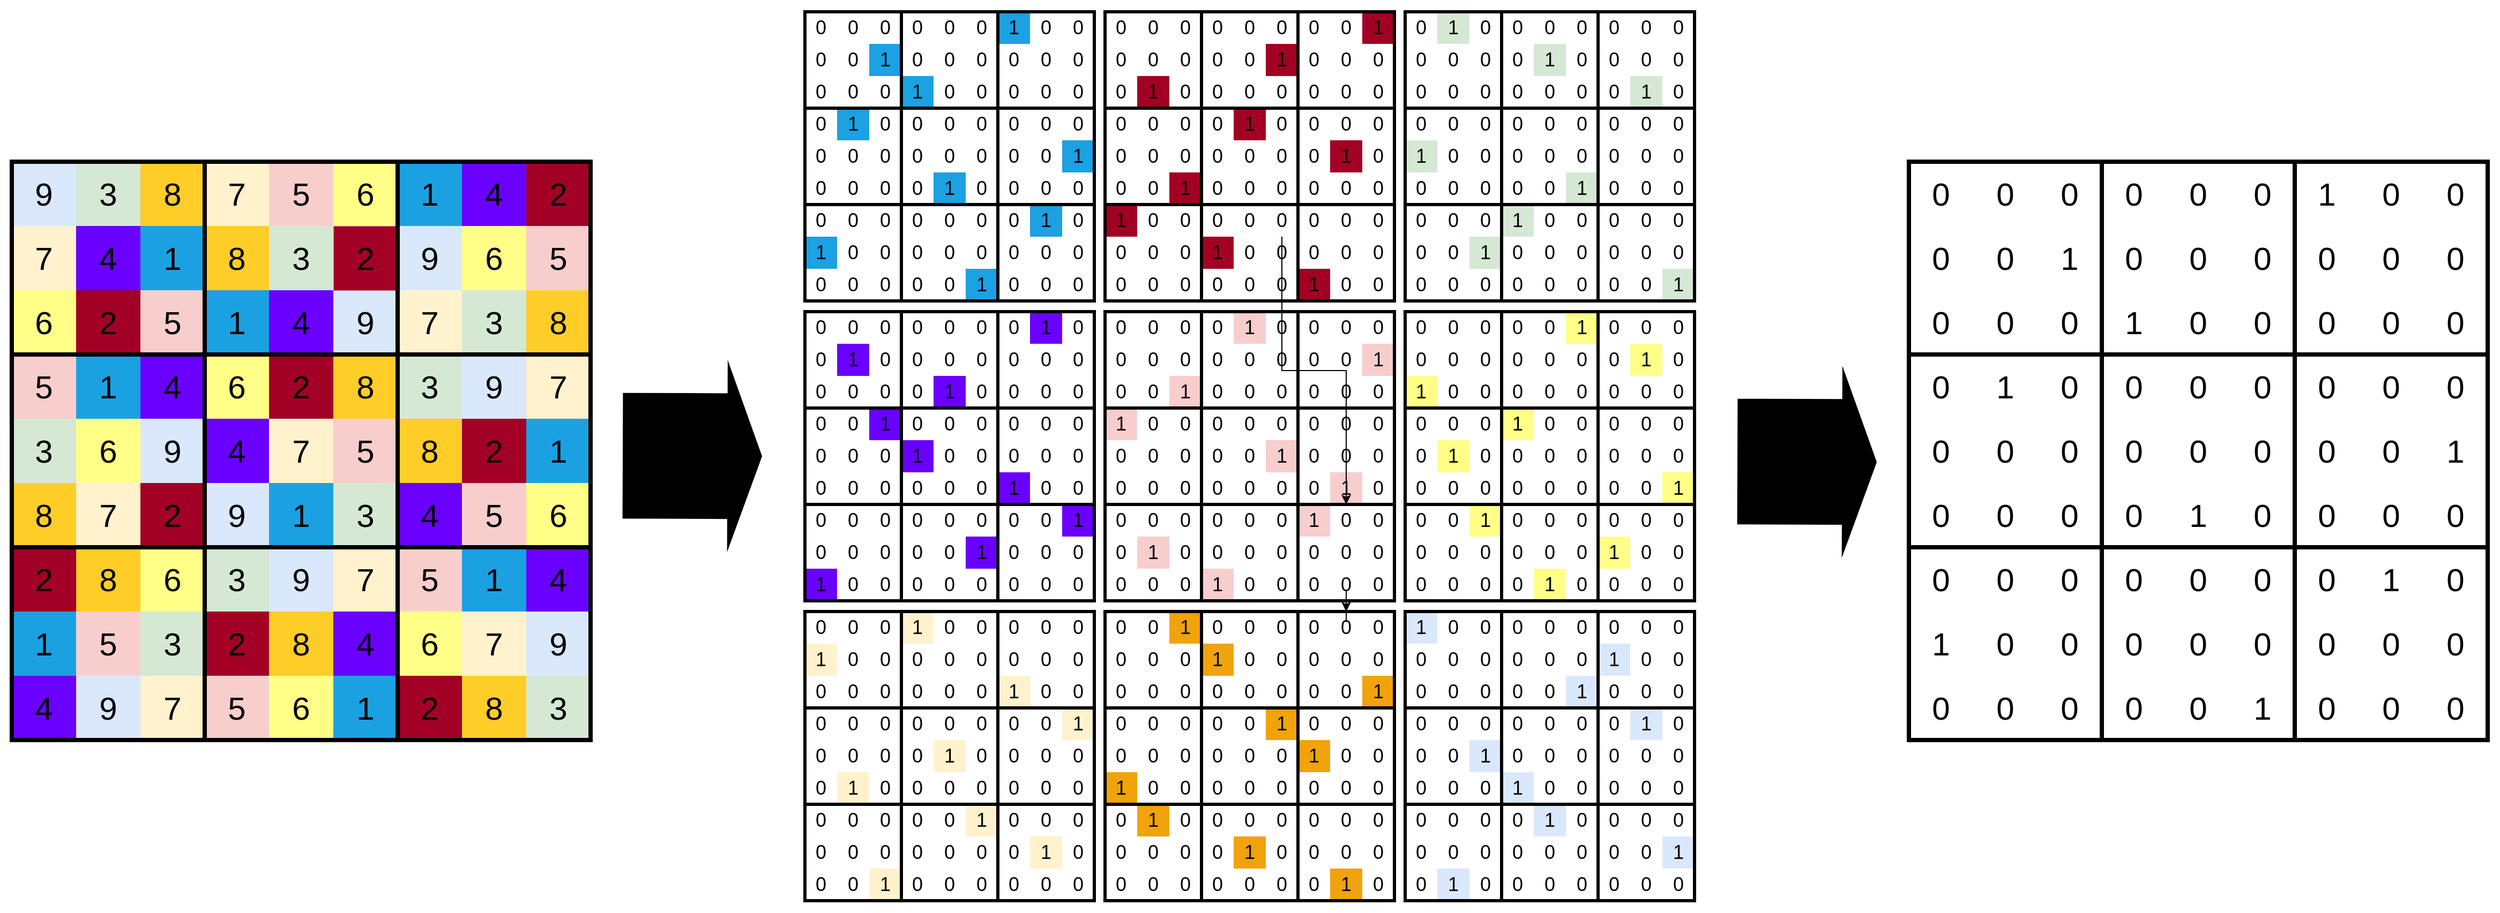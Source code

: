 <mxfile version="24.0.4" type="device">
  <diagram name="Page-1" id="zhcHUGkd3-lABO7YY1wv">
    <mxGraphModel dx="3652" dy="1586" grid="1" gridSize="10" guides="1" tooltips="1" connect="1" arrows="1" fold="1" page="1" pageScale="1" pageWidth="850" pageHeight="1100" math="0" shadow="0">
      <root>
        <mxCell id="0" />
        <mxCell id="1" parent="0" />
        <mxCell id="kenZYYObn6SA86Jjnw3_-1090" value="" style="rounded=0;whiteSpace=wrap;html=1;strokeColor=#FFFFFF;fillColor=#FFFFFF;" vertex="1" parent="1">
          <mxGeometry x="-740" y="90" width="2330" height="850" as="geometry" />
        </mxCell>
        <mxCell id="kenZYYObn6SA86Jjnw3_-1" value="9" style="whiteSpace=wrap;html=1;aspect=fixed;fillColor=#dae8fc;gradientColor=none;strokeColor=none;fontColor=#000000;fontSize=30;" vertex="1" parent="1">
          <mxGeometry x="-730" y="240" width="60" height="60" as="geometry" />
        </mxCell>
        <mxCell id="kenZYYObn6SA86Jjnw3_-2" value="9" style="whiteSpace=wrap;html=1;aspect=fixed;fillColor=#dae8fc;gradientColor=none;strokeColor=none;fontColor=#000000;fontSize=30;" vertex="1" parent="1">
          <mxGeometry x="-370" y="300" width="60" height="60" as="geometry" />
        </mxCell>
        <mxCell id="kenZYYObn6SA86Jjnw3_-3" value="9" style="whiteSpace=wrap;html=1;aspect=fixed;fillColor=#dae8fc;gradientColor=none;strokeColor=none;fontColor=#000000;fontSize=30;" vertex="1" parent="1">
          <mxGeometry x="-430" y="360" width="60" height="60" as="geometry" />
        </mxCell>
        <mxCell id="kenZYYObn6SA86Jjnw3_-4" value="9" style="whiteSpace=wrap;html=1;aspect=fixed;fillColor=#dae8fc;gradientColor=none;strokeColor=none;fontColor=#000000;fontSize=30;" vertex="1" parent="1">
          <mxGeometry x="-310" y="420" width="60" height="60" as="geometry" />
        </mxCell>
        <mxCell id="kenZYYObn6SA86Jjnw3_-5" value="9" style="whiteSpace=wrap;html=1;aspect=fixed;fillColor=#dae8fc;gradientColor=none;strokeColor=none;fontColor=#000000;fontSize=30;" vertex="1" parent="1">
          <mxGeometry x="-610" y="480" width="60" height="60" as="geometry" />
        </mxCell>
        <mxCell id="kenZYYObn6SA86Jjnw3_-6" value="9" style="whiteSpace=wrap;html=1;aspect=fixed;fillColor=#dae8fc;gradientColor=none;strokeColor=none;fontColor=#000000;fontSize=30;" vertex="1" parent="1">
          <mxGeometry x="-550" y="540" width="60" height="60" as="geometry" />
        </mxCell>
        <mxCell id="kenZYYObn6SA86Jjnw3_-7" value="9" style="whiteSpace=wrap;html=1;aspect=fixed;fillColor=#dae8fc;gradientColor=none;strokeColor=none;fontColor=#000000;fontSize=30;" vertex="1" parent="1">
          <mxGeometry x="-490" y="600" width="60" height="60" as="geometry" />
        </mxCell>
        <mxCell id="kenZYYObn6SA86Jjnw3_-8" value="9" style="whiteSpace=wrap;html=1;aspect=fixed;fillColor=#dae8fc;gradientColor=none;strokeColor=none;fontColor=#000000;fontSize=30;" vertex="1" parent="1">
          <mxGeometry x="-250" y="660" width="60" height="60" as="geometry" />
        </mxCell>
        <mxCell id="kenZYYObn6SA86Jjnw3_-9" value="9" style="whiteSpace=wrap;html=1;aspect=fixed;fillColor=#dae8fc;gradientColor=none;strokeColor=none;fontColor=#000000;fontSize=30;" vertex="1" parent="1">
          <mxGeometry x="-670" y="720" width="60" height="60" as="geometry" />
        </mxCell>
        <mxCell id="kenZYYObn6SA86Jjnw3_-10" value="3" style="whiteSpace=wrap;html=1;aspect=fixed;fillColor=#d5e8d4;gradientColor=none;strokeColor=none;fontColor=#000000;fontSize=30;" vertex="1" parent="1">
          <mxGeometry x="-670" y="240" width="60" height="60" as="geometry" />
        </mxCell>
        <mxCell id="kenZYYObn6SA86Jjnw3_-11" value="3" style="whiteSpace=wrap;html=1;aspect=fixed;fillColor=#d5e8d4;gradientColor=none;strokeColor=none;fontColor=#000000;fontSize=30;" vertex="1" parent="1">
          <mxGeometry x="-490" y="300" width="60" height="60" as="geometry" />
        </mxCell>
        <mxCell id="kenZYYObn6SA86Jjnw3_-12" value="3" style="whiteSpace=wrap;html=1;aspect=fixed;fillColor=#d5e8d4;gradientColor=none;strokeColor=none;fontColor=#000000;fontSize=30;" vertex="1" parent="1">
          <mxGeometry x="-310" y="360" width="60" height="60" as="geometry" />
        </mxCell>
        <mxCell id="kenZYYObn6SA86Jjnw3_-13" value="3" style="whiteSpace=wrap;html=1;aspect=fixed;fillColor=#d5e8d4;gradientColor=none;strokeColor=none;fontColor=#000000;fontSize=30;" vertex="1" parent="1">
          <mxGeometry x="-370" y="420" width="60" height="60" as="geometry" />
        </mxCell>
        <mxCell id="kenZYYObn6SA86Jjnw3_-14" value="3" style="whiteSpace=wrap;html=1;aspect=fixed;fillColor=#d5e8d4;gradientColor=none;strokeColor=none;fontColor=#000000;fontSize=30;" vertex="1" parent="1">
          <mxGeometry x="-730" y="480" width="60" height="60" as="geometry" />
        </mxCell>
        <mxCell id="kenZYYObn6SA86Jjnw3_-15" value="3" style="whiteSpace=wrap;html=1;aspect=fixed;fillColor=#d5e8d4;gradientColor=none;strokeColor=none;fontColor=#000000;fontSize=30;" vertex="1" parent="1">
          <mxGeometry x="-430" y="540" width="60" height="60" as="geometry" />
        </mxCell>
        <mxCell id="kenZYYObn6SA86Jjnw3_-16" value="3" style="whiteSpace=wrap;html=1;aspect=fixed;fillColor=#d5e8d4;gradientColor=none;strokeColor=none;fontColor=#000000;fontSize=30;" vertex="1" parent="1">
          <mxGeometry x="-550" y="600" width="60" height="60" as="geometry" />
        </mxCell>
        <mxCell id="kenZYYObn6SA86Jjnw3_-17" value="3" style="whiteSpace=wrap;html=1;aspect=fixed;fillColor=#d5e8d4;gradientColor=none;strokeColor=none;fontColor=#000000;fontSize=30;" vertex="1" parent="1">
          <mxGeometry x="-610" y="660" width="60" height="60" as="geometry" />
        </mxCell>
        <mxCell id="kenZYYObn6SA86Jjnw3_-18" value="3" style="whiteSpace=wrap;html=1;aspect=fixed;fillColor=#d5e8d4;gradientColor=none;strokeColor=none;fontColor=#000000;fontSize=30;" vertex="1" parent="1">
          <mxGeometry x="-250" y="720" width="60" height="60" as="geometry" />
        </mxCell>
        <mxCell id="kenZYYObn6SA86Jjnw3_-19" value="8" style="whiteSpace=wrap;html=1;aspect=fixed;fillColor=#ffcd28;gradientColor=none;strokeColor=none;fontSize=30;fontColor=#000000;" vertex="1" parent="1">
          <mxGeometry x="-610" y="240" width="60" height="60" as="geometry" />
        </mxCell>
        <mxCell id="kenZYYObn6SA86Jjnw3_-21" value="8" style="whiteSpace=wrap;html=1;aspect=fixed;fillColor=#ffcd28;gradientColor=none;strokeColor=none;fontSize=30;fontColor=#000000;" vertex="1" parent="1">
          <mxGeometry x="-550" y="300" width="60" height="60" as="geometry" />
        </mxCell>
        <mxCell id="kenZYYObn6SA86Jjnw3_-22" value="8" style="whiteSpace=wrap;html=1;aspect=fixed;fillColor=#ffcd28;gradientColor=none;strokeColor=none;fontSize=30;fontColor=#000000;" vertex="1" parent="1">
          <mxGeometry x="-250" y="360" width="60" height="60" as="geometry" />
        </mxCell>
        <mxCell id="kenZYYObn6SA86Jjnw3_-23" value="8" style="whiteSpace=wrap;html=1;aspect=fixed;fillColor=#ffcd28;gradientColor=none;strokeColor=none;fontSize=30;fontColor=#000000;" vertex="1" parent="1">
          <mxGeometry x="-430" y="420" width="60" height="60" as="geometry" />
        </mxCell>
        <mxCell id="kenZYYObn6SA86Jjnw3_-24" value="8" style="whiteSpace=wrap;html=1;aspect=fixed;fillColor=#ffcd28;gradientColor=none;strokeColor=none;fontSize=30;fontColor=#000000;" vertex="1" parent="1">
          <mxGeometry x="-370" y="480" width="60" height="60" as="geometry" />
        </mxCell>
        <mxCell id="kenZYYObn6SA86Jjnw3_-25" value="8" style="whiteSpace=wrap;html=1;aspect=fixed;fillColor=#ffcd28;gradientColor=none;strokeColor=none;fontSize=30;fontColor=#000000;" vertex="1" parent="1">
          <mxGeometry x="-730" y="540" width="60" height="60" as="geometry" />
        </mxCell>
        <mxCell id="kenZYYObn6SA86Jjnw3_-26" value="8" style="whiteSpace=wrap;html=1;aspect=fixed;fillColor=#ffcd28;gradientColor=none;strokeColor=none;fontSize=30;fontColor=#000000;" vertex="1" parent="1">
          <mxGeometry x="-670" y="600" width="60" height="60" as="geometry" />
        </mxCell>
        <mxCell id="kenZYYObn6SA86Jjnw3_-27" value="8" style="whiteSpace=wrap;html=1;aspect=fixed;fillColor=#ffcd28;gradientColor=none;strokeColor=none;fontSize=30;fontColor=#000000;" vertex="1" parent="1">
          <mxGeometry x="-310" y="720" width="60" height="60" as="geometry" />
        </mxCell>
        <mxCell id="kenZYYObn6SA86Jjnw3_-28" value="8" style="whiteSpace=wrap;html=1;aspect=fixed;fillColor=#ffcd28;gradientColor=none;strokeColor=none;fontSize=30;fontColor=#000000;" vertex="1" parent="1">
          <mxGeometry x="-490" y="660" width="60" height="60" as="geometry" />
        </mxCell>
        <mxCell id="kenZYYObn6SA86Jjnw3_-29" value="7" style="whiteSpace=wrap;html=1;aspect=fixed;fillColor=#fff2cc;gradientColor=none;strokeColor=none;fontSize=30;fontColor=#000000;" vertex="1" parent="1">
          <mxGeometry x="-550" y="240" width="60" height="60" as="geometry" />
        </mxCell>
        <mxCell id="kenZYYObn6SA86Jjnw3_-30" value="7" style="whiteSpace=wrap;html=1;aspect=fixed;fillColor=#fff2cc;gradientColor=none;strokeColor=none;fontSize=30;fontColor=#000000;" vertex="1" parent="1">
          <mxGeometry x="-730" y="300" width="60" height="60" as="geometry" />
        </mxCell>
        <mxCell id="kenZYYObn6SA86Jjnw3_-31" value="7" style="whiteSpace=wrap;html=1;aspect=fixed;fillColor=#fff2cc;gradientColor=none;strokeColor=none;fontSize=30;fontColor=#000000;" vertex="1" parent="1">
          <mxGeometry x="-370" y="360" width="60" height="60" as="geometry" />
        </mxCell>
        <mxCell id="kenZYYObn6SA86Jjnw3_-32" value="7" style="whiteSpace=wrap;html=1;aspect=fixed;fillColor=#fff2cc;gradientColor=none;strokeColor=none;fontSize=30;fontColor=#000000;" vertex="1" parent="1">
          <mxGeometry x="-250" y="420" width="60" height="60" as="geometry" />
        </mxCell>
        <mxCell id="kenZYYObn6SA86Jjnw3_-33" value="7" style="whiteSpace=wrap;html=1;aspect=fixed;fillColor=#fff2cc;gradientColor=none;strokeColor=none;fontSize=30;fontColor=#000000;" vertex="1" parent="1">
          <mxGeometry x="-490" y="480" width="60" height="60" as="geometry" />
        </mxCell>
        <mxCell id="kenZYYObn6SA86Jjnw3_-34" value="7" style="whiteSpace=wrap;html=1;aspect=fixed;fillColor=#fff2cc;gradientColor=none;strokeColor=none;fontSize=30;fontColor=#000000;" vertex="1" parent="1">
          <mxGeometry x="-670" y="540" width="60" height="60" as="geometry" />
        </mxCell>
        <mxCell id="kenZYYObn6SA86Jjnw3_-35" value="7" style="whiteSpace=wrap;html=1;aspect=fixed;fillColor=#fff2cc;gradientColor=none;strokeColor=none;fontSize=30;fontColor=#000000;" vertex="1" parent="1">
          <mxGeometry x="-430" y="600" width="60" height="60" as="geometry" />
        </mxCell>
        <mxCell id="kenZYYObn6SA86Jjnw3_-36" value="7" style="whiteSpace=wrap;html=1;aspect=fixed;fillColor=#fff2cc;gradientColor=none;strokeColor=none;fontSize=30;fontColor=#000000;" vertex="1" parent="1">
          <mxGeometry x="-310" y="660" width="60" height="60" as="geometry" />
        </mxCell>
        <mxCell id="kenZYYObn6SA86Jjnw3_-37" value="7" style="whiteSpace=wrap;html=1;aspect=fixed;fillColor=#fff2cc;gradientColor=none;strokeColor=none;fontSize=30;fontColor=#000000;" vertex="1" parent="1">
          <mxGeometry x="-610" y="720" width="60" height="60" as="geometry" />
        </mxCell>
        <mxCell id="kenZYYObn6SA86Jjnw3_-38" value="5" style="whiteSpace=wrap;html=1;aspect=fixed;fillColor=#f8cecc;gradientColor=none;strokeColor=none;fontSize=30;fontColor=#000000;" vertex="1" parent="1">
          <mxGeometry x="-490" y="240" width="60" height="60" as="geometry" />
        </mxCell>
        <mxCell id="kenZYYObn6SA86Jjnw3_-39" value="5" style="whiteSpace=wrap;html=1;aspect=fixed;fillColor=#f8cecc;gradientColor=none;strokeColor=none;fontSize=30;fontColor=#000000;" vertex="1" parent="1">
          <mxGeometry x="-250" y="300" width="60" height="60" as="geometry" />
        </mxCell>
        <mxCell id="kenZYYObn6SA86Jjnw3_-40" value="5" style="whiteSpace=wrap;html=1;aspect=fixed;fillColor=#f8cecc;gradientColor=none;strokeColor=none;fontSize=30;fontColor=#000000;" vertex="1" parent="1">
          <mxGeometry x="-610" y="360" width="60" height="60" as="geometry" />
        </mxCell>
        <mxCell id="kenZYYObn6SA86Jjnw3_-41" value="5" style="whiteSpace=wrap;html=1;aspect=fixed;fillColor=#f8cecc;gradientColor=none;strokeColor=none;fontSize=30;fontColor=#000000;" vertex="1" parent="1">
          <mxGeometry x="-730" y="420" width="60" height="60" as="geometry" />
        </mxCell>
        <mxCell id="kenZYYObn6SA86Jjnw3_-42" value="5" style="whiteSpace=wrap;html=1;aspect=fixed;fillColor=#f8cecc;gradientColor=none;strokeColor=none;fontSize=30;fontColor=#000000;" vertex="1" parent="1">
          <mxGeometry x="-430" y="480" width="60" height="60" as="geometry" />
        </mxCell>
        <mxCell id="kenZYYObn6SA86Jjnw3_-43" value="5" style="whiteSpace=wrap;html=1;aspect=fixed;fillColor=#f8cecc;gradientColor=none;strokeColor=none;fontSize=30;fontColor=#000000;" vertex="1" parent="1">
          <mxGeometry x="-310" y="540" width="60" height="60" as="geometry" />
        </mxCell>
        <mxCell id="kenZYYObn6SA86Jjnw3_-44" value="5" style="whiteSpace=wrap;html=1;aspect=fixed;fillColor=#f8cecc;gradientColor=none;strokeColor=none;fontSize=30;fontColor=#000000;" vertex="1" parent="1">
          <mxGeometry x="-370" y="600" width="60" height="60" as="geometry" />
        </mxCell>
        <mxCell id="kenZYYObn6SA86Jjnw3_-46" value="5" style="whiteSpace=wrap;html=1;aspect=fixed;fillColor=#f8cecc;gradientColor=none;strokeColor=none;fontSize=30;fontColor=#000000;" vertex="1" parent="1">
          <mxGeometry x="-670" y="660" width="60" height="60" as="geometry" />
        </mxCell>
        <mxCell id="kenZYYObn6SA86Jjnw3_-47" value="5" style="whiteSpace=wrap;html=1;aspect=fixed;fillColor=#f8cecc;gradientColor=none;strokeColor=none;fontSize=30;fontColor=#000000;" vertex="1" parent="1">
          <mxGeometry x="-550" y="720" width="60" height="60" as="geometry" />
        </mxCell>
        <mxCell id="kenZYYObn6SA86Jjnw3_-49" value="6" style="whiteSpace=wrap;html=1;aspect=fixed;fillColor=#ffff88;strokeColor=none;fontSize=30;fontColor=#000000;" vertex="1" parent="1">
          <mxGeometry x="-430" y="240" width="60" height="60" as="geometry" />
        </mxCell>
        <mxCell id="kenZYYObn6SA86Jjnw3_-50" value="6" style="whiteSpace=wrap;html=1;aspect=fixed;fillColor=#ffff88;strokeColor=none;fontSize=30;fontColor=#000000;" vertex="1" parent="1">
          <mxGeometry x="-310" y="300" width="60" height="60" as="geometry" />
        </mxCell>
        <mxCell id="kenZYYObn6SA86Jjnw3_-51" value="6" style="whiteSpace=wrap;html=1;aspect=fixed;fillColor=#ffff88;strokeColor=none;fontSize=30;fontColor=#000000;" vertex="1" parent="1">
          <mxGeometry x="-730" y="360" width="60" height="60" as="geometry" />
        </mxCell>
        <mxCell id="kenZYYObn6SA86Jjnw3_-52" value="6" style="whiteSpace=wrap;html=1;aspect=fixed;fillColor=#ffff88;strokeColor=none;fontSize=30;fontColor=#000000;" vertex="1" parent="1">
          <mxGeometry x="-550" y="420" width="60" height="60" as="geometry" />
        </mxCell>
        <mxCell id="kenZYYObn6SA86Jjnw3_-53" value="6" style="whiteSpace=wrap;html=1;aspect=fixed;fillColor=#ffff88;strokeColor=none;fontSize=30;fontColor=#000000;" vertex="1" parent="1">
          <mxGeometry x="-670" y="480" width="60" height="60" as="geometry" />
        </mxCell>
        <mxCell id="kenZYYObn6SA86Jjnw3_-54" value="6" style="whiteSpace=wrap;html=1;aspect=fixed;fillColor=#ffff88;strokeColor=none;fontSize=30;fontColor=#000000;" vertex="1" parent="1">
          <mxGeometry x="-250" y="540" width="60" height="60" as="geometry" />
        </mxCell>
        <mxCell id="kenZYYObn6SA86Jjnw3_-55" value="6" style="whiteSpace=wrap;html=1;aspect=fixed;fillColor=#ffff88;strokeColor=none;fontSize=30;fontColor=#000000;" vertex="1" parent="1">
          <mxGeometry x="-610" y="600" width="60" height="60" as="geometry" />
        </mxCell>
        <mxCell id="kenZYYObn6SA86Jjnw3_-56" value="6" style="whiteSpace=wrap;html=1;aspect=fixed;fillColor=#ffff88;strokeColor=none;fontSize=30;fontColor=#000000;" vertex="1" parent="1">
          <mxGeometry x="-370" y="660" width="60" height="60" as="geometry" />
        </mxCell>
        <mxCell id="kenZYYObn6SA86Jjnw3_-57" value="6" style="whiteSpace=wrap;html=1;aspect=fixed;fillColor=#ffff88;strokeColor=none;fontSize=30;fontColor=#000000;" vertex="1" parent="1">
          <mxGeometry x="-490" y="720" width="60" height="60" as="geometry" />
        </mxCell>
        <mxCell id="kenZYYObn6SA86Jjnw3_-58" value="1" style="whiteSpace=wrap;html=1;aspect=fixed;fillColor=#1ba1e2;strokeColor=none;fontSize=30;fontColor=#000000;" vertex="1" parent="1">
          <mxGeometry x="-370" y="240" width="60" height="60" as="geometry" />
        </mxCell>
        <mxCell id="kenZYYObn6SA86Jjnw3_-60" value="1" style="whiteSpace=wrap;html=1;aspect=fixed;fillColor=#1ba1e2;strokeColor=none;fontSize=30;fontColor=#000000;" vertex="1" parent="1">
          <mxGeometry x="-610" y="300" width="60" height="60" as="geometry" />
        </mxCell>
        <mxCell id="kenZYYObn6SA86Jjnw3_-61" value="1" style="whiteSpace=wrap;html=1;aspect=fixed;fillColor=#1ba1e2;strokeColor=none;fontSize=30;fontColor=#000000;" vertex="1" parent="1">
          <mxGeometry x="-550" y="360" width="60" height="60" as="geometry" />
        </mxCell>
        <mxCell id="kenZYYObn6SA86Jjnw3_-62" value="1" style="whiteSpace=wrap;html=1;aspect=fixed;fillColor=#1ba1e2;strokeColor=none;fontSize=30;fontColor=#000000;" vertex="1" parent="1">
          <mxGeometry x="-670" y="420" width="60" height="60" as="geometry" />
        </mxCell>
        <mxCell id="kenZYYObn6SA86Jjnw3_-63" value="1" style="whiteSpace=wrap;html=1;aspect=fixed;fillColor=#1ba1e2;strokeColor=none;fontSize=30;fontColor=#000000;" vertex="1" parent="1">
          <mxGeometry x="-250" y="480" width="60" height="60" as="geometry" />
        </mxCell>
        <mxCell id="kenZYYObn6SA86Jjnw3_-64" value="1" style="whiteSpace=wrap;html=1;aspect=fixed;fillColor=#1ba1e2;strokeColor=none;fontSize=30;fontColor=#000000;" vertex="1" parent="1">
          <mxGeometry x="-490" y="540" width="60" height="60" as="geometry" />
        </mxCell>
        <mxCell id="kenZYYObn6SA86Jjnw3_-65" value="1" style="whiteSpace=wrap;html=1;aspect=fixed;fillColor=#1ba1e2;strokeColor=none;fontSize=30;fontColor=#000000;" vertex="1" parent="1">
          <mxGeometry x="-310" y="600" width="60" height="60" as="geometry" />
        </mxCell>
        <mxCell id="kenZYYObn6SA86Jjnw3_-66" value="1" style="whiteSpace=wrap;html=1;aspect=fixed;fillColor=#1ba1e2;strokeColor=none;fontSize=30;fontColor=#000000;" vertex="1" parent="1">
          <mxGeometry x="-730" y="660" width="60" height="60" as="geometry" />
        </mxCell>
        <mxCell id="kenZYYObn6SA86Jjnw3_-67" value="1" style="whiteSpace=wrap;html=1;aspect=fixed;fillColor=#1ba1e2;strokeColor=none;fontSize=30;fontColor=#000000;" vertex="1" parent="1">
          <mxGeometry x="-430" y="720" width="60" height="60" as="geometry" />
        </mxCell>
        <mxCell id="kenZYYObn6SA86Jjnw3_-68" value="4" style="whiteSpace=wrap;html=1;aspect=fixed;fillColor=#6a00ff;strokeColor=none;fontSize=30;fontColor=#000000;" vertex="1" parent="1">
          <mxGeometry x="-310" y="240" width="60" height="60" as="geometry" />
        </mxCell>
        <mxCell id="kenZYYObn6SA86Jjnw3_-69" value="4" style="whiteSpace=wrap;html=1;aspect=fixed;fillColor=#6a00ff;strokeColor=none;fontSize=30;fontColor=#000000;" vertex="1" parent="1">
          <mxGeometry x="-670" y="300" width="60" height="60" as="geometry" />
        </mxCell>
        <mxCell id="kenZYYObn6SA86Jjnw3_-70" value="4" style="whiteSpace=wrap;html=1;aspect=fixed;fillColor=#6a00ff;strokeColor=none;fontSize=30;fontColor=#000000;" vertex="1" parent="1">
          <mxGeometry x="-490" y="360" width="60" height="60" as="geometry" />
        </mxCell>
        <mxCell id="kenZYYObn6SA86Jjnw3_-72" value="4" style="whiteSpace=wrap;html=1;aspect=fixed;fillColor=#6a00ff;strokeColor=none;fontSize=30;fontColor=#000000;" vertex="1" parent="1">
          <mxGeometry x="-610" y="420" width="60" height="60" as="geometry" />
        </mxCell>
        <mxCell id="kenZYYObn6SA86Jjnw3_-73" value="4" style="whiteSpace=wrap;html=1;aspect=fixed;fillColor=#6a00ff;strokeColor=none;fontSize=30;fontColor=#000000;" vertex="1" parent="1">
          <mxGeometry x="-550" y="480" width="60" height="60" as="geometry" />
        </mxCell>
        <mxCell id="kenZYYObn6SA86Jjnw3_-74" value="4" style="whiteSpace=wrap;html=1;aspect=fixed;fillColor=#6a00ff;strokeColor=none;fontSize=30;fontColor=#000000;" vertex="1" parent="1">
          <mxGeometry x="-370" y="540" width="60" height="60" as="geometry" />
        </mxCell>
        <mxCell id="kenZYYObn6SA86Jjnw3_-75" value="4" style="whiteSpace=wrap;html=1;aspect=fixed;fillColor=#6a00ff;strokeColor=none;fontSize=30;fontColor=#000000;" vertex="1" parent="1">
          <mxGeometry x="-250" y="600" width="60" height="60" as="geometry" />
        </mxCell>
        <mxCell id="kenZYYObn6SA86Jjnw3_-76" value="4" style="whiteSpace=wrap;html=1;aspect=fixed;fillColor=#6a00ff;strokeColor=none;fontSize=30;fontColor=#000000;" vertex="1" parent="1">
          <mxGeometry x="-430" y="660" width="60" height="60" as="geometry" />
        </mxCell>
        <mxCell id="kenZYYObn6SA86Jjnw3_-77" value="4" style="whiteSpace=wrap;html=1;aspect=fixed;fillColor=#6a00ff;strokeColor=none;fontSize=30;fontColor=#000000;" vertex="1" parent="1">
          <mxGeometry x="-730" y="720" width="60" height="60" as="geometry" />
        </mxCell>
        <mxCell id="kenZYYObn6SA86Jjnw3_-78" value="2" style="whiteSpace=wrap;html=1;aspect=fixed;fillColor=#a20025;strokeColor=none;fontSize=30;fontColor=#000000;" vertex="1" parent="1">
          <mxGeometry x="-250" y="240" width="60" height="60" as="geometry" />
        </mxCell>
        <mxCell id="kenZYYObn6SA86Jjnw3_-80" value="2" style="whiteSpace=wrap;html=1;aspect=fixed;fillColor=#a20025;strokeColor=none;fontSize=30;fontColor=#000000;strokeWidth=0;" vertex="1" parent="1">
          <mxGeometry x="-430" y="300" width="60" height="60" as="geometry" />
        </mxCell>
        <mxCell id="kenZYYObn6SA86Jjnw3_-81" value="2" style="whiteSpace=wrap;html=1;aspect=fixed;fillColor=#a20025;strokeColor=none;fontSize=30;fontColor=#000000;" vertex="1" parent="1">
          <mxGeometry x="-670" y="360" width="60" height="60" as="geometry" />
        </mxCell>
        <mxCell id="kenZYYObn6SA86Jjnw3_-82" value="2" style="whiteSpace=wrap;html=1;aspect=fixed;fillColor=#a20025;strokeColor=none;fontSize=30;fontColor=#000000;" vertex="1" parent="1">
          <mxGeometry x="-490" y="420" width="60" height="60" as="geometry" />
        </mxCell>
        <mxCell id="kenZYYObn6SA86Jjnw3_-83" value="2" style="whiteSpace=wrap;html=1;aspect=fixed;fillColor=#a20025;strokeColor=none;fontSize=30;fontColor=#000000;" vertex="1" parent="1">
          <mxGeometry x="-310" y="480" width="60" height="60" as="geometry" />
        </mxCell>
        <mxCell id="kenZYYObn6SA86Jjnw3_-84" value="2" style="whiteSpace=wrap;html=1;aspect=fixed;fillColor=#a20025;strokeColor=none;fontSize=30;fontColor=#000000;" vertex="1" parent="1">
          <mxGeometry x="-610" y="540" width="60" height="60" as="geometry" />
        </mxCell>
        <mxCell id="kenZYYObn6SA86Jjnw3_-85" value="2" style="whiteSpace=wrap;html=1;aspect=fixed;fillColor=#a20025;strokeColor=none;fontSize=30;fontColor=#000000;" vertex="1" parent="1">
          <mxGeometry x="-730" y="600" width="60" height="60" as="geometry" />
        </mxCell>
        <mxCell id="kenZYYObn6SA86Jjnw3_-86" value="2" style="whiteSpace=wrap;html=1;aspect=fixed;fillColor=#a20025;strokeColor=none;fontSize=30;fontColor=#000000;" vertex="1" parent="1">
          <mxGeometry x="-550" y="660" width="60" height="60" as="geometry" />
        </mxCell>
        <mxCell id="kenZYYObn6SA86Jjnw3_-87" value="2" style="whiteSpace=wrap;html=1;aspect=fixed;fillColor=#a20025;strokeColor=none;fontSize=30;fontColor=#000000;" vertex="1" parent="1">
          <mxGeometry x="-370" y="720" width="60" height="60" as="geometry" />
        </mxCell>
        <mxCell id="kenZYYObn6SA86Jjnw3_-99" value="0" style="whiteSpace=wrap;html=1;aspect=fixed;fillColor=#FFFFFF;strokeColor=none;fontSize=18;fontColor=#000000;" vertex="1" parent="1">
          <mxGeometry x="600" y="660" width="30" height="30" as="geometry" />
        </mxCell>
        <mxCell id="kenZYYObn6SA86Jjnw3_-100" value="0" style="whiteSpace=wrap;html=1;aspect=fixed;fillColor=#FFFFFF;strokeColor=none;fontSize=18;fontColor=#000000;" vertex="1" parent="1">
          <mxGeometry x="630" y="660" width="30" height="30" as="geometry" />
        </mxCell>
        <mxCell id="kenZYYObn6SA86Jjnw3_-101" value="0" style="whiteSpace=wrap;html=1;aspect=fixed;fillColor=#FFFFFF;strokeColor=none;fontSize=18;fontColor=#000000;" vertex="1" parent="1">
          <mxGeometry x="600" y="690" width="30" height="30" as="geometry" />
        </mxCell>
        <mxCell id="kenZYYObn6SA86Jjnw3_-102" value="0" style="whiteSpace=wrap;html=1;aspect=fixed;fillColor=#FFFFFF;strokeColor=none;fontSize=18;fontColor=#000000;" vertex="1" parent="1">
          <mxGeometry x="570" y="690" width="30" height="30" as="geometry" />
        </mxCell>
        <mxCell id="kenZYYObn6SA86Jjnw3_-103" value="0" style="whiteSpace=wrap;html=1;aspect=fixed;fillColor=#FFFFFF;strokeColor=none;fontSize=18;fontColor=#000000;" vertex="1" parent="1">
          <mxGeometry x="630" y="690" width="30" height="30" as="geometry" />
        </mxCell>
        <mxCell id="kenZYYObn6SA86Jjnw3_-104" value="0" style="whiteSpace=wrap;html=1;aspect=fixed;fillColor=#FFFFFF;strokeColor=none;fontSize=18;fontColor=#000000;" vertex="1" parent="1">
          <mxGeometry x="570" y="720" width="30" height="30" as="geometry" />
        </mxCell>
        <mxCell id="kenZYYObn6SA86Jjnw3_-105" value="0" style="whiteSpace=wrap;html=1;aspect=fixed;fillColor=#FFFFFF;strokeColor=none;fontSize=18;fontColor=#000000;" vertex="1" parent="1">
          <mxGeometry x="600" y="720" width="30" height="30" as="geometry" />
        </mxCell>
        <mxCell id="kenZYYObn6SA86Jjnw3_-106" value="0" style="whiteSpace=wrap;html=1;aspect=fixed;fillColor=#FFFFFF;strokeColor=none;fontSize=18;fontColor=#000000;" vertex="1" parent="1">
          <mxGeometry x="630" y="720" width="30" height="30" as="geometry" />
        </mxCell>
        <mxCell id="kenZYYObn6SA86Jjnw3_-107" value="1" style="whiteSpace=wrap;html=1;aspect=fixed;fillColor=#dae8fc;gradientColor=none;strokeColor=none;fontColor=#000000;fontSize=18;" vertex="1" parent="1">
          <mxGeometry x="570" y="660" width="30" height="30" as="geometry" />
        </mxCell>
        <mxCell id="kenZYYObn6SA86Jjnw3_-109" value="0" style="whiteSpace=wrap;html=1;aspect=fixed;fillColor=#FFFFFF;strokeColor=none;fontSize=18;fontColor=#000000;" vertex="1" parent="1">
          <mxGeometry x="690" y="660" width="30" height="30" as="geometry" />
        </mxCell>
        <mxCell id="kenZYYObn6SA86Jjnw3_-110" value="0" style="whiteSpace=wrap;html=1;aspect=fixed;fillColor=#FFFFFF;strokeColor=none;fontSize=18;fontColor=#000000;" vertex="1" parent="1">
          <mxGeometry x="720" y="660" width="30" height="30" as="geometry" />
        </mxCell>
        <mxCell id="kenZYYObn6SA86Jjnw3_-111" value="0" style="whiteSpace=wrap;html=1;aspect=fixed;fillColor=#FFFFFF;strokeColor=none;fontSize=18;fontColor=#000000;" vertex="1" parent="1">
          <mxGeometry x="690" y="690" width="30" height="30" as="geometry" />
        </mxCell>
        <mxCell id="kenZYYObn6SA86Jjnw3_-112" value="0" style="whiteSpace=wrap;html=1;aspect=fixed;fillColor=#FFFFFF;strokeColor=none;fontSize=18;fontColor=#000000;" vertex="1" parent="1">
          <mxGeometry x="660" y="690" width="30" height="30" as="geometry" />
        </mxCell>
        <mxCell id="kenZYYObn6SA86Jjnw3_-113" value="0" style="whiteSpace=wrap;html=1;aspect=fixed;fillColor=#FFFFFF;strokeColor=none;fontSize=18;fontColor=#000000;" vertex="1" parent="1">
          <mxGeometry x="720" y="690" width="30" height="30" as="geometry" />
        </mxCell>
        <mxCell id="kenZYYObn6SA86Jjnw3_-114" value="0" style="whiteSpace=wrap;html=1;aspect=fixed;fillColor=#FFFFFF;strokeColor=none;fontSize=18;fontColor=#000000;" vertex="1" parent="1">
          <mxGeometry x="660" y="720" width="30" height="30" as="geometry" />
        </mxCell>
        <mxCell id="kenZYYObn6SA86Jjnw3_-115" value="0" style="whiteSpace=wrap;html=1;aspect=fixed;fillColor=#FFFFFF;strokeColor=none;fontSize=18;fontColor=#000000;" vertex="1" parent="1">
          <mxGeometry x="690" y="720" width="30" height="30" as="geometry" />
        </mxCell>
        <mxCell id="kenZYYObn6SA86Jjnw3_-116" value="0" style="whiteSpace=wrap;html=1;aspect=fixed;fillColor=#FFFFFF;strokeColor=none;fontSize=18;fontColor=#000000;" vertex="1" parent="1">
          <mxGeometry x="660" y="660" width="30" height="30" as="geometry" />
        </mxCell>
        <mxCell id="kenZYYObn6SA86Jjnw3_-117" value="1" style="whiteSpace=wrap;html=1;aspect=fixed;fillColor=#dae8fc;gradientColor=none;strokeColor=none;fontColor=#000000;fontSize=18;" vertex="1" parent="1">
          <mxGeometry x="720" y="720" width="30" height="30" as="geometry" />
        </mxCell>
        <mxCell id="kenZYYObn6SA86Jjnw3_-118" value="0" style="whiteSpace=wrap;html=1;aspect=fixed;fillColor=#FFFFFF;strokeColor=none;fontSize=18;fontColor=#000000;" vertex="1" parent="1">
          <mxGeometry x="780" y="660" width="30" height="30" as="geometry" />
        </mxCell>
        <mxCell id="kenZYYObn6SA86Jjnw3_-119" value="0" style="whiteSpace=wrap;html=1;aspect=fixed;fillColor=#FFFFFF;strokeColor=none;fontSize=18;fontColor=#000000;" vertex="1" parent="1">
          <mxGeometry x="810" y="660" width="30" height="30" as="geometry" />
        </mxCell>
        <mxCell id="kenZYYObn6SA86Jjnw3_-120" value="0" style="whiteSpace=wrap;html=1;aspect=fixed;fillColor=#FFFFFF;strokeColor=none;fontSize=18;fontColor=#000000;" vertex="1" parent="1">
          <mxGeometry x="780" y="690" width="30" height="30" as="geometry" />
        </mxCell>
        <mxCell id="kenZYYObn6SA86Jjnw3_-121" value="0" style="whiteSpace=wrap;html=1;aspect=fixed;fillColor=#FFFFFF;strokeColor=none;fontSize=18;fontColor=#000000;" vertex="1" parent="1">
          <mxGeometry x="750" y="660" width="30" height="30" as="geometry" />
        </mxCell>
        <mxCell id="kenZYYObn6SA86Jjnw3_-122" value="0" style="whiteSpace=wrap;html=1;aspect=fixed;fillColor=#FFFFFF;strokeColor=none;fontSize=18;fontColor=#000000;" vertex="1" parent="1">
          <mxGeometry x="810" y="690" width="30" height="30" as="geometry" />
        </mxCell>
        <mxCell id="kenZYYObn6SA86Jjnw3_-123" value="0" style="whiteSpace=wrap;html=1;aspect=fixed;fillColor=#FFFFFF;strokeColor=none;fontSize=18;fontColor=#000000;" vertex="1" parent="1">
          <mxGeometry x="750" y="720" width="30" height="30" as="geometry" />
        </mxCell>
        <mxCell id="kenZYYObn6SA86Jjnw3_-124" value="0" style="whiteSpace=wrap;html=1;aspect=fixed;fillColor=#FFFFFF;strokeColor=none;fontSize=18;fontColor=#000000;" vertex="1" parent="1">
          <mxGeometry x="780" y="720" width="30" height="30" as="geometry" />
        </mxCell>
        <mxCell id="kenZYYObn6SA86Jjnw3_-125" value="0" style="whiteSpace=wrap;html=1;aspect=fixed;fillColor=#FFFFFF;strokeColor=none;fontSize=18;fontColor=#000000;" vertex="1" parent="1">
          <mxGeometry x="810" y="720" width="30" height="30" as="geometry" />
        </mxCell>
        <mxCell id="kenZYYObn6SA86Jjnw3_-126" value="1" style="whiteSpace=wrap;html=1;aspect=fixed;fillColor=#dae8fc;gradientColor=none;strokeColor=none;fontColor=#000000;fontSize=18;" vertex="1" parent="1">
          <mxGeometry x="750" y="690" width="30" height="30" as="geometry" />
        </mxCell>
        <mxCell id="kenZYYObn6SA86Jjnw3_-127" value="0" style="whiteSpace=wrap;html=1;aspect=fixed;fillColor=#FFFFFF;strokeColor=none;fontSize=18;fontColor=#000000;" vertex="1" parent="1">
          <mxGeometry x="600" y="750" width="30" height="30" as="geometry" />
        </mxCell>
        <mxCell id="kenZYYObn6SA86Jjnw3_-128" value="0" style="whiteSpace=wrap;html=1;aspect=fixed;fillColor=#FFFFFF;strokeColor=none;fontSize=18;fontColor=#000000;" vertex="1" parent="1">
          <mxGeometry x="630" y="750" width="30" height="30" as="geometry" />
        </mxCell>
        <mxCell id="kenZYYObn6SA86Jjnw3_-129" value="0" style="whiteSpace=wrap;html=1;aspect=fixed;fillColor=#FFFFFF;strokeColor=none;fontSize=18;fontColor=#000000;" vertex="1" parent="1">
          <mxGeometry x="600" y="780" width="30" height="30" as="geometry" />
        </mxCell>
        <mxCell id="kenZYYObn6SA86Jjnw3_-130" value="0" style="whiteSpace=wrap;html=1;aspect=fixed;fillColor=#FFFFFF;strokeColor=none;fontSize=18;fontColor=#000000;" vertex="1" parent="1">
          <mxGeometry x="570" y="780" width="30" height="30" as="geometry" />
        </mxCell>
        <mxCell id="kenZYYObn6SA86Jjnw3_-131" value="0" style="whiteSpace=wrap;html=1;aspect=fixed;fillColor=#FFFFFF;strokeColor=none;fontSize=18;fontColor=#000000;" vertex="1" parent="1">
          <mxGeometry x="570" y="750" width="30" height="30" as="geometry" />
        </mxCell>
        <mxCell id="kenZYYObn6SA86Jjnw3_-132" value="0" style="whiteSpace=wrap;html=1;aspect=fixed;fillColor=#FFFFFF;strokeColor=none;fontSize=18;fontColor=#000000;" vertex="1" parent="1">
          <mxGeometry x="570" y="810" width="30" height="30" as="geometry" />
        </mxCell>
        <mxCell id="kenZYYObn6SA86Jjnw3_-133" value="0" style="whiteSpace=wrap;html=1;aspect=fixed;fillColor=#FFFFFF;strokeColor=none;fontSize=18;fontColor=#000000;" vertex="1" parent="1">
          <mxGeometry x="600" y="810" width="30" height="30" as="geometry" />
        </mxCell>
        <mxCell id="kenZYYObn6SA86Jjnw3_-134" value="0" style="whiteSpace=wrap;html=1;aspect=fixed;fillColor=#FFFFFF;strokeColor=none;fontSize=18;fontColor=#000000;" vertex="1" parent="1">
          <mxGeometry x="630" y="810" width="30" height="30" as="geometry" />
        </mxCell>
        <mxCell id="kenZYYObn6SA86Jjnw3_-135" value="1" style="whiteSpace=wrap;html=1;aspect=fixed;fillColor=#dae8fc;gradientColor=none;strokeColor=none;fontColor=#000000;fontSize=18;" vertex="1" parent="1">
          <mxGeometry x="630" y="780" width="30" height="30" as="geometry" />
        </mxCell>
        <mxCell id="kenZYYObn6SA86Jjnw3_-136" value="0" style="whiteSpace=wrap;html=1;aspect=fixed;fillColor=#FFFFFF;strokeColor=none;fontSize=18;fontColor=#000000;" vertex="1" parent="1">
          <mxGeometry x="690" y="750" width="30" height="30" as="geometry" />
        </mxCell>
        <mxCell id="kenZYYObn6SA86Jjnw3_-137" value="0" style="whiteSpace=wrap;html=1;aspect=fixed;fillColor=#FFFFFF;strokeColor=none;fontSize=18;fontColor=#000000;" vertex="1" parent="1">
          <mxGeometry x="720" y="750" width="30" height="30" as="geometry" />
        </mxCell>
        <mxCell id="kenZYYObn6SA86Jjnw3_-138" value="0" style="whiteSpace=wrap;html=1;aspect=fixed;fillColor=#FFFFFF;strokeColor=none;fontSize=18;fontColor=#000000;" vertex="1" parent="1">
          <mxGeometry x="690" y="780" width="30" height="30" as="geometry" />
        </mxCell>
        <mxCell id="kenZYYObn6SA86Jjnw3_-139" value="0" style="whiteSpace=wrap;html=1;aspect=fixed;fillColor=#FFFFFF;strokeColor=none;fontSize=18;fontColor=#000000;" vertex="1" parent="1">
          <mxGeometry x="660" y="780" width="30" height="30" as="geometry" />
        </mxCell>
        <mxCell id="kenZYYObn6SA86Jjnw3_-140" value="0" style="whiteSpace=wrap;html=1;aspect=fixed;fillColor=#FFFFFF;strokeColor=none;fontSize=18;fontColor=#000000;" vertex="1" parent="1">
          <mxGeometry x="720" y="780" width="30" height="30" as="geometry" />
        </mxCell>
        <mxCell id="kenZYYObn6SA86Jjnw3_-141" value="0" style="whiteSpace=wrap;html=1;aspect=fixed;fillColor=#FFFFFF;strokeColor=none;fontSize=18;fontColor=#000000;" vertex="1" parent="1">
          <mxGeometry x="690" y="810" width="30" height="30" as="geometry" />
        </mxCell>
        <mxCell id="kenZYYObn6SA86Jjnw3_-142" value="0" style="whiteSpace=wrap;html=1;aspect=fixed;fillColor=#FFFFFF;strokeColor=none;fontSize=18;fontColor=#000000;" vertex="1" parent="1">
          <mxGeometry x="720" y="810" width="30" height="30" as="geometry" />
        </mxCell>
        <mxCell id="kenZYYObn6SA86Jjnw3_-143" value="0" style="whiteSpace=wrap;html=1;aspect=fixed;fillColor=#FFFFFF;strokeColor=none;fontSize=18;fontColor=#000000;" vertex="1" parent="1">
          <mxGeometry x="660" y="750" width="30" height="30" as="geometry" />
        </mxCell>
        <mxCell id="kenZYYObn6SA86Jjnw3_-144" value="1" style="whiteSpace=wrap;html=1;aspect=fixed;fillColor=#dae8fc;gradientColor=none;strokeColor=none;fontColor=#000000;fontSize=18;" vertex="1" parent="1">
          <mxGeometry x="660" y="810" width="30" height="30" as="geometry" />
        </mxCell>
        <mxCell id="kenZYYObn6SA86Jjnw3_-145" value="0" style="whiteSpace=wrap;html=1;aspect=fixed;fillColor=#FFFFFF;strokeColor=none;fontSize=18;fontColor=#000000;" vertex="1" parent="1">
          <mxGeometry x="750" y="780" width="30" height="30" as="geometry" />
        </mxCell>
        <mxCell id="kenZYYObn6SA86Jjnw3_-146" value="0" style="whiteSpace=wrap;html=1;aspect=fixed;fillColor=#FFFFFF;strokeColor=none;fontSize=18;fontColor=#000000;" vertex="1" parent="1">
          <mxGeometry x="810" y="750" width="30" height="30" as="geometry" />
        </mxCell>
        <mxCell id="kenZYYObn6SA86Jjnw3_-147" value="0" style="whiteSpace=wrap;html=1;aspect=fixed;fillColor=#FFFFFF;strokeColor=none;fontSize=18;fontColor=#000000;" vertex="1" parent="1">
          <mxGeometry x="780" y="780" width="30" height="30" as="geometry" />
        </mxCell>
        <mxCell id="kenZYYObn6SA86Jjnw3_-148" value="0" style="whiteSpace=wrap;html=1;aspect=fixed;fillColor=#FFFFFF;strokeColor=none;fontSize=18;fontColor=#000000;" vertex="1" parent="1">
          <mxGeometry x="750" y="750" width="30" height="30" as="geometry" />
        </mxCell>
        <mxCell id="kenZYYObn6SA86Jjnw3_-149" value="0" style="whiteSpace=wrap;html=1;aspect=fixed;fillColor=#FFFFFF;strokeColor=none;fontSize=18;fontColor=#000000;" vertex="1" parent="1">
          <mxGeometry x="810" y="780" width="30" height="30" as="geometry" />
        </mxCell>
        <mxCell id="kenZYYObn6SA86Jjnw3_-150" value="0" style="whiteSpace=wrap;html=1;aspect=fixed;fillColor=#FFFFFF;strokeColor=none;fontSize=18;fontColor=#000000;" vertex="1" parent="1">
          <mxGeometry x="750" y="810" width="30" height="30" as="geometry" />
        </mxCell>
        <mxCell id="kenZYYObn6SA86Jjnw3_-151" value="0" style="whiteSpace=wrap;html=1;aspect=fixed;fillColor=#FFFFFF;strokeColor=none;fontSize=18;fontColor=#000000;" vertex="1" parent="1">
          <mxGeometry x="780" y="810" width="30" height="30" as="geometry" />
        </mxCell>
        <mxCell id="kenZYYObn6SA86Jjnw3_-152" value="0" style="whiteSpace=wrap;html=1;aspect=fixed;fillColor=#FFFFFF;strokeColor=none;fontSize=18;fontColor=#000000;" vertex="1" parent="1">
          <mxGeometry x="810" y="810" width="30" height="30" as="geometry" />
        </mxCell>
        <mxCell id="kenZYYObn6SA86Jjnw3_-153" value="1" style="whiteSpace=wrap;html=1;aspect=fixed;fillColor=#dae8fc;gradientColor=none;strokeColor=none;fontColor=#000000;fontSize=18;" vertex="1" parent="1">
          <mxGeometry x="780" y="750" width="30" height="30" as="geometry" />
        </mxCell>
        <mxCell id="kenZYYObn6SA86Jjnw3_-154" value="0" style="whiteSpace=wrap;html=1;aspect=fixed;fillColor=#FFFFFF;strokeColor=none;fontSize=18;fontColor=#000000;" vertex="1" parent="1">
          <mxGeometry x="600" y="840" width="30" height="30" as="geometry" />
        </mxCell>
        <mxCell id="kenZYYObn6SA86Jjnw3_-155" value="0" style="whiteSpace=wrap;html=1;aspect=fixed;fillColor=#FFFFFF;strokeColor=none;fontSize=18;fontColor=#000000;" vertex="1" parent="1">
          <mxGeometry x="630" y="840" width="30" height="30" as="geometry" />
        </mxCell>
        <mxCell id="kenZYYObn6SA86Jjnw3_-156" value="0" style="whiteSpace=wrap;html=1;aspect=fixed;fillColor=#FFFFFF;strokeColor=none;fontSize=18;fontColor=#000000;" vertex="1" parent="1">
          <mxGeometry x="600" y="870" width="30" height="30" as="geometry" />
        </mxCell>
        <mxCell id="kenZYYObn6SA86Jjnw3_-157" value="0" style="whiteSpace=wrap;html=1;aspect=fixed;fillColor=#FFFFFF;strokeColor=none;fontSize=18;fontColor=#000000;" vertex="1" parent="1">
          <mxGeometry x="570" y="870" width="30" height="30" as="geometry" />
        </mxCell>
        <mxCell id="kenZYYObn6SA86Jjnw3_-158" value="0" style="whiteSpace=wrap;html=1;aspect=fixed;fillColor=#FFFFFF;strokeColor=none;fontSize=18;fontColor=#000000;" vertex="1" parent="1">
          <mxGeometry x="630" y="870" width="30" height="30" as="geometry" />
        </mxCell>
        <mxCell id="kenZYYObn6SA86Jjnw3_-159" value="0" style="whiteSpace=wrap;html=1;aspect=fixed;fillColor=#FFFFFF;strokeColor=none;fontSize=18;fontColor=#000000;" vertex="1" parent="1">
          <mxGeometry x="570" y="900" width="30" height="30" as="geometry" />
        </mxCell>
        <mxCell id="kenZYYObn6SA86Jjnw3_-160" value="0" style="whiteSpace=wrap;html=1;aspect=fixed;fillColor=#FFFFFF;strokeColor=none;fontSize=18;fontColor=#000000;" vertex="1" parent="1">
          <mxGeometry x="570" y="840" width="30" height="30" as="geometry" />
        </mxCell>
        <mxCell id="kenZYYObn6SA86Jjnw3_-161" value="0" style="whiteSpace=wrap;html=1;aspect=fixed;fillColor=#FFFFFF;strokeColor=none;fontSize=18;fontColor=#000000;" vertex="1" parent="1">
          <mxGeometry x="630" y="900" width="30" height="30" as="geometry" />
        </mxCell>
        <mxCell id="kenZYYObn6SA86Jjnw3_-162" value="1" style="whiteSpace=wrap;html=1;aspect=fixed;fillColor=#dae8fc;gradientColor=none;strokeColor=none;fontColor=#000000;fontSize=18;" vertex="1" parent="1">
          <mxGeometry x="600" y="900" width="30" height="30" as="geometry" />
        </mxCell>
        <mxCell id="kenZYYObn6SA86Jjnw3_-163" value="0" style="whiteSpace=wrap;html=1;aspect=fixed;fillColor=#FFFFFF;strokeColor=none;fontSize=18;fontColor=#000000;" vertex="1" parent="1">
          <mxGeometry x="720" y="900" width="30" height="30" as="geometry" />
        </mxCell>
        <mxCell id="kenZYYObn6SA86Jjnw3_-164" value="0" style="whiteSpace=wrap;html=1;aspect=fixed;fillColor=#FFFFFF;strokeColor=none;fontSize=18;fontColor=#000000;" vertex="1" parent="1">
          <mxGeometry x="720" y="840" width="30" height="30" as="geometry" />
        </mxCell>
        <mxCell id="kenZYYObn6SA86Jjnw3_-165" value="0" style="whiteSpace=wrap;html=1;aspect=fixed;fillColor=#FFFFFF;strokeColor=none;fontSize=18;fontColor=#000000;" vertex="1" parent="1">
          <mxGeometry x="690" y="870" width="30" height="30" as="geometry" />
        </mxCell>
        <mxCell id="kenZYYObn6SA86Jjnw3_-166" value="0" style="whiteSpace=wrap;html=1;aspect=fixed;fillColor=#FFFFFF;strokeColor=none;fontSize=18;fontColor=#000000;" vertex="1" parent="1">
          <mxGeometry x="660" y="870" width="30" height="30" as="geometry" />
        </mxCell>
        <mxCell id="kenZYYObn6SA86Jjnw3_-167" value="0" style="whiteSpace=wrap;html=1;aspect=fixed;fillColor=#FFFFFF;strokeColor=none;fontSize=18;fontColor=#000000;" vertex="1" parent="1">
          <mxGeometry x="720" y="870" width="30" height="30" as="geometry" />
        </mxCell>
        <mxCell id="kenZYYObn6SA86Jjnw3_-168" value="0" style="whiteSpace=wrap;html=1;aspect=fixed;fillColor=#FFFFFF;strokeColor=none;fontSize=18;fontColor=#000000;" vertex="1" parent="1">
          <mxGeometry x="660" y="900" width="30" height="30" as="geometry" />
        </mxCell>
        <mxCell id="kenZYYObn6SA86Jjnw3_-169" value="0" style="whiteSpace=wrap;html=1;aspect=fixed;fillColor=#FFFFFF;strokeColor=none;fontSize=18;fontColor=#000000;" vertex="1" parent="1">
          <mxGeometry x="690" y="900" width="30" height="30" as="geometry" />
        </mxCell>
        <mxCell id="kenZYYObn6SA86Jjnw3_-170" value="0" style="whiteSpace=wrap;html=1;aspect=fixed;fillColor=#FFFFFF;strokeColor=none;fontSize=18;fontColor=#000000;" vertex="1" parent="1">
          <mxGeometry x="660" y="840" width="30" height="30" as="geometry" />
        </mxCell>
        <mxCell id="kenZYYObn6SA86Jjnw3_-171" value="1" style="whiteSpace=wrap;html=1;aspect=fixed;fillColor=#dae8fc;gradientColor=none;strokeColor=none;fontColor=#000000;fontSize=18;" vertex="1" parent="1">
          <mxGeometry x="690" y="840" width="30" height="30" as="geometry" />
        </mxCell>
        <mxCell id="kenZYYObn6SA86Jjnw3_-172" value="0" style="whiteSpace=wrap;html=1;aspect=fixed;fillColor=#FFFFFF;strokeColor=none;fontSize=18;fontColor=#000000;" vertex="1" parent="1">
          <mxGeometry x="780" y="840" width="30" height="30" as="geometry" />
        </mxCell>
        <mxCell id="kenZYYObn6SA86Jjnw3_-173" value="0" style="whiteSpace=wrap;html=1;aspect=fixed;fillColor=#FFFFFF;strokeColor=none;fontSize=18;fontColor=#000000;" vertex="1" parent="1">
          <mxGeometry x="810" y="840" width="30" height="30" as="geometry" />
        </mxCell>
        <mxCell id="kenZYYObn6SA86Jjnw3_-174" value="0" style="whiteSpace=wrap;html=1;aspect=fixed;fillColor=#FFFFFF;strokeColor=none;fontSize=18;fontColor=#000000;" vertex="1" parent="1">
          <mxGeometry x="780" y="870" width="30" height="30" as="geometry" />
        </mxCell>
        <mxCell id="kenZYYObn6SA86Jjnw3_-175" value="0" style="whiteSpace=wrap;html=1;aspect=fixed;fillColor=#FFFFFF;strokeColor=none;fontSize=18;fontColor=#000000;" vertex="1" parent="1">
          <mxGeometry x="750" y="840" width="30" height="30" as="geometry" />
        </mxCell>
        <mxCell id="kenZYYObn6SA86Jjnw3_-176" value="0" style="whiteSpace=wrap;html=1;aspect=fixed;fillColor=#FFFFFF;strokeColor=none;fontSize=18;fontColor=#000000;" vertex="1" parent="1">
          <mxGeometry x="750" y="870" width="30" height="30" as="geometry" />
        </mxCell>
        <mxCell id="kenZYYObn6SA86Jjnw3_-177" value="0" style="whiteSpace=wrap;html=1;aspect=fixed;fillColor=#FFFFFF;strokeColor=none;fontSize=18;fontColor=#000000;" vertex="1" parent="1">
          <mxGeometry x="750" y="900" width="30" height="30" as="geometry" />
        </mxCell>
        <mxCell id="kenZYYObn6SA86Jjnw3_-178" value="0" style="whiteSpace=wrap;html=1;aspect=fixed;fillColor=#FFFFFF;strokeColor=none;fontSize=18;fontColor=#000000;" vertex="1" parent="1">
          <mxGeometry x="780" y="900" width="30" height="30" as="geometry" />
        </mxCell>
        <mxCell id="kenZYYObn6SA86Jjnw3_-179" value="0" style="whiteSpace=wrap;html=1;aspect=fixed;fillColor=#FFFFFF;strokeColor=none;fontSize=18;fontColor=#000000;" vertex="1" parent="1">
          <mxGeometry x="810" y="900" width="30" height="30" as="geometry" />
        </mxCell>
        <mxCell id="kenZYYObn6SA86Jjnw3_-180" value="1" style="whiteSpace=wrap;html=1;aspect=fixed;fillColor=#dae8fc;gradientColor=none;strokeColor=none;fontColor=#000000;fontSize=18;" vertex="1" parent="1">
          <mxGeometry x="810" y="870" width="30" height="30" as="geometry" />
        </mxCell>
        <mxCell id="kenZYYObn6SA86Jjnw3_-182" value="0" style="whiteSpace=wrap;html=1;aspect=fixed;fillColor=#FFFFFF;strokeColor=none;fontSize=18;fontColor=#000000;" vertex="1" parent="1">
          <mxGeometry x="320" y="660" width="30" height="30" as="geometry" />
        </mxCell>
        <mxCell id="kenZYYObn6SA86Jjnw3_-183" value="0" style="whiteSpace=wrap;html=1;aspect=fixed;fillColor=#FFFFFF;strokeColor=none;fontSize=18;fontColor=#000000;" vertex="1" parent="1">
          <mxGeometry x="290" y="660" width="30" height="30" as="geometry" />
        </mxCell>
        <mxCell id="kenZYYObn6SA86Jjnw3_-184" value="0" style="whiteSpace=wrap;html=1;aspect=fixed;fillColor=#FFFFFF;strokeColor=none;fontSize=18;fontColor=#000000;" vertex="1" parent="1">
          <mxGeometry x="320" y="690" width="30" height="30" as="geometry" />
        </mxCell>
        <mxCell id="kenZYYObn6SA86Jjnw3_-185" value="0" style="whiteSpace=wrap;html=1;aspect=fixed;fillColor=#FFFFFF;strokeColor=none;fontSize=18;fontColor=#000000;" vertex="1" parent="1">
          <mxGeometry x="290" y="690" width="30" height="30" as="geometry" />
        </mxCell>
        <mxCell id="kenZYYObn6SA86Jjnw3_-186" value="0" style="whiteSpace=wrap;html=1;aspect=fixed;fillColor=#FFFFFF;strokeColor=none;fontSize=18;fontColor=#000000;" vertex="1" parent="1">
          <mxGeometry x="350" y="690" width="30" height="30" as="geometry" />
        </mxCell>
        <mxCell id="kenZYYObn6SA86Jjnw3_-187" value="0" style="whiteSpace=wrap;html=1;aspect=fixed;fillColor=#FFFFFF;strokeColor=none;fontSize=18;fontColor=#000000;" vertex="1" parent="1">
          <mxGeometry x="290" y="720" width="30" height="30" as="geometry" />
        </mxCell>
        <mxCell id="kenZYYObn6SA86Jjnw3_-188" value="0" style="whiteSpace=wrap;html=1;aspect=fixed;fillColor=#FFFFFF;strokeColor=none;fontSize=18;fontColor=#000000;" vertex="1" parent="1">
          <mxGeometry x="320" y="720" width="30" height="30" as="geometry" />
        </mxCell>
        <mxCell id="kenZYYObn6SA86Jjnw3_-189" value="0" style="whiteSpace=wrap;html=1;aspect=fixed;fillColor=#FFFFFF;strokeColor=none;fontSize=18;fontColor=#000000;" vertex="1" parent="1">
          <mxGeometry x="350" y="720" width="30" height="30" as="geometry" />
        </mxCell>
        <mxCell id="kenZYYObn6SA86Jjnw3_-190" value="1" style="whiteSpace=wrap;html=1;aspect=fixed;fillColor=#f0a30a;strokeColor=none;fontColor=#000000;fontSize=18;" vertex="1" parent="1">
          <mxGeometry x="350" y="660" width="30" height="30" as="geometry" />
        </mxCell>
        <mxCell id="kenZYYObn6SA86Jjnw3_-191" value="0" style="whiteSpace=wrap;html=1;aspect=fixed;fillColor=#FFFFFF;strokeColor=none;fontSize=18;fontColor=#000000;" vertex="1" parent="1">
          <mxGeometry x="410" y="660" width="30" height="30" as="geometry" />
        </mxCell>
        <mxCell id="kenZYYObn6SA86Jjnw3_-192" value="0" style="whiteSpace=wrap;html=1;aspect=fixed;fillColor=#FFFFFF;strokeColor=none;fontSize=18;fontColor=#000000;" vertex="1" parent="1">
          <mxGeometry x="440" y="660" width="30" height="30" as="geometry" />
        </mxCell>
        <mxCell id="kenZYYObn6SA86Jjnw3_-193" value="0" style="whiteSpace=wrap;html=1;aspect=fixed;fillColor=#FFFFFF;strokeColor=none;fontSize=18;fontColor=#000000;" vertex="1" parent="1">
          <mxGeometry x="410" y="690" width="30" height="30" as="geometry" />
        </mxCell>
        <mxCell id="kenZYYObn6SA86Jjnw3_-194" value="0" style="whiteSpace=wrap;html=1;aspect=fixed;fillColor=#FFFFFF;strokeColor=none;fontSize=18;fontColor=#000000;" vertex="1" parent="1">
          <mxGeometry x="440" y="720" width="30" height="30" as="geometry" />
        </mxCell>
        <mxCell id="kenZYYObn6SA86Jjnw3_-195" value="0" style="whiteSpace=wrap;html=1;aspect=fixed;fillColor=#FFFFFF;strokeColor=none;fontSize=18;fontColor=#000000;" vertex="1" parent="1">
          <mxGeometry x="440" y="690" width="30" height="30" as="geometry" />
        </mxCell>
        <mxCell id="kenZYYObn6SA86Jjnw3_-196" value="0" style="whiteSpace=wrap;html=1;aspect=fixed;fillColor=#FFFFFF;strokeColor=none;fontSize=18;fontColor=#000000;" vertex="1" parent="1">
          <mxGeometry x="380" y="720" width="30" height="30" as="geometry" />
        </mxCell>
        <mxCell id="kenZYYObn6SA86Jjnw3_-197" value="0" style="whiteSpace=wrap;html=1;aspect=fixed;fillColor=#FFFFFF;strokeColor=none;fontSize=18;fontColor=#000000;" vertex="1" parent="1">
          <mxGeometry x="410" y="720" width="30" height="30" as="geometry" />
        </mxCell>
        <mxCell id="kenZYYObn6SA86Jjnw3_-198" value="0" style="whiteSpace=wrap;html=1;aspect=fixed;fillColor=#FFFFFF;strokeColor=none;fontSize=18;fontColor=#000000;" vertex="1" parent="1">
          <mxGeometry x="380" y="660" width="30" height="30" as="geometry" />
        </mxCell>
        <mxCell id="kenZYYObn6SA86Jjnw3_-200" value="0" style="whiteSpace=wrap;html=1;aspect=fixed;fillColor=#FFFFFF;strokeColor=none;fontSize=18;fontColor=#000000;" vertex="1" parent="1">
          <mxGeometry x="500" y="660" width="30" height="30" as="geometry" />
        </mxCell>
        <mxCell id="kenZYYObn6SA86Jjnw3_-201" value="0" style="whiteSpace=wrap;html=1;aspect=fixed;fillColor=#FFFFFF;strokeColor=none;fontSize=18;fontColor=#000000;" vertex="1" parent="1">
          <mxGeometry x="530" y="660" width="30" height="30" as="geometry" />
        </mxCell>
        <mxCell id="kenZYYObn6SA86Jjnw3_-202" value="0" style="whiteSpace=wrap;html=1;aspect=fixed;fillColor=#FFFFFF;strokeColor=none;fontSize=18;fontColor=#000000;" vertex="1" parent="1">
          <mxGeometry x="500" y="690" width="30" height="30" as="geometry" />
        </mxCell>
        <mxCell id="kenZYYObn6SA86Jjnw3_-203" value="0" style="whiteSpace=wrap;html=1;aspect=fixed;fillColor=#FFFFFF;strokeColor=none;fontSize=18;fontColor=#000000;" vertex="1" parent="1">
          <mxGeometry x="470" y="660" width="30" height="30" as="geometry" />
        </mxCell>
        <mxCell id="kenZYYObn6SA86Jjnw3_-204" value="0" style="whiteSpace=wrap;html=1;aspect=fixed;fillColor=#FFFFFF;strokeColor=none;fontSize=18;fontColor=#000000;" vertex="1" parent="1">
          <mxGeometry x="530" y="690" width="30" height="30" as="geometry" />
        </mxCell>
        <mxCell id="kenZYYObn6SA86Jjnw3_-205" value="0" style="whiteSpace=wrap;html=1;aspect=fixed;fillColor=#FFFFFF;strokeColor=none;fontSize=18;fontColor=#000000;" vertex="1" parent="1">
          <mxGeometry x="470" y="720" width="30" height="30" as="geometry" />
        </mxCell>
        <mxCell id="kenZYYObn6SA86Jjnw3_-206" value="0" style="whiteSpace=wrap;html=1;aspect=fixed;fillColor=#FFFFFF;strokeColor=none;fontSize=18;fontColor=#000000;" vertex="1" parent="1">
          <mxGeometry x="500" y="720" width="30" height="30" as="geometry" />
        </mxCell>
        <mxCell id="kenZYYObn6SA86Jjnw3_-207" value="0" style="whiteSpace=wrap;html=1;aspect=fixed;fillColor=#FFFFFF;strokeColor=none;fontSize=18;fontColor=#000000;" vertex="1" parent="1">
          <mxGeometry x="500" y="750" width="30" height="30" as="geometry" />
        </mxCell>
        <mxCell id="kenZYYObn6SA86Jjnw3_-209" value="0" style="whiteSpace=wrap;html=1;aspect=fixed;fillColor=#FFFFFF;strokeColor=none;fontSize=18;fontColor=#000000;" vertex="1" parent="1">
          <mxGeometry x="320" y="750" width="30" height="30" as="geometry" />
        </mxCell>
        <mxCell id="kenZYYObn6SA86Jjnw3_-210" value="0" style="whiteSpace=wrap;html=1;aspect=fixed;fillColor=#FFFFFF;strokeColor=none;fontSize=18;fontColor=#000000;" vertex="1" parent="1">
          <mxGeometry x="350" y="750" width="30" height="30" as="geometry" />
        </mxCell>
        <mxCell id="kenZYYObn6SA86Jjnw3_-211" value="0" style="whiteSpace=wrap;html=1;aspect=fixed;fillColor=#FFFFFF;strokeColor=none;fontSize=18;fontColor=#000000;" vertex="1" parent="1">
          <mxGeometry x="320" y="780" width="30" height="30" as="geometry" />
        </mxCell>
        <mxCell id="kenZYYObn6SA86Jjnw3_-212" value="0" style="whiteSpace=wrap;html=1;aspect=fixed;fillColor=#FFFFFF;strokeColor=none;fontSize=18;fontColor=#000000;" vertex="1" parent="1">
          <mxGeometry x="290" y="780" width="30" height="30" as="geometry" />
        </mxCell>
        <mxCell id="kenZYYObn6SA86Jjnw3_-213" value="0" style="whiteSpace=wrap;html=1;aspect=fixed;fillColor=#FFFFFF;strokeColor=none;fontSize=18;fontColor=#000000;" vertex="1" parent="1">
          <mxGeometry x="290" y="750" width="30" height="30" as="geometry" />
        </mxCell>
        <mxCell id="kenZYYObn6SA86Jjnw3_-214" value="0" style="whiteSpace=wrap;html=1;aspect=fixed;fillColor=#FFFFFF;strokeColor=none;fontSize=18;fontColor=#000000;" vertex="1" parent="1">
          <mxGeometry x="320" y="900" width="30" height="30" as="geometry" />
        </mxCell>
        <mxCell id="kenZYYObn6SA86Jjnw3_-215" value="0" style="whiteSpace=wrap;html=1;aspect=fixed;fillColor=#FFFFFF;strokeColor=none;fontSize=18;fontColor=#000000;" vertex="1" parent="1">
          <mxGeometry x="320" y="810" width="30" height="30" as="geometry" />
        </mxCell>
        <mxCell id="kenZYYObn6SA86Jjnw3_-216" value="0" style="whiteSpace=wrap;html=1;aspect=fixed;fillColor=#FFFFFF;strokeColor=none;fontSize=18;fontColor=#000000;" vertex="1" parent="1">
          <mxGeometry x="350" y="810" width="30" height="30" as="geometry" />
        </mxCell>
        <mxCell id="kenZYYObn6SA86Jjnw3_-218" value="0" style="whiteSpace=wrap;html=1;aspect=fixed;fillColor=#FFFFFF;strokeColor=none;fontSize=18;fontColor=#000000;" vertex="1" parent="1">
          <mxGeometry x="410" y="750" width="30" height="30" as="geometry" />
        </mxCell>
        <mxCell id="kenZYYObn6SA86Jjnw3_-219" value="0" style="whiteSpace=wrap;html=1;aspect=fixed;fillColor=#FFFFFF;strokeColor=none;fontSize=18;fontColor=#000000;" vertex="1" parent="1">
          <mxGeometry x="380" y="810" width="30" height="30" as="geometry" />
        </mxCell>
        <mxCell id="kenZYYObn6SA86Jjnw3_-220" value="0" style="whiteSpace=wrap;html=1;aspect=fixed;fillColor=#FFFFFF;strokeColor=none;fontSize=18;fontColor=#000000;" vertex="1" parent="1">
          <mxGeometry x="410" y="780" width="30" height="30" as="geometry" />
        </mxCell>
        <mxCell id="kenZYYObn6SA86Jjnw3_-221" value="0" style="whiteSpace=wrap;html=1;aspect=fixed;fillColor=#FFFFFF;strokeColor=none;fontSize=18;fontColor=#000000;" vertex="1" parent="1">
          <mxGeometry x="380" y="780" width="30" height="30" as="geometry" />
        </mxCell>
        <mxCell id="kenZYYObn6SA86Jjnw3_-222" value="0" style="whiteSpace=wrap;html=1;aspect=fixed;fillColor=#FFFFFF;strokeColor=none;fontSize=18;fontColor=#000000;" vertex="1" parent="1">
          <mxGeometry x="440" y="780" width="30" height="30" as="geometry" />
        </mxCell>
        <mxCell id="kenZYYObn6SA86Jjnw3_-223" value="0" style="whiteSpace=wrap;html=1;aspect=fixed;fillColor=#FFFFFF;strokeColor=none;fontSize=18;fontColor=#000000;" vertex="1" parent="1">
          <mxGeometry x="410" y="810" width="30" height="30" as="geometry" />
        </mxCell>
        <mxCell id="kenZYYObn6SA86Jjnw3_-224" value="0" style="whiteSpace=wrap;html=1;aspect=fixed;fillColor=#FFFFFF;strokeColor=none;fontSize=18;fontColor=#000000;" vertex="1" parent="1">
          <mxGeometry x="440" y="810" width="30" height="30" as="geometry" />
        </mxCell>
        <mxCell id="kenZYYObn6SA86Jjnw3_-225" value="0" style="whiteSpace=wrap;html=1;aspect=fixed;fillColor=#FFFFFF;strokeColor=none;fontSize=18;fontColor=#000000;" vertex="1" parent="1">
          <mxGeometry x="380" y="750" width="30" height="30" as="geometry" />
        </mxCell>
        <mxCell id="kenZYYObn6SA86Jjnw3_-227" value="0" style="whiteSpace=wrap;html=1;aspect=fixed;fillColor=#FFFFFF;strokeColor=none;fontSize=18;fontColor=#000000;" vertex="1" parent="1">
          <mxGeometry x="350" y="780" width="30" height="30" as="geometry" />
        </mxCell>
        <mxCell id="kenZYYObn6SA86Jjnw3_-228" value="0" style="whiteSpace=wrap;html=1;aspect=fixed;fillColor=#FFFFFF;strokeColor=none;fontSize=18;fontColor=#000000;" vertex="1" parent="1">
          <mxGeometry x="530" y="750" width="30" height="30" as="geometry" />
        </mxCell>
        <mxCell id="kenZYYObn6SA86Jjnw3_-229" value="0" style="whiteSpace=wrap;html=1;aspect=fixed;fillColor=#FFFFFF;strokeColor=none;fontSize=18;fontColor=#000000;" vertex="1" parent="1">
          <mxGeometry x="500" y="780" width="30" height="30" as="geometry" />
        </mxCell>
        <mxCell id="kenZYYObn6SA86Jjnw3_-230" value="0" style="whiteSpace=wrap;html=1;aspect=fixed;fillColor=#FFFFFF;strokeColor=none;fontSize=18;fontColor=#000000;" vertex="1" parent="1">
          <mxGeometry x="470" y="750" width="30" height="30" as="geometry" />
        </mxCell>
        <mxCell id="kenZYYObn6SA86Jjnw3_-231" value="0" style="whiteSpace=wrap;html=1;aspect=fixed;fillColor=#FFFFFF;strokeColor=none;fontSize=18;fontColor=#000000;" vertex="1" parent="1">
          <mxGeometry x="530" y="780" width="30" height="30" as="geometry" />
        </mxCell>
        <mxCell id="kenZYYObn6SA86Jjnw3_-232" value="0" style="whiteSpace=wrap;html=1;aspect=fixed;fillColor=#FFFFFF;strokeColor=none;fontSize=18;fontColor=#000000;" vertex="1" parent="1">
          <mxGeometry x="470" y="810" width="30" height="30" as="geometry" />
        </mxCell>
        <mxCell id="kenZYYObn6SA86Jjnw3_-233" value="0" style="whiteSpace=wrap;html=1;aspect=fixed;fillColor=#FFFFFF;strokeColor=none;fontSize=18;fontColor=#000000;" vertex="1" parent="1">
          <mxGeometry x="500" y="810" width="30" height="30" as="geometry" />
        </mxCell>
        <mxCell id="kenZYYObn6SA86Jjnw3_-234" value="0" style="whiteSpace=wrap;html=1;aspect=fixed;fillColor=#FFFFFF;strokeColor=none;fontSize=18;fontColor=#000000;" vertex="1" parent="1">
          <mxGeometry x="530" y="810" width="30" height="30" as="geometry" />
        </mxCell>
        <mxCell id="kenZYYObn6SA86Jjnw3_-236" value="0" style="whiteSpace=wrap;html=1;aspect=fixed;fillColor=#FFFFFF;strokeColor=none;fontSize=18;fontColor=#000000;" vertex="1" parent="1">
          <mxGeometry x="410" y="840" width="30" height="30" as="geometry" />
        </mxCell>
        <mxCell id="kenZYYObn6SA86Jjnw3_-237" value="0" style="whiteSpace=wrap;html=1;aspect=fixed;fillColor=#FFFFFF;strokeColor=none;fontSize=18;fontColor=#000000;" vertex="1" parent="1">
          <mxGeometry x="350" y="840" width="30" height="30" as="geometry" />
        </mxCell>
        <mxCell id="kenZYYObn6SA86Jjnw3_-238" value="0" style="whiteSpace=wrap;html=1;aspect=fixed;fillColor=#FFFFFF;strokeColor=none;fontSize=18;fontColor=#000000;" vertex="1" parent="1">
          <mxGeometry x="320" y="870" width="30" height="30" as="geometry" />
        </mxCell>
        <mxCell id="kenZYYObn6SA86Jjnw3_-239" value="0" style="whiteSpace=wrap;html=1;aspect=fixed;fillColor=#FFFFFF;strokeColor=none;fontSize=18;fontColor=#000000;" vertex="1" parent="1">
          <mxGeometry x="290" y="870" width="30" height="30" as="geometry" />
        </mxCell>
        <mxCell id="kenZYYObn6SA86Jjnw3_-240" value="0" style="whiteSpace=wrap;html=1;aspect=fixed;fillColor=#FFFFFF;strokeColor=none;fontSize=18;fontColor=#000000;" vertex="1" parent="1">
          <mxGeometry x="350" y="870" width="30" height="30" as="geometry" />
        </mxCell>
        <mxCell id="kenZYYObn6SA86Jjnw3_-241" value="0" style="whiteSpace=wrap;html=1;aspect=fixed;fillColor=#FFFFFF;strokeColor=none;fontSize=18;fontColor=#000000;" vertex="1" parent="1">
          <mxGeometry x="290" y="900" width="30" height="30" as="geometry" />
        </mxCell>
        <mxCell id="kenZYYObn6SA86Jjnw3_-242" value="0" style="whiteSpace=wrap;html=1;aspect=fixed;fillColor=#FFFFFF;strokeColor=none;fontSize=18;fontColor=#000000;" vertex="1" parent="1">
          <mxGeometry x="290" y="840" width="30" height="30" as="geometry" />
        </mxCell>
        <mxCell id="kenZYYObn6SA86Jjnw3_-243" value="0" style="whiteSpace=wrap;html=1;aspect=fixed;fillColor=#FFFFFF;strokeColor=none;fontSize=18;fontColor=#000000;" vertex="1" parent="1">
          <mxGeometry x="350" y="900" width="30" height="30" as="geometry" />
        </mxCell>
        <mxCell id="kenZYYObn6SA86Jjnw3_-245" value="0" style="whiteSpace=wrap;html=1;aspect=fixed;fillColor=#FFFFFF;strokeColor=none;fontSize=18;fontColor=#000000;" vertex="1" parent="1">
          <mxGeometry x="440" y="900" width="30" height="30" as="geometry" />
        </mxCell>
        <mxCell id="kenZYYObn6SA86Jjnw3_-246" value="0" style="whiteSpace=wrap;html=1;aspect=fixed;fillColor=#FFFFFF;strokeColor=none;fontSize=18;fontColor=#000000;" vertex="1" parent="1">
          <mxGeometry x="440" y="840" width="30" height="30" as="geometry" />
        </mxCell>
        <mxCell id="kenZYYObn6SA86Jjnw3_-247" value="0" style="whiteSpace=wrap;html=1;aspect=fixed;fillColor=#FFFFFF;strokeColor=none;fontSize=18;fontColor=#000000;" vertex="1" parent="1">
          <mxGeometry x="530" y="870" width="30" height="30" as="geometry" />
        </mxCell>
        <mxCell id="kenZYYObn6SA86Jjnw3_-248" value="0" style="whiteSpace=wrap;html=1;aspect=fixed;fillColor=#FFFFFF;strokeColor=none;fontSize=18;fontColor=#000000;" vertex="1" parent="1">
          <mxGeometry x="380" y="870" width="30" height="30" as="geometry" />
        </mxCell>
        <mxCell id="kenZYYObn6SA86Jjnw3_-249" value="0" style="whiteSpace=wrap;html=1;aspect=fixed;fillColor=#FFFFFF;strokeColor=none;fontSize=18;fontColor=#000000;" vertex="1" parent="1">
          <mxGeometry x="440" y="870" width="30" height="30" as="geometry" />
        </mxCell>
        <mxCell id="kenZYYObn6SA86Jjnw3_-250" value="0" style="whiteSpace=wrap;html=1;aspect=fixed;fillColor=#FFFFFF;strokeColor=none;fontSize=18;fontColor=#000000;" vertex="1" parent="1">
          <mxGeometry x="380" y="900" width="30" height="30" as="geometry" />
        </mxCell>
        <mxCell id="kenZYYObn6SA86Jjnw3_-251" value="0" style="whiteSpace=wrap;html=1;aspect=fixed;fillColor=#FFFFFF;strokeColor=none;fontSize=18;fontColor=#000000;" vertex="1" parent="1">
          <mxGeometry x="410" y="900" width="30" height="30" as="geometry" />
        </mxCell>
        <mxCell id="kenZYYObn6SA86Jjnw3_-252" value="0" style="whiteSpace=wrap;html=1;aspect=fixed;fillColor=#FFFFFF;strokeColor=none;fontSize=18;fontColor=#000000;" vertex="1" parent="1">
          <mxGeometry x="380" y="840" width="30" height="30" as="geometry" />
        </mxCell>
        <mxCell id="kenZYYObn6SA86Jjnw3_-254" value="0" style="whiteSpace=wrap;html=1;aspect=fixed;fillColor=#FFFFFF;strokeColor=none;fontSize=18;fontColor=#000000;" vertex="1" parent="1">
          <mxGeometry x="500" y="840" width="30" height="30" as="geometry" />
        </mxCell>
        <mxCell id="kenZYYObn6SA86Jjnw3_-255" value="0" style="whiteSpace=wrap;html=1;aspect=fixed;fillColor=#FFFFFF;strokeColor=none;fontSize=18;fontColor=#000000;" vertex="1" parent="1">
          <mxGeometry x="530" y="840" width="30" height="30" as="geometry" />
        </mxCell>
        <mxCell id="kenZYYObn6SA86Jjnw3_-256" value="0" style="whiteSpace=wrap;html=1;aspect=fixed;fillColor=#FFFFFF;strokeColor=none;fontSize=18;fontColor=#000000;" vertex="1" parent="1">
          <mxGeometry x="500" y="870" width="30" height="30" as="geometry" />
        </mxCell>
        <mxCell id="kenZYYObn6SA86Jjnw3_-257" value="0" style="whiteSpace=wrap;html=1;aspect=fixed;fillColor=#FFFFFF;strokeColor=none;fontSize=18;fontColor=#000000;" vertex="1" parent="1">
          <mxGeometry x="470" y="840" width="30" height="30" as="geometry" />
        </mxCell>
        <mxCell id="kenZYYObn6SA86Jjnw3_-258" value="0" style="whiteSpace=wrap;html=1;aspect=fixed;fillColor=#FFFFFF;strokeColor=none;fontSize=18;fontColor=#000000;" vertex="1" parent="1">
          <mxGeometry x="470" y="870" width="30" height="30" as="geometry" />
        </mxCell>
        <mxCell id="kenZYYObn6SA86Jjnw3_-259" value="0" style="whiteSpace=wrap;html=1;aspect=fixed;fillColor=#FFFFFF;strokeColor=none;fontSize=18;fontColor=#000000;" vertex="1" parent="1">
          <mxGeometry x="470" y="900" width="30" height="30" as="geometry" />
        </mxCell>
        <mxCell id="kenZYYObn6SA86Jjnw3_-261" value="0" style="whiteSpace=wrap;html=1;aspect=fixed;fillColor=#FFFFFF;strokeColor=none;fontSize=18;fontColor=#000000;" vertex="1" parent="1">
          <mxGeometry x="530" y="900" width="30" height="30" as="geometry" />
        </mxCell>
        <mxCell id="kenZYYObn6SA86Jjnw3_-263" value="0" style="whiteSpace=wrap;html=1;aspect=fixed;fillColor=#FFFFFF;strokeColor=none;fontSize=18;fontColor=#000000;" vertex="1" parent="1">
          <mxGeometry x="470" y="690" width="30" height="30" as="geometry" />
        </mxCell>
        <mxCell id="kenZYYObn6SA86Jjnw3_-264" value="1" style="whiteSpace=wrap;html=1;aspect=fixed;fillColor=#f0a30a;strokeColor=none;fontColor=#000000;fontSize=18;" vertex="1" parent="1">
          <mxGeometry x="380" y="690" width="30" height="30" as="geometry" />
        </mxCell>
        <mxCell id="kenZYYObn6SA86Jjnw3_-265" value="1" style="whiteSpace=wrap;html=1;aspect=fixed;fillColor=#f0a30a;strokeColor=none;fontColor=#000000;fontSize=18;" vertex="1" parent="1">
          <mxGeometry x="530" y="720" width="30" height="30" as="geometry" />
        </mxCell>
        <mxCell id="kenZYYObn6SA86Jjnw3_-266" value="1" style="whiteSpace=wrap;html=1;aspect=fixed;fillColor=#f0a30a;strokeColor=none;fontColor=#000000;fontSize=18;" vertex="1" parent="1">
          <mxGeometry x="440" y="750" width="30" height="30" as="geometry" />
        </mxCell>
        <mxCell id="kenZYYObn6SA86Jjnw3_-267" value="1" style="whiteSpace=wrap;html=1;aspect=fixed;fillColor=#f0a30a;strokeColor=none;fontColor=#000000;fontSize=18;" vertex="1" parent="1">
          <mxGeometry x="470" y="780" width="30" height="30" as="geometry" />
        </mxCell>
        <mxCell id="kenZYYObn6SA86Jjnw3_-268" value="1" style="whiteSpace=wrap;html=1;aspect=fixed;fillColor=#f0a30a;strokeColor=none;fontColor=#000000;fontSize=18;" vertex="1" parent="1">
          <mxGeometry x="290" y="810" width="30" height="30" as="geometry" />
        </mxCell>
        <mxCell id="kenZYYObn6SA86Jjnw3_-269" value="1" style="whiteSpace=wrap;html=1;aspect=fixed;fillColor=#f0a30a;strokeColor=none;fontColor=#000000;fontSize=18;" vertex="1" parent="1">
          <mxGeometry x="320" y="840" width="30" height="30" as="geometry" />
        </mxCell>
        <mxCell id="kenZYYObn6SA86Jjnw3_-270" value="1" style="whiteSpace=wrap;html=1;aspect=fixed;fillColor=#f0a30a;strokeColor=none;fontColor=#000000;fontSize=18;" vertex="1" parent="1">
          <mxGeometry x="410" y="870" width="30" height="30" as="geometry" />
        </mxCell>
        <mxCell id="kenZYYObn6SA86Jjnw3_-271" value="1" style="whiteSpace=wrap;html=1;aspect=fixed;fillColor=#f0a30a;strokeColor=none;fontColor=#000000;fontSize=18;" vertex="1" parent="1">
          <mxGeometry x="500" y="900" width="30" height="30" as="geometry" />
        </mxCell>
        <mxCell id="kenZYYObn6SA86Jjnw3_-273" value="0" style="whiteSpace=wrap;html=1;aspect=fixed;fillColor=#FFFFFF;strokeColor=none;fontSize=18;fontColor=#000000;" vertex="1" parent="1">
          <mxGeometry x="600" y="380" width="30" height="30" as="geometry" />
        </mxCell>
        <mxCell id="kenZYYObn6SA86Jjnw3_-274" value="0" style="whiteSpace=wrap;html=1;aspect=fixed;fillColor=#FFFFFF;strokeColor=none;fontSize=18;fontColor=#000000;" vertex="1" parent="1">
          <mxGeometry x="630" y="380" width="30" height="30" as="geometry" />
        </mxCell>
        <mxCell id="kenZYYObn6SA86Jjnw3_-275" value="0" style="whiteSpace=wrap;html=1;aspect=fixed;fillColor=#FFFFFF;strokeColor=none;fontSize=18;fontColor=#000000;" vertex="1" parent="1">
          <mxGeometry x="600" y="410" width="30" height="30" as="geometry" />
        </mxCell>
        <mxCell id="kenZYYObn6SA86Jjnw3_-276" value="0" style="whiteSpace=wrap;html=1;aspect=fixed;fillColor=#FFFFFF;strokeColor=none;fontSize=18;fontColor=#000000;" vertex="1" parent="1">
          <mxGeometry x="690" y="560" width="30" height="30" as="geometry" />
        </mxCell>
        <mxCell id="kenZYYObn6SA86Jjnw3_-277" value="0" style="whiteSpace=wrap;html=1;aspect=fixed;fillColor=#FFFFFF;strokeColor=none;fontSize=18;fontColor=#000000;" vertex="1" parent="1">
          <mxGeometry x="630" y="410" width="30" height="30" as="geometry" />
        </mxCell>
        <mxCell id="kenZYYObn6SA86Jjnw3_-278" value="0" style="whiteSpace=wrap;html=1;aspect=fixed;fillColor=#FFFFFF;strokeColor=none;fontSize=18;fontColor=#000000;" vertex="1" parent="1">
          <mxGeometry x="570" y="410" width="30" height="30" as="geometry" />
        </mxCell>
        <mxCell id="kenZYYObn6SA86Jjnw3_-279" value="0" style="whiteSpace=wrap;html=1;aspect=fixed;fillColor=#FFFFFF;strokeColor=none;fontSize=18;fontColor=#000000;" vertex="1" parent="1">
          <mxGeometry x="600" y="440" width="30" height="30" as="geometry" />
        </mxCell>
        <mxCell id="kenZYYObn6SA86Jjnw3_-280" value="0" style="whiteSpace=wrap;html=1;aspect=fixed;fillColor=#FFFFFF;strokeColor=none;fontSize=18;fontColor=#000000;" vertex="1" parent="1">
          <mxGeometry x="630" y="440" width="30" height="30" as="geometry" />
        </mxCell>
        <mxCell id="kenZYYObn6SA86Jjnw3_-282" value="0" style="whiteSpace=wrap;html=1;aspect=fixed;fillColor=#FFFFFF;strokeColor=none;fontSize=18;fontColor=#000000;" vertex="1" parent="1">
          <mxGeometry x="690" y="380" width="30" height="30" as="geometry" />
        </mxCell>
        <mxCell id="kenZYYObn6SA86Jjnw3_-283" value="0" style="whiteSpace=wrap;html=1;aspect=fixed;fillColor=#FFFFFF;strokeColor=none;fontSize=18;fontColor=#000000;" vertex="1" parent="1">
          <mxGeometry x="660" y="380" width="30" height="30" as="geometry" />
        </mxCell>
        <mxCell id="kenZYYObn6SA86Jjnw3_-284" value="0" style="whiteSpace=wrap;html=1;aspect=fixed;fillColor=#FFFFFF;strokeColor=none;fontSize=18;fontColor=#000000;" vertex="1" parent="1">
          <mxGeometry x="690" y="410" width="30" height="30" as="geometry" />
        </mxCell>
        <mxCell id="kenZYYObn6SA86Jjnw3_-285" value="0" style="whiteSpace=wrap;html=1;aspect=fixed;fillColor=#FFFFFF;strokeColor=none;fontSize=18;fontColor=#000000;" vertex="1" parent="1">
          <mxGeometry x="660" y="410" width="30" height="30" as="geometry" />
        </mxCell>
        <mxCell id="kenZYYObn6SA86Jjnw3_-286" value="0" style="whiteSpace=wrap;html=1;aspect=fixed;fillColor=#FFFFFF;strokeColor=none;fontSize=18;fontColor=#000000;" vertex="1" parent="1">
          <mxGeometry x="720" y="410" width="30" height="30" as="geometry" />
        </mxCell>
        <mxCell id="kenZYYObn6SA86Jjnw3_-287" value="0" style="whiteSpace=wrap;html=1;aspect=fixed;fillColor=#FFFFFF;strokeColor=none;fontSize=18;fontColor=#000000;" vertex="1" parent="1">
          <mxGeometry x="660" y="440" width="30" height="30" as="geometry" />
        </mxCell>
        <mxCell id="kenZYYObn6SA86Jjnw3_-288" value="0" style="whiteSpace=wrap;html=1;aspect=fixed;fillColor=#FFFFFF;strokeColor=none;fontSize=18;fontColor=#000000;" vertex="1" parent="1">
          <mxGeometry x="690" y="440" width="30" height="30" as="geometry" />
        </mxCell>
        <mxCell id="kenZYYObn6SA86Jjnw3_-289" value="0" style="whiteSpace=wrap;html=1;aspect=fixed;fillColor=#FFFFFF;strokeColor=none;fontSize=18;fontColor=#000000;" vertex="1" parent="1">
          <mxGeometry x="570" y="380" width="30" height="30" as="geometry" />
        </mxCell>
        <mxCell id="kenZYYObn6SA86Jjnw3_-291" value="0" style="whiteSpace=wrap;html=1;aspect=fixed;fillColor=#FFFFFF;strokeColor=none;fontSize=18;fontColor=#000000;" vertex="1" parent="1">
          <mxGeometry x="780" y="380" width="30" height="30" as="geometry" />
        </mxCell>
        <mxCell id="kenZYYObn6SA86Jjnw3_-292" value="0" style="whiteSpace=wrap;html=1;aspect=fixed;fillColor=#FFFFFF;strokeColor=none;fontSize=18;fontColor=#000000;" vertex="1" parent="1">
          <mxGeometry x="810" y="380" width="30" height="30" as="geometry" />
        </mxCell>
        <mxCell id="kenZYYObn6SA86Jjnw3_-293" value="0" style="whiteSpace=wrap;html=1;aspect=fixed;fillColor=#FFFFFF;strokeColor=none;fontSize=18;fontColor=#000000;" vertex="1" parent="1">
          <mxGeometry x="750" y="440" width="30" height="30" as="geometry" />
        </mxCell>
        <mxCell id="kenZYYObn6SA86Jjnw3_-294" value="0" style="whiteSpace=wrap;html=1;aspect=fixed;fillColor=#FFFFFF;strokeColor=none;fontSize=18;fontColor=#000000;" vertex="1" parent="1">
          <mxGeometry x="750" y="380" width="30" height="30" as="geometry" />
        </mxCell>
        <mxCell id="kenZYYObn6SA86Jjnw3_-295" value="0" style="whiteSpace=wrap;html=1;aspect=fixed;fillColor=#FFFFFF;strokeColor=none;fontSize=18;fontColor=#000000;" vertex="1" parent="1">
          <mxGeometry x="810" y="410" width="30" height="30" as="geometry" />
        </mxCell>
        <mxCell id="kenZYYObn6SA86Jjnw3_-296" value="0" style="whiteSpace=wrap;html=1;aspect=fixed;fillColor=#FFFFFF;strokeColor=none;fontSize=18;fontColor=#000000;" vertex="1" parent="1">
          <mxGeometry x="720" y="440" width="30" height="30" as="geometry" />
        </mxCell>
        <mxCell id="kenZYYObn6SA86Jjnw3_-297" value="0" style="whiteSpace=wrap;html=1;aspect=fixed;fillColor=#FFFFFF;strokeColor=none;fontSize=18;fontColor=#000000;" vertex="1" parent="1">
          <mxGeometry x="780" y="440" width="30" height="30" as="geometry" />
        </mxCell>
        <mxCell id="kenZYYObn6SA86Jjnw3_-298" value="0" style="whiteSpace=wrap;html=1;aspect=fixed;fillColor=#FFFFFF;strokeColor=none;fontSize=18;fontColor=#000000;" vertex="1" parent="1">
          <mxGeometry x="810" y="440" width="30" height="30" as="geometry" />
        </mxCell>
        <mxCell id="kenZYYObn6SA86Jjnw3_-300" value="0" style="whiteSpace=wrap;html=1;aspect=fixed;fillColor=#FFFFFF;strokeColor=none;fontSize=18;fontColor=#000000;" vertex="1" parent="1">
          <mxGeometry x="600" y="470" width="30" height="30" as="geometry" />
        </mxCell>
        <mxCell id="kenZYYObn6SA86Jjnw3_-301" value="0" style="whiteSpace=wrap;html=1;aspect=fixed;fillColor=#FFFFFF;strokeColor=none;fontSize=18;fontColor=#000000;" vertex="1" parent="1">
          <mxGeometry x="630" y="470" width="30" height="30" as="geometry" />
        </mxCell>
        <mxCell id="kenZYYObn6SA86Jjnw3_-302" value="0" style="whiteSpace=wrap;html=1;aspect=fixed;fillColor=#FFFFFF;strokeColor=none;fontSize=18;fontColor=#000000;" vertex="1" parent="1">
          <mxGeometry x="600" y="530" width="30" height="30" as="geometry" />
        </mxCell>
        <mxCell id="kenZYYObn6SA86Jjnw3_-303" value="0" style="whiteSpace=wrap;html=1;aspect=fixed;fillColor=#FFFFFF;strokeColor=none;fontSize=18;fontColor=#000000;" vertex="1" parent="1">
          <mxGeometry x="570" y="500" width="30" height="30" as="geometry" />
        </mxCell>
        <mxCell id="kenZYYObn6SA86Jjnw3_-304" value="0" style="whiteSpace=wrap;html=1;aspect=fixed;fillColor=#FFFFFF;strokeColor=none;fontSize=18;fontColor=#000000;" vertex="1" parent="1">
          <mxGeometry x="570" y="470" width="30" height="30" as="geometry" />
        </mxCell>
        <mxCell id="kenZYYObn6SA86Jjnw3_-305" value="0" style="whiteSpace=wrap;html=1;aspect=fixed;fillColor=#FFFFFF;strokeColor=none;fontSize=18;fontColor=#000000;" vertex="1" parent="1">
          <mxGeometry x="570" y="530" width="30" height="30" as="geometry" />
        </mxCell>
        <mxCell id="kenZYYObn6SA86Jjnw3_-306" value="0" style="whiteSpace=wrap;html=1;aspect=fixed;fillColor=#FFFFFF;strokeColor=none;fontSize=18;fontColor=#000000;" vertex="1" parent="1">
          <mxGeometry x="660" y="530" width="30" height="30" as="geometry" />
        </mxCell>
        <mxCell id="kenZYYObn6SA86Jjnw3_-307" value="0" style="whiteSpace=wrap;html=1;aspect=fixed;fillColor=#FFFFFF;strokeColor=none;fontSize=18;fontColor=#000000;" vertex="1" parent="1">
          <mxGeometry x="630" y="530" width="30" height="30" as="geometry" />
        </mxCell>
        <mxCell id="kenZYYObn6SA86Jjnw3_-309" value="0" style="whiteSpace=wrap;html=1;aspect=fixed;fillColor=#FFFFFF;strokeColor=none;fontSize=18;fontColor=#000000;" vertex="1" parent="1">
          <mxGeometry x="690" y="470" width="30" height="30" as="geometry" />
        </mxCell>
        <mxCell id="kenZYYObn6SA86Jjnw3_-310" value="0" style="whiteSpace=wrap;html=1;aspect=fixed;fillColor=#FFFFFF;strokeColor=none;fontSize=18;fontColor=#000000;" vertex="1" parent="1">
          <mxGeometry x="720" y="470" width="30" height="30" as="geometry" />
        </mxCell>
        <mxCell id="kenZYYObn6SA86Jjnw3_-311" value="0" style="whiteSpace=wrap;html=1;aspect=fixed;fillColor=#FFFFFF;strokeColor=none;fontSize=18;fontColor=#000000;" vertex="1" parent="1">
          <mxGeometry x="630" y="500" width="30" height="30" as="geometry" />
        </mxCell>
        <mxCell id="kenZYYObn6SA86Jjnw3_-312" value="0" style="whiteSpace=wrap;html=1;aspect=fixed;fillColor=#FFFFFF;strokeColor=none;fontSize=18;fontColor=#000000;" vertex="1" parent="1">
          <mxGeometry x="660" y="500" width="30" height="30" as="geometry" />
        </mxCell>
        <mxCell id="kenZYYObn6SA86Jjnw3_-313" value="0" style="whiteSpace=wrap;html=1;aspect=fixed;fillColor=#FFFFFF;strokeColor=none;fontSize=18;fontColor=#000000;" vertex="1" parent="1">
          <mxGeometry x="720" y="500" width="30" height="30" as="geometry" />
        </mxCell>
        <mxCell id="kenZYYObn6SA86Jjnw3_-314" value="0" style="whiteSpace=wrap;html=1;aspect=fixed;fillColor=#FFFFFF;strokeColor=none;fontSize=18;fontColor=#000000;" vertex="1" parent="1">
          <mxGeometry x="690" y="530" width="30" height="30" as="geometry" />
        </mxCell>
        <mxCell id="kenZYYObn6SA86Jjnw3_-315" value="0" style="whiteSpace=wrap;html=1;aspect=fixed;fillColor=#FFFFFF;strokeColor=none;fontSize=18;fontColor=#000000;" vertex="1" parent="1">
          <mxGeometry x="720" y="530" width="30" height="30" as="geometry" />
        </mxCell>
        <mxCell id="kenZYYObn6SA86Jjnw3_-316" value="0" style="whiteSpace=wrap;html=1;aspect=fixed;fillColor=#FFFFFF;strokeColor=none;fontSize=18;fontColor=#000000;" vertex="1" parent="1">
          <mxGeometry x="690" y="500" width="30" height="30" as="geometry" />
        </mxCell>
        <mxCell id="kenZYYObn6SA86Jjnw3_-318" value="0" style="whiteSpace=wrap;html=1;aspect=fixed;fillColor=#FFFFFF;strokeColor=none;fontSize=18;fontColor=#000000;" vertex="1" parent="1">
          <mxGeometry x="750" y="500" width="30" height="30" as="geometry" />
        </mxCell>
        <mxCell id="kenZYYObn6SA86Jjnw3_-319" value="0" style="whiteSpace=wrap;html=1;aspect=fixed;fillColor=#FFFFFF;strokeColor=none;fontSize=18;fontColor=#000000;" vertex="1" parent="1">
          <mxGeometry x="750" y="410" width="30" height="30" as="geometry" />
        </mxCell>
        <mxCell id="kenZYYObn6SA86Jjnw3_-320" value="0" style="whiteSpace=wrap;html=1;aspect=fixed;fillColor=#FFFFFF;strokeColor=none;fontSize=18;fontColor=#000000;" vertex="1" parent="1">
          <mxGeometry x="780" y="500" width="30" height="30" as="geometry" />
        </mxCell>
        <mxCell id="kenZYYObn6SA86Jjnw3_-321" value="0" style="whiteSpace=wrap;html=1;aspect=fixed;fillColor=#FFFFFF;strokeColor=none;fontSize=18;fontColor=#000000;" vertex="1" parent="1">
          <mxGeometry x="750" y="470" width="30" height="30" as="geometry" />
        </mxCell>
        <mxCell id="kenZYYObn6SA86Jjnw3_-322" value="0" style="whiteSpace=wrap;html=1;aspect=fixed;fillColor=#FFFFFF;strokeColor=none;fontSize=18;fontColor=#000000;" vertex="1" parent="1">
          <mxGeometry x="810" y="500" width="30" height="30" as="geometry" />
        </mxCell>
        <mxCell id="kenZYYObn6SA86Jjnw3_-323" value="0" style="whiteSpace=wrap;html=1;aspect=fixed;fillColor=#FFFFFF;strokeColor=none;fontSize=18;fontColor=#000000;" vertex="1" parent="1">
          <mxGeometry x="750" y="530" width="30" height="30" as="geometry" />
        </mxCell>
        <mxCell id="kenZYYObn6SA86Jjnw3_-324" value="0" style="whiteSpace=wrap;html=1;aspect=fixed;fillColor=#FFFFFF;strokeColor=none;fontSize=18;fontColor=#000000;" vertex="1" parent="1">
          <mxGeometry x="780" y="530" width="30" height="30" as="geometry" />
        </mxCell>
        <mxCell id="kenZYYObn6SA86Jjnw3_-325" value="0" style="whiteSpace=wrap;html=1;aspect=fixed;fillColor=#FFFFFF;strokeColor=none;fontSize=18;fontColor=#000000;" vertex="1" parent="1">
          <mxGeometry x="810" y="470" width="30" height="30" as="geometry" />
        </mxCell>
        <mxCell id="kenZYYObn6SA86Jjnw3_-327" value="0" style="whiteSpace=wrap;html=1;aspect=fixed;fillColor=#FFFFFF;strokeColor=none;fontSize=18;fontColor=#000000;" vertex="1" parent="1">
          <mxGeometry x="600" y="560" width="30" height="30" as="geometry" />
        </mxCell>
        <mxCell id="kenZYYObn6SA86Jjnw3_-328" value="0" style="whiteSpace=wrap;html=1;aspect=fixed;fillColor=#FFFFFF;strokeColor=none;fontSize=18;fontColor=#000000;" vertex="1" parent="1">
          <mxGeometry x="630" y="620" width="30" height="30" as="geometry" />
        </mxCell>
        <mxCell id="kenZYYObn6SA86Jjnw3_-329" value="0" style="whiteSpace=wrap;html=1;aspect=fixed;fillColor=#FFFFFF;strokeColor=none;fontSize=18;fontColor=#000000;" vertex="1" parent="1">
          <mxGeometry x="600" y="590" width="30" height="30" as="geometry" />
        </mxCell>
        <mxCell id="kenZYYObn6SA86Jjnw3_-330" value="0" style="whiteSpace=wrap;html=1;aspect=fixed;fillColor=#FFFFFF;strokeColor=none;fontSize=18;fontColor=#000000;" vertex="1" parent="1">
          <mxGeometry x="570" y="590" width="30" height="30" as="geometry" />
        </mxCell>
        <mxCell id="kenZYYObn6SA86Jjnw3_-331" value="0" style="whiteSpace=wrap;html=1;aspect=fixed;fillColor=#FFFFFF;strokeColor=none;fontSize=18;fontColor=#000000;" vertex="1" parent="1">
          <mxGeometry x="630" y="590" width="30" height="30" as="geometry" />
        </mxCell>
        <mxCell id="kenZYYObn6SA86Jjnw3_-332" value="0" style="whiteSpace=wrap;html=1;aspect=fixed;fillColor=#FFFFFF;strokeColor=none;fontSize=18;fontColor=#000000;" vertex="1" parent="1">
          <mxGeometry x="570" y="620" width="30" height="30" as="geometry" />
        </mxCell>
        <mxCell id="kenZYYObn6SA86Jjnw3_-333" value="0" style="whiteSpace=wrap;html=1;aspect=fixed;fillColor=#FFFFFF;strokeColor=none;fontSize=18;fontColor=#000000;" vertex="1" parent="1">
          <mxGeometry x="570" y="560" width="30" height="30" as="geometry" />
        </mxCell>
        <mxCell id="kenZYYObn6SA86Jjnw3_-334" value="0" style="whiteSpace=wrap;html=1;aspect=fixed;fillColor=#FFFFFF;strokeColor=none;fontSize=18;fontColor=#000000;" vertex="1" parent="1">
          <mxGeometry x="600" y="620" width="30" height="30" as="geometry" />
        </mxCell>
        <mxCell id="kenZYYObn6SA86Jjnw3_-336" value="0" style="whiteSpace=wrap;html=1;aspect=fixed;fillColor=#FFFFFF;strokeColor=none;fontSize=18;fontColor=#000000;" vertex="1" parent="1">
          <mxGeometry x="720" y="620" width="30" height="30" as="geometry" />
        </mxCell>
        <mxCell id="kenZYYObn6SA86Jjnw3_-338" value="0" style="whiteSpace=wrap;html=1;aspect=fixed;fillColor=#FFFFFF;strokeColor=none;fontSize=18;fontColor=#000000;" vertex="1" parent="1">
          <mxGeometry x="690" y="590" width="30" height="30" as="geometry" />
        </mxCell>
        <mxCell id="kenZYYObn6SA86Jjnw3_-339" value="0" style="whiteSpace=wrap;html=1;aspect=fixed;fillColor=#FFFFFF;strokeColor=none;fontSize=18;fontColor=#000000;" vertex="1" parent="1">
          <mxGeometry x="660" y="590" width="30" height="30" as="geometry" />
        </mxCell>
        <mxCell id="kenZYYObn6SA86Jjnw3_-340" value="0" style="whiteSpace=wrap;html=1;aspect=fixed;fillColor=#FFFFFF;strokeColor=none;fontSize=18;fontColor=#000000;" vertex="1" parent="1">
          <mxGeometry x="720" y="590" width="30" height="30" as="geometry" />
        </mxCell>
        <mxCell id="kenZYYObn6SA86Jjnw3_-341" value="0" style="whiteSpace=wrap;html=1;aspect=fixed;fillColor=#FFFFFF;strokeColor=none;fontSize=18;fontColor=#000000;" vertex="1" parent="1">
          <mxGeometry x="660" y="620" width="30" height="30" as="geometry" />
        </mxCell>
        <mxCell id="kenZYYObn6SA86Jjnw3_-342" value="0" style="whiteSpace=wrap;html=1;aspect=fixed;fillColor=#FFFFFF;strokeColor=none;fontSize=18;fontColor=#000000;" vertex="1" parent="1">
          <mxGeometry x="720" y="560" width="30" height="30" as="geometry" />
        </mxCell>
        <mxCell id="kenZYYObn6SA86Jjnw3_-343" value="0" style="whiteSpace=wrap;html=1;aspect=fixed;fillColor=#FFFFFF;strokeColor=none;fontSize=18;fontColor=#000000;" vertex="1" parent="1">
          <mxGeometry x="660" y="560" width="30" height="30" as="geometry" />
        </mxCell>
        <mxCell id="kenZYYObn6SA86Jjnw3_-345" value="0" style="whiteSpace=wrap;html=1;aspect=fixed;fillColor=#FFFFFF;strokeColor=none;fontSize=18;fontColor=#000000;" vertex="1" parent="1">
          <mxGeometry x="780" y="560" width="30" height="30" as="geometry" />
        </mxCell>
        <mxCell id="kenZYYObn6SA86Jjnw3_-346" value="0" style="whiteSpace=wrap;html=1;aspect=fixed;fillColor=#FFFFFF;strokeColor=none;fontSize=18;fontColor=#000000;" vertex="1" parent="1">
          <mxGeometry x="810" y="560" width="30" height="30" as="geometry" />
        </mxCell>
        <mxCell id="kenZYYObn6SA86Jjnw3_-347" value="0" style="whiteSpace=wrap;html=1;aspect=fixed;fillColor=#FFFFFF;strokeColor=none;fontSize=18;fontColor=#000000;" vertex="1" parent="1">
          <mxGeometry x="810" y="590" width="30" height="30" as="geometry" />
        </mxCell>
        <mxCell id="kenZYYObn6SA86Jjnw3_-348" value="0" style="whiteSpace=wrap;html=1;aspect=fixed;fillColor=#FFFFFF;strokeColor=none;fontSize=18;fontColor=#000000;" vertex="1" parent="1">
          <mxGeometry x="750" y="560" width="30" height="30" as="geometry" />
        </mxCell>
        <mxCell id="kenZYYObn6SA86Jjnw3_-349" value="0" style="whiteSpace=wrap;html=1;aspect=fixed;fillColor=#FFFFFF;strokeColor=none;fontSize=18;fontColor=#000000;" vertex="1" parent="1">
          <mxGeometry x="780" y="590" width="30" height="30" as="geometry" />
        </mxCell>
        <mxCell id="kenZYYObn6SA86Jjnw3_-350" value="0" style="whiteSpace=wrap;html=1;aspect=fixed;fillColor=#FFFFFF;strokeColor=none;fontSize=18;fontColor=#000000;" vertex="1" parent="1">
          <mxGeometry x="750" y="620" width="30" height="30" as="geometry" />
        </mxCell>
        <mxCell id="kenZYYObn6SA86Jjnw3_-351" value="0" style="whiteSpace=wrap;html=1;aspect=fixed;fillColor=#FFFFFF;strokeColor=none;fontSize=18;fontColor=#000000;" vertex="1" parent="1">
          <mxGeometry x="780" y="620" width="30" height="30" as="geometry" />
        </mxCell>
        <mxCell id="kenZYYObn6SA86Jjnw3_-352" value="0" style="whiteSpace=wrap;html=1;aspect=fixed;fillColor=#FFFFFF;strokeColor=none;fontSize=18;fontColor=#000000;" vertex="1" parent="1">
          <mxGeometry x="810" y="620" width="30" height="30" as="geometry" />
        </mxCell>
        <mxCell id="kenZYYObn6SA86Jjnw3_-360" value="0" style="whiteSpace=wrap;html=1;aspect=fixed;fillColor=#FFFFFF;strokeColor=none;fontSize=18;fontColor=#000000;" vertex="1" parent="1">
          <mxGeometry x="780" y="470" width="30" height="30" as="geometry" />
        </mxCell>
        <mxCell id="kenZYYObn6SA86Jjnw3_-364" value="0" style="whiteSpace=wrap;html=1;aspect=fixed;fillColor=#FFFFFF;strokeColor=none;fontSize=18;fontColor=#000000;" vertex="1" parent="1">
          <mxGeometry x="40" y="660" width="30" height="30" as="geometry" />
        </mxCell>
        <mxCell id="kenZYYObn6SA86Jjnw3_-365" value="0" style="whiteSpace=wrap;html=1;aspect=fixed;fillColor=#FFFFFF;strokeColor=none;fontSize=18;fontColor=#000000;" vertex="1" parent="1">
          <mxGeometry x="70" y="660" width="30" height="30" as="geometry" />
        </mxCell>
        <mxCell id="kenZYYObn6SA86Jjnw3_-366" value="0" style="whiteSpace=wrap;html=1;aspect=fixed;fillColor=#FFFFFF;strokeColor=none;fontSize=18;fontColor=#000000;" vertex="1" parent="1">
          <mxGeometry x="40" y="690" width="30" height="30" as="geometry" />
        </mxCell>
        <mxCell id="kenZYYObn6SA86Jjnw3_-367" value="0" style="whiteSpace=wrap;html=1;aspect=fixed;fillColor=#FFFFFF;strokeColor=none;fontSize=18;fontColor=#000000;" vertex="1" parent="1">
          <mxGeometry x="130" y="840" width="30" height="30" as="geometry" />
        </mxCell>
        <mxCell id="kenZYYObn6SA86Jjnw3_-368" value="0" style="whiteSpace=wrap;html=1;aspect=fixed;fillColor=#FFFFFF;strokeColor=none;fontSize=18;fontColor=#000000;" vertex="1" parent="1">
          <mxGeometry x="70" y="690" width="30" height="30" as="geometry" />
        </mxCell>
        <mxCell id="kenZYYObn6SA86Jjnw3_-369" value="0" style="whiteSpace=wrap;html=1;aspect=fixed;fillColor=#FFFFFF;strokeColor=none;fontSize=18;fontColor=#000000;" vertex="1" parent="1">
          <mxGeometry x="10" y="720" width="30" height="30" as="geometry" />
        </mxCell>
        <mxCell id="kenZYYObn6SA86Jjnw3_-370" value="0" style="whiteSpace=wrap;html=1;aspect=fixed;fillColor=#FFFFFF;strokeColor=none;fontSize=18;fontColor=#000000;" vertex="1" parent="1">
          <mxGeometry x="40" y="720" width="30" height="30" as="geometry" />
        </mxCell>
        <mxCell id="kenZYYObn6SA86Jjnw3_-371" value="0" style="whiteSpace=wrap;html=1;aspect=fixed;fillColor=#FFFFFF;strokeColor=none;fontSize=18;fontColor=#000000;" vertex="1" parent="1">
          <mxGeometry x="70" y="720" width="30" height="30" as="geometry" />
        </mxCell>
        <mxCell id="kenZYYObn6SA86Jjnw3_-372" value="0" style="whiteSpace=wrap;html=1;aspect=fixed;fillColor=#FFFFFF;strokeColor=none;fontSize=18;fontColor=#000000;" vertex="1" parent="1">
          <mxGeometry x="130" y="660" width="30" height="30" as="geometry" />
        </mxCell>
        <mxCell id="kenZYYObn6SA86Jjnw3_-373" value="0" style="whiteSpace=wrap;html=1;aspect=fixed;fillColor=#FFFFFF;strokeColor=none;fontSize=18;fontColor=#000000;" vertex="1" parent="1">
          <mxGeometry x="160" y="660" width="30" height="30" as="geometry" />
        </mxCell>
        <mxCell id="kenZYYObn6SA86Jjnw3_-374" value="0" style="whiteSpace=wrap;html=1;aspect=fixed;fillColor=#FFFFFF;strokeColor=none;fontSize=18;fontColor=#000000;" vertex="1" parent="1">
          <mxGeometry x="130" y="690" width="30" height="30" as="geometry" />
        </mxCell>
        <mxCell id="kenZYYObn6SA86Jjnw3_-375" value="0" style="whiteSpace=wrap;html=1;aspect=fixed;fillColor=#FFFFFF;strokeColor=none;fontSize=18;fontColor=#000000;" vertex="1" parent="1">
          <mxGeometry x="100" y="690" width="30" height="30" as="geometry" />
        </mxCell>
        <mxCell id="kenZYYObn6SA86Jjnw3_-376" value="0" style="whiteSpace=wrap;html=1;aspect=fixed;fillColor=#FFFFFF;strokeColor=none;fontSize=18;fontColor=#000000;" vertex="1" parent="1">
          <mxGeometry x="160" y="690" width="30" height="30" as="geometry" />
        </mxCell>
        <mxCell id="kenZYYObn6SA86Jjnw3_-377" value="0" style="whiteSpace=wrap;html=1;aspect=fixed;fillColor=#FFFFFF;strokeColor=none;fontSize=18;fontColor=#000000;" vertex="1" parent="1">
          <mxGeometry x="100" y="720" width="30" height="30" as="geometry" />
        </mxCell>
        <mxCell id="kenZYYObn6SA86Jjnw3_-378" value="0" style="whiteSpace=wrap;html=1;aspect=fixed;fillColor=#FFFFFF;strokeColor=none;fontSize=18;fontColor=#000000;" vertex="1" parent="1">
          <mxGeometry x="130" y="720" width="30" height="30" as="geometry" />
        </mxCell>
        <mxCell id="kenZYYObn6SA86Jjnw3_-379" value="0" style="whiteSpace=wrap;html=1;aspect=fixed;fillColor=#FFFFFF;strokeColor=none;fontSize=18;fontColor=#000000;" vertex="1" parent="1">
          <mxGeometry x="10" y="660" width="30" height="30" as="geometry" />
        </mxCell>
        <mxCell id="kenZYYObn6SA86Jjnw3_-380" value="0" style="whiteSpace=wrap;html=1;aspect=fixed;fillColor=#FFFFFF;strokeColor=none;fontSize=18;fontColor=#000000;" vertex="1" parent="1">
          <mxGeometry x="220" y="660" width="30" height="30" as="geometry" />
        </mxCell>
        <mxCell id="kenZYYObn6SA86Jjnw3_-381" value="0" style="whiteSpace=wrap;html=1;aspect=fixed;fillColor=#FFFFFF;strokeColor=none;fontSize=18;fontColor=#000000;" vertex="1" parent="1">
          <mxGeometry x="250" y="660" width="30" height="30" as="geometry" />
        </mxCell>
        <mxCell id="kenZYYObn6SA86Jjnw3_-382" value="0" style="whiteSpace=wrap;html=1;aspect=fixed;fillColor=#FFFFFF;strokeColor=none;fontSize=18;fontColor=#000000;" vertex="1" parent="1">
          <mxGeometry x="220" y="690" width="30" height="30" as="geometry" />
        </mxCell>
        <mxCell id="kenZYYObn6SA86Jjnw3_-383" value="0" style="whiteSpace=wrap;html=1;aspect=fixed;fillColor=#FFFFFF;strokeColor=none;fontSize=18;fontColor=#000000;" vertex="1" parent="1">
          <mxGeometry x="190" y="660" width="30" height="30" as="geometry" />
        </mxCell>
        <mxCell id="kenZYYObn6SA86Jjnw3_-384" value="0" style="whiteSpace=wrap;html=1;aspect=fixed;fillColor=#FFFFFF;strokeColor=none;fontSize=18;fontColor=#000000;" vertex="1" parent="1">
          <mxGeometry x="250" y="690" width="30" height="30" as="geometry" />
        </mxCell>
        <mxCell id="kenZYYObn6SA86Jjnw3_-385" value="0" style="whiteSpace=wrap;html=1;aspect=fixed;fillColor=#FFFFFF;strokeColor=none;fontSize=18;fontColor=#000000;" vertex="1" parent="1">
          <mxGeometry x="160" y="720" width="30" height="30" as="geometry" />
        </mxCell>
        <mxCell id="kenZYYObn6SA86Jjnw3_-386" value="0" style="whiteSpace=wrap;html=1;aspect=fixed;fillColor=#FFFFFF;strokeColor=none;fontSize=18;fontColor=#000000;" vertex="1" parent="1">
          <mxGeometry x="220" y="720" width="30" height="30" as="geometry" />
        </mxCell>
        <mxCell id="kenZYYObn6SA86Jjnw3_-387" value="0" style="whiteSpace=wrap;html=1;aspect=fixed;fillColor=#FFFFFF;strokeColor=none;fontSize=18;fontColor=#000000;" vertex="1" parent="1">
          <mxGeometry x="250" y="720" width="30" height="30" as="geometry" />
        </mxCell>
        <mxCell id="kenZYYObn6SA86Jjnw3_-388" value="0" style="whiteSpace=wrap;html=1;aspect=fixed;fillColor=#FFFFFF;strokeColor=none;fontSize=18;fontColor=#000000;" vertex="1" parent="1">
          <mxGeometry x="40" y="750" width="30" height="30" as="geometry" />
        </mxCell>
        <mxCell id="kenZYYObn6SA86Jjnw3_-389" value="0" style="whiteSpace=wrap;html=1;aspect=fixed;fillColor=#FFFFFF;strokeColor=none;fontSize=18;fontColor=#000000;" vertex="1" parent="1">
          <mxGeometry x="70" y="750" width="30" height="30" as="geometry" />
        </mxCell>
        <mxCell id="kenZYYObn6SA86Jjnw3_-390" value="0" style="whiteSpace=wrap;html=1;aspect=fixed;fillColor=#FFFFFF;strokeColor=none;fontSize=18;fontColor=#000000;" vertex="1" parent="1">
          <mxGeometry x="40" y="780" width="30" height="30" as="geometry" />
        </mxCell>
        <mxCell id="kenZYYObn6SA86Jjnw3_-391" value="0" style="whiteSpace=wrap;html=1;aspect=fixed;fillColor=#FFFFFF;strokeColor=none;fontSize=18;fontColor=#000000;" vertex="1" parent="1">
          <mxGeometry x="10" y="780" width="30" height="30" as="geometry" />
        </mxCell>
        <mxCell id="kenZYYObn6SA86Jjnw3_-392" value="0" style="whiteSpace=wrap;html=1;aspect=fixed;fillColor=#FFFFFF;strokeColor=none;fontSize=18;fontColor=#000000;" vertex="1" parent="1">
          <mxGeometry x="10" y="750" width="30" height="30" as="geometry" />
        </mxCell>
        <mxCell id="kenZYYObn6SA86Jjnw3_-393" value="0" style="whiteSpace=wrap;html=1;aspect=fixed;fillColor=#FFFFFF;strokeColor=none;fontSize=18;fontColor=#000000;" vertex="1" parent="1">
          <mxGeometry x="10" y="810" width="30" height="30" as="geometry" />
        </mxCell>
        <mxCell id="kenZYYObn6SA86Jjnw3_-394" value="0" style="whiteSpace=wrap;html=1;aspect=fixed;fillColor=#FFFFFF;strokeColor=none;fontSize=18;fontColor=#000000;" vertex="1" parent="1">
          <mxGeometry x="100" y="810" width="30" height="30" as="geometry" />
        </mxCell>
        <mxCell id="kenZYYObn6SA86Jjnw3_-395" value="0" style="whiteSpace=wrap;html=1;aspect=fixed;fillColor=#FFFFFF;strokeColor=none;fontSize=18;fontColor=#000000;" vertex="1" parent="1">
          <mxGeometry x="70" y="810" width="30" height="30" as="geometry" />
        </mxCell>
        <mxCell id="kenZYYObn6SA86Jjnw3_-396" value="0" style="whiteSpace=wrap;html=1;aspect=fixed;fillColor=#FFFFFF;strokeColor=none;fontSize=18;fontColor=#000000;" vertex="1" parent="1">
          <mxGeometry x="130" y="750" width="30" height="30" as="geometry" />
        </mxCell>
        <mxCell id="kenZYYObn6SA86Jjnw3_-397" value="0" style="whiteSpace=wrap;html=1;aspect=fixed;fillColor=#FFFFFF;strokeColor=none;fontSize=18;fontColor=#000000;" vertex="1" parent="1">
          <mxGeometry x="160" y="750" width="30" height="30" as="geometry" />
        </mxCell>
        <mxCell id="kenZYYObn6SA86Jjnw3_-398" value="0" style="whiteSpace=wrap;html=1;aspect=fixed;fillColor=#FFFFFF;strokeColor=none;fontSize=18;fontColor=#000000;" vertex="1" parent="1">
          <mxGeometry x="70" y="780" width="30" height="30" as="geometry" />
        </mxCell>
        <mxCell id="kenZYYObn6SA86Jjnw3_-399" value="0" style="whiteSpace=wrap;html=1;aspect=fixed;fillColor=#FFFFFF;strokeColor=none;fontSize=18;fontColor=#000000;" vertex="1" parent="1">
          <mxGeometry x="100" y="780" width="30" height="30" as="geometry" />
        </mxCell>
        <mxCell id="kenZYYObn6SA86Jjnw3_-400" value="0" style="whiteSpace=wrap;html=1;aspect=fixed;fillColor=#FFFFFF;strokeColor=none;fontSize=18;fontColor=#000000;" vertex="1" parent="1">
          <mxGeometry x="160" y="780" width="30" height="30" as="geometry" />
        </mxCell>
        <mxCell id="kenZYYObn6SA86Jjnw3_-401" value="0" style="whiteSpace=wrap;html=1;aspect=fixed;fillColor=#FFFFFF;strokeColor=none;fontSize=18;fontColor=#000000;" vertex="1" parent="1">
          <mxGeometry x="130" y="810" width="30" height="30" as="geometry" />
        </mxCell>
        <mxCell id="kenZYYObn6SA86Jjnw3_-402" value="0" style="whiteSpace=wrap;html=1;aspect=fixed;fillColor=#FFFFFF;strokeColor=none;fontSize=18;fontColor=#000000;" vertex="1" parent="1">
          <mxGeometry x="160" y="810" width="30" height="30" as="geometry" />
        </mxCell>
        <mxCell id="kenZYYObn6SA86Jjnw3_-403" value="0" style="whiteSpace=wrap;html=1;aspect=fixed;fillColor=#FFFFFF;strokeColor=none;fontSize=18;fontColor=#000000;" vertex="1" parent="1">
          <mxGeometry x="100" y="750" width="30" height="30" as="geometry" />
        </mxCell>
        <mxCell id="kenZYYObn6SA86Jjnw3_-404" value="0" style="whiteSpace=wrap;html=1;aspect=fixed;fillColor=#FFFFFF;strokeColor=none;fontSize=18;fontColor=#000000;" vertex="1" parent="1">
          <mxGeometry x="190" y="780" width="30" height="30" as="geometry" />
        </mxCell>
        <mxCell id="kenZYYObn6SA86Jjnw3_-405" value="0" style="whiteSpace=wrap;html=1;aspect=fixed;fillColor=#FFFFFF;strokeColor=none;fontSize=18;fontColor=#000000;" vertex="1" parent="1">
          <mxGeometry x="190" y="690" width="30" height="30" as="geometry" />
        </mxCell>
        <mxCell id="kenZYYObn6SA86Jjnw3_-406" value="0" style="whiteSpace=wrap;html=1;aspect=fixed;fillColor=#FFFFFF;strokeColor=none;fontSize=18;fontColor=#000000;" vertex="1" parent="1">
          <mxGeometry x="220" y="780" width="30" height="30" as="geometry" />
        </mxCell>
        <mxCell id="kenZYYObn6SA86Jjnw3_-407" value="0" style="whiteSpace=wrap;html=1;aspect=fixed;fillColor=#FFFFFF;strokeColor=none;fontSize=18;fontColor=#000000;" vertex="1" parent="1">
          <mxGeometry x="190" y="750" width="30" height="30" as="geometry" />
        </mxCell>
        <mxCell id="kenZYYObn6SA86Jjnw3_-408" value="0" style="whiteSpace=wrap;html=1;aspect=fixed;fillColor=#FFFFFF;strokeColor=none;fontSize=18;fontColor=#000000;" vertex="1" parent="1">
          <mxGeometry x="250" y="780" width="30" height="30" as="geometry" />
        </mxCell>
        <mxCell id="kenZYYObn6SA86Jjnw3_-409" value="0" style="whiteSpace=wrap;html=1;aspect=fixed;fillColor=#FFFFFF;strokeColor=none;fontSize=18;fontColor=#000000;" vertex="1" parent="1">
          <mxGeometry x="190" y="810" width="30" height="30" as="geometry" />
        </mxCell>
        <mxCell id="kenZYYObn6SA86Jjnw3_-410" value="0" style="whiteSpace=wrap;html=1;aspect=fixed;fillColor=#FFFFFF;strokeColor=none;fontSize=18;fontColor=#000000;" vertex="1" parent="1">
          <mxGeometry x="220" y="810" width="30" height="30" as="geometry" />
        </mxCell>
        <mxCell id="kenZYYObn6SA86Jjnw3_-411" value="0" style="whiteSpace=wrap;html=1;aspect=fixed;fillColor=#FFFFFF;strokeColor=none;fontSize=18;fontColor=#000000;" vertex="1" parent="1">
          <mxGeometry x="250" y="810" width="30" height="30" as="geometry" />
        </mxCell>
        <mxCell id="kenZYYObn6SA86Jjnw3_-412" value="0" style="whiteSpace=wrap;html=1;aspect=fixed;fillColor=#FFFFFF;strokeColor=none;fontSize=18;fontColor=#000000;" vertex="1" parent="1">
          <mxGeometry x="40" y="840" width="30" height="30" as="geometry" />
        </mxCell>
        <mxCell id="kenZYYObn6SA86Jjnw3_-413" value="0" style="whiteSpace=wrap;html=1;aspect=fixed;fillColor=#FFFFFF;strokeColor=none;fontSize=18;fontColor=#000000;" vertex="1" parent="1">
          <mxGeometry x="70" y="840" width="30" height="30" as="geometry" />
        </mxCell>
        <mxCell id="kenZYYObn6SA86Jjnw3_-414" value="0" style="whiteSpace=wrap;html=1;aspect=fixed;fillColor=#FFFFFF;strokeColor=none;fontSize=18;fontColor=#000000;" vertex="1" parent="1">
          <mxGeometry x="40" y="870" width="30" height="30" as="geometry" />
        </mxCell>
        <mxCell id="kenZYYObn6SA86Jjnw3_-415" value="0" style="whiteSpace=wrap;html=1;aspect=fixed;fillColor=#FFFFFF;strokeColor=none;fontSize=18;fontColor=#000000;" vertex="1" parent="1">
          <mxGeometry x="10" y="870" width="30" height="30" as="geometry" />
        </mxCell>
        <mxCell id="kenZYYObn6SA86Jjnw3_-416" value="0" style="whiteSpace=wrap;html=1;aspect=fixed;fillColor=#FFFFFF;strokeColor=none;fontSize=18;fontColor=#000000;" vertex="1" parent="1">
          <mxGeometry x="70" y="870" width="30" height="30" as="geometry" />
        </mxCell>
        <mxCell id="kenZYYObn6SA86Jjnw3_-417" value="0" style="whiteSpace=wrap;html=1;aspect=fixed;fillColor=#FFFFFF;strokeColor=none;fontSize=18;fontColor=#000000;" vertex="1" parent="1">
          <mxGeometry x="10" y="900" width="30" height="30" as="geometry" />
        </mxCell>
        <mxCell id="kenZYYObn6SA86Jjnw3_-418" value="0" style="whiteSpace=wrap;html=1;aspect=fixed;fillColor=#FFFFFF;strokeColor=none;fontSize=18;fontColor=#000000;" vertex="1" parent="1">
          <mxGeometry x="10" y="840" width="30" height="30" as="geometry" />
        </mxCell>
        <mxCell id="kenZYYObn6SA86Jjnw3_-419" value="0" style="whiteSpace=wrap;html=1;aspect=fixed;fillColor=#FFFFFF;strokeColor=none;fontSize=18;fontColor=#000000;" vertex="1" parent="1">
          <mxGeometry x="40" y="900" width="30" height="30" as="geometry" />
        </mxCell>
        <mxCell id="kenZYYObn6SA86Jjnw3_-420" value="0" style="whiteSpace=wrap;html=1;aspect=fixed;fillColor=#FFFFFF;strokeColor=none;fontSize=18;fontColor=#000000;" vertex="1" parent="1">
          <mxGeometry x="160" y="900" width="30" height="30" as="geometry" />
        </mxCell>
        <mxCell id="kenZYYObn6SA86Jjnw3_-421" value="0" style="whiteSpace=wrap;html=1;aspect=fixed;fillColor=#FFFFFF;strokeColor=none;fontSize=18;fontColor=#000000;" vertex="1" parent="1">
          <mxGeometry x="130" y="870" width="30" height="30" as="geometry" />
        </mxCell>
        <mxCell id="kenZYYObn6SA86Jjnw3_-422" value="0" style="whiteSpace=wrap;html=1;aspect=fixed;fillColor=#FFFFFF;strokeColor=none;fontSize=18;fontColor=#000000;" vertex="1" parent="1">
          <mxGeometry x="100" y="870" width="30" height="30" as="geometry" />
        </mxCell>
        <mxCell id="kenZYYObn6SA86Jjnw3_-423" value="0" style="whiteSpace=wrap;html=1;aspect=fixed;fillColor=#FFFFFF;strokeColor=none;fontSize=18;fontColor=#000000;" vertex="1" parent="1">
          <mxGeometry x="160" y="870" width="30" height="30" as="geometry" />
        </mxCell>
        <mxCell id="kenZYYObn6SA86Jjnw3_-424" value="0" style="whiteSpace=wrap;html=1;aspect=fixed;fillColor=#FFFFFF;strokeColor=none;fontSize=18;fontColor=#000000;" vertex="1" parent="1">
          <mxGeometry x="100" y="900" width="30" height="30" as="geometry" />
        </mxCell>
        <mxCell id="kenZYYObn6SA86Jjnw3_-425" value="0" style="whiteSpace=wrap;html=1;aspect=fixed;fillColor=#FFFFFF;strokeColor=none;fontSize=18;fontColor=#000000;" vertex="1" parent="1">
          <mxGeometry x="130" y="900" width="30" height="30" as="geometry" />
        </mxCell>
        <mxCell id="kenZYYObn6SA86Jjnw3_-426" value="0" style="whiteSpace=wrap;html=1;aspect=fixed;fillColor=#FFFFFF;strokeColor=none;fontSize=18;fontColor=#000000;" vertex="1" parent="1">
          <mxGeometry x="100" y="840" width="30" height="30" as="geometry" />
        </mxCell>
        <mxCell id="kenZYYObn6SA86Jjnw3_-427" value="0" style="whiteSpace=wrap;html=1;aspect=fixed;fillColor=#FFFFFF;strokeColor=none;fontSize=18;fontColor=#000000;" vertex="1" parent="1">
          <mxGeometry x="220" y="840" width="30" height="30" as="geometry" />
        </mxCell>
        <mxCell id="kenZYYObn6SA86Jjnw3_-428" value="0" style="whiteSpace=wrap;html=1;aspect=fixed;fillColor=#FFFFFF;strokeColor=none;fontSize=18;fontColor=#000000;" vertex="1" parent="1">
          <mxGeometry x="250" y="840" width="30" height="30" as="geometry" />
        </mxCell>
        <mxCell id="kenZYYObn6SA86Jjnw3_-429" value="0" style="whiteSpace=wrap;html=1;aspect=fixed;fillColor=#FFFFFF;strokeColor=none;fontSize=18;fontColor=#000000;" vertex="1" parent="1">
          <mxGeometry x="250" y="870" width="30" height="30" as="geometry" />
        </mxCell>
        <mxCell id="kenZYYObn6SA86Jjnw3_-430" value="0" style="whiteSpace=wrap;html=1;aspect=fixed;fillColor=#FFFFFF;strokeColor=none;fontSize=18;fontColor=#000000;" vertex="1" parent="1">
          <mxGeometry x="190" y="840" width="30" height="30" as="geometry" />
        </mxCell>
        <mxCell id="kenZYYObn6SA86Jjnw3_-431" value="0" style="whiteSpace=wrap;html=1;aspect=fixed;fillColor=#FFFFFF;strokeColor=none;fontSize=18;fontColor=#000000;" vertex="1" parent="1">
          <mxGeometry x="190" y="870" width="30" height="30" as="geometry" />
        </mxCell>
        <mxCell id="kenZYYObn6SA86Jjnw3_-432" value="0" style="whiteSpace=wrap;html=1;aspect=fixed;fillColor=#FFFFFF;strokeColor=none;fontSize=18;fontColor=#000000;" vertex="1" parent="1">
          <mxGeometry x="190" y="900" width="30" height="30" as="geometry" />
        </mxCell>
        <mxCell id="kenZYYObn6SA86Jjnw3_-433" value="0" style="whiteSpace=wrap;html=1;aspect=fixed;fillColor=#FFFFFF;strokeColor=none;fontSize=18;fontColor=#000000;" vertex="1" parent="1">
          <mxGeometry x="220" y="900" width="30" height="30" as="geometry" />
        </mxCell>
        <mxCell id="kenZYYObn6SA86Jjnw3_-434" value="0" style="whiteSpace=wrap;html=1;aspect=fixed;fillColor=#FFFFFF;strokeColor=none;fontSize=18;fontColor=#000000;" vertex="1" parent="1">
          <mxGeometry x="250" y="900" width="30" height="30" as="geometry" />
        </mxCell>
        <mxCell id="kenZYYObn6SA86Jjnw3_-435" value="1" style="whiteSpace=wrap;html=1;aspect=fixed;fillColor=#fff2cc;gradientColor=none;strokeColor=none;fontSize=18;fontColor=#000000;" vertex="1" parent="1">
          <mxGeometry x="100" y="660" width="30" height="30" as="geometry" />
        </mxCell>
        <mxCell id="kenZYYObn6SA86Jjnw3_-436" value="1" style="whiteSpace=wrap;html=1;aspect=fixed;fillColor=#fff2cc;gradientColor=none;strokeColor=none;fontSize=18;fontColor=#000000;" vertex="1" parent="1">
          <mxGeometry x="10" y="690" width="30" height="30" as="geometry" />
        </mxCell>
        <mxCell id="kenZYYObn6SA86Jjnw3_-437" value="1" style="whiteSpace=wrap;html=1;aspect=fixed;fillColor=#fff2cc;gradientColor=none;strokeColor=none;fontSize=18;fontColor=#000000;" vertex="1" parent="1">
          <mxGeometry x="190" y="720" width="30" height="30" as="geometry" />
        </mxCell>
        <mxCell id="kenZYYObn6SA86Jjnw3_-438" value="1" style="whiteSpace=wrap;html=1;aspect=fixed;fillColor=#fff2cc;gradientColor=none;strokeColor=none;fontSize=18;fontColor=#000000;" vertex="1" parent="1">
          <mxGeometry x="250" y="750" width="30" height="30" as="geometry" />
        </mxCell>
        <mxCell id="kenZYYObn6SA86Jjnw3_-439" value="1" style="whiteSpace=wrap;html=1;aspect=fixed;fillColor=#fff2cc;gradientColor=none;strokeColor=none;fontSize=18;fontColor=#000000;" vertex="1" parent="1">
          <mxGeometry x="130" y="780" width="30" height="30" as="geometry" />
        </mxCell>
        <mxCell id="kenZYYObn6SA86Jjnw3_-440" value="1" style="whiteSpace=wrap;html=1;aspect=fixed;fillColor=#fff2cc;gradientColor=none;strokeColor=none;fontSize=18;fontColor=#000000;" vertex="1" parent="1">
          <mxGeometry x="40" y="810" width="30" height="30" as="geometry" />
        </mxCell>
        <mxCell id="kenZYYObn6SA86Jjnw3_-441" value="0" style="whiteSpace=wrap;html=1;aspect=fixed;fillColor=#FFFFFF;strokeColor=none;fontSize=18;fontColor=#000000;" vertex="1" parent="1">
          <mxGeometry x="220" y="750" width="30" height="30" as="geometry" />
        </mxCell>
        <mxCell id="kenZYYObn6SA86Jjnw3_-442" value="1" style="whiteSpace=wrap;html=1;aspect=fixed;fillColor=#fff2cc;gradientColor=none;strokeColor=none;fontSize=18;fontColor=#000000;" vertex="1" parent="1">
          <mxGeometry x="220" y="870" width="30" height="30" as="geometry" />
        </mxCell>
        <mxCell id="kenZYYObn6SA86Jjnw3_-443" value="1" style="whiteSpace=wrap;html=1;aspect=fixed;fillColor=#fff2cc;gradientColor=none;strokeColor=none;fontSize=18;fontColor=#000000;" vertex="1" parent="1">
          <mxGeometry x="160" y="840" width="30" height="30" as="geometry" />
        </mxCell>
        <mxCell id="kenZYYObn6SA86Jjnw3_-444" value="1" style="whiteSpace=wrap;html=1;aspect=fixed;fillColor=#fff2cc;gradientColor=none;strokeColor=none;fontSize=18;fontColor=#000000;" vertex="1" parent="1">
          <mxGeometry x="70" y="900" width="30" height="30" as="geometry" />
        </mxCell>
        <mxCell id="kenZYYObn6SA86Jjnw3_-445" value="1" style="whiteSpace=wrap;html=1;aspect=fixed;fillColor=#ffff88;strokeColor=none;fontSize=18;fontColor=#000000;" vertex="1" parent="1">
          <mxGeometry x="720" y="380" width="30" height="30" as="geometry" />
        </mxCell>
        <mxCell id="kenZYYObn6SA86Jjnw3_-446" value="1" style="whiteSpace=wrap;html=1;aspect=fixed;fillColor=#ffff88;strokeColor=none;fontSize=18;fontColor=#000000;" vertex="1" parent="1">
          <mxGeometry x="570" y="440" width="30" height="30" as="geometry" />
        </mxCell>
        <mxCell id="kenZYYObn6SA86Jjnw3_-447" value="1" style="whiteSpace=wrap;html=1;aspect=fixed;fillColor=#ffff88;strokeColor=none;fontSize=18;fontColor=#000000;" vertex="1" parent="1">
          <mxGeometry x="660" y="470" width="30" height="30" as="geometry" />
        </mxCell>
        <mxCell id="kenZYYObn6SA86Jjnw3_-448" value="1" style="whiteSpace=wrap;html=1;aspect=fixed;fillColor=#ffff88;strokeColor=none;fontSize=18;fontColor=#000000;" vertex="1" parent="1">
          <mxGeometry x="780" y="410" width="30" height="30" as="geometry" />
        </mxCell>
        <mxCell id="kenZYYObn6SA86Jjnw3_-449" value="1" style="whiteSpace=wrap;html=1;aspect=fixed;fillColor=#ffff88;strokeColor=none;fontSize=18;fontColor=#000000;" vertex="1" parent="1">
          <mxGeometry x="600" y="500" width="30" height="30" as="geometry" />
        </mxCell>
        <mxCell id="kenZYYObn6SA86Jjnw3_-450" value="1" style="whiteSpace=wrap;html=1;aspect=fixed;fillColor=#ffff88;strokeColor=none;fontSize=18;fontColor=#000000;" vertex="1" parent="1">
          <mxGeometry x="810" y="530" width="30" height="30" as="geometry" />
        </mxCell>
        <mxCell id="kenZYYObn6SA86Jjnw3_-452" value="1" style="whiteSpace=wrap;html=1;aspect=fixed;fillColor=#ffff88;strokeColor=none;fontSize=18;fontColor=#000000;" vertex="1" parent="1">
          <mxGeometry x="750" y="590" width="30" height="30" as="geometry" />
        </mxCell>
        <mxCell id="kenZYYObn6SA86Jjnw3_-453" value="1" style="whiteSpace=wrap;html=1;aspect=fixed;fillColor=#ffff88;strokeColor=none;fontSize=18;fontColor=#000000;" vertex="1" parent="1">
          <mxGeometry x="690" y="620" width="30" height="30" as="geometry" />
        </mxCell>
        <mxCell id="kenZYYObn6SA86Jjnw3_-454" value="1" style="whiteSpace=wrap;html=1;aspect=fixed;fillColor=#ffff88;strokeColor=none;fontSize=18;fontColor=#000000;" vertex="1" parent="1">
          <mxGeometry x="630" y="560" width="30" height="30" as="geometry" />
        </mxCell>
        <mxCell id="kenZYYObn6SA86Jjnw3_-455" value="0" style="whiteSpace=wrap;html=1;aspect=fixed;fillColor=#FFFFFF;strokeColor=none;fontSize=18;fontColor=#000000;" vertex="1" parent="1">
          <mxGeometry x="810" y="250" width="30" height="30" as="geometry" />
        </mxCell>
        <mxCell id="kenZYYObn6SA86Jjnw3_-456" value="0" style="whiteSpace=wrap;html=1;aspect=fixed;fillColor=#FFFFFF;strokeColor=none;fontSize=18;fontColor=#000000;" vertex="1" parent="1">
          <mxGeometry x="630" y="100" width="30" height="30" as="geometry" />
        </mxCell>
        <mxCell id="kenZYYObn6SA86Jjnw3_-457" value="0" style="whiteSpace=wrap;html=1;aspect=fixed;fillColor=#FFFFFF;strokeColor=none;fontSize=18;fontColor=#000000;" vertex="1" parent="1">
          <mxGeometry x="600" y="130" width="30" height="30" as="geometry" />
        </mxCell>
        <mxCell id="kenZYYObn6SA86Jjnw3_-458" value="0" style="whiteSpace=wrap;html=1;aspect=fixed;fillColor=#FFFFFF;strokeColor=none;fontSize=18;fontColor=#000000;" vertex="1" parent="1">
          <mxGeometry x="690" y="280" width="30" height="30" as="geometry" />
        </mxCell>
        <mxCell id="kenZYYObn6SA86Jjnw3_-459" value="0" style="whiteSpace=wrap;html=1;aspect=fixed;fillColor=#FFFFFF;strokeColor=none;fontSize=18;fontColor=#000000;" vertex="1" parent="1">
          <mxGeometry x="630" y="130" width="30" height="30" as="geometry" />
        </mxCell>
        <mxCell id="kenZYYObn6SA86Jjnw3_-460" value="0" style="whiteSpace=wrap;html=1;aspect=fixed;fillColor=#FFFFFF;strokeColor=none;fontSize=18;fontColor=#000000;" vertex="1" parent="1">
          <mxGeometry x="570" y="130" width="30" height="30" as="geometry" />
        </mxCell>
        <mxCell id="kenZYYObn6SA86Jjnw3_-461" value="0" style="whiteSpace=wrap;html=1;aspect=fixed;fillColor=#FFFFFF;strokeColor=none;fontSize=18;fontColor=#000000;" vertex="1" parent="1">
          <mxGeometry x="600" y="160" width="30" height="30" as="geometry" />
        </mxCell>
        <mxCell id="kenZYYObn6SA86Jjnw3_-462" value="0" style="whiteSpace=wrap;html=1;aspect=fixed;fillColor=#FFFFFF;strokeColor=none;fontSize=18;fontColor=#000000;" vertex="1" parent="1">
          <mxGeometry x="630" y="160" width="30" height="30" as="geometry" />
        </mxCell>
        <mxCell id="kenZYYObn6SA86Jjnw3_-463" value="0" style="whiteSpace=wrap;html=1;aspect=fixed;fillColor=#FFFFFF;strokeColor=none;fontSize=18;fontColor=#000000;" vertex="1" parent="1">
          <mxGeometry x="690" y="100" width="30" height="30" as="geometry" />
        </mxCell>
        <mxCell id="kenZYYObn6SA86Jjnw3_-464" value="0" style="whiteSpace=wrap;html=1;aspect=fixed;fillColor=#FFFFFF;strokeColor=none;fontSize=18;fontColor=#000000;" vertex="1" parent="1">
          <mxGeometry x="660" y="100" width="30" height="30" as="geometry" />
        </mxCell>
        <mxCell id="kenZYYObn6SA86Jjnw3_-465" value="0" style="whiteSpace=wrap;html=1;aspect=fixed;fillColor=#FFFFFF;strokeColor=none;fontSize=18;fontColor=#000000;" vertex="1" parent="1">
          <mxGeometry x="720" y="100" width="30" height="30" as="geometry" />
        </mxCell>
        <mxCell id="kenZYYObn6SA86Jjnw3_-466" value="0" style="whiteSpace=wrap;html=1;aspect=fixed;fillColor=#FFFFFF;strokeColor=none;fontSize=18;fontColor=#000000;" vertex="1" parent="1">
          <mxGeometry x="660" y="130" width="30" height="30" as="geometry" />
        </mxCell>
        <mxCell id="kenZYYObn6SA86Jjnw3_-467" value="0" style="whiteSpace=wrap;html=1;aspect=fixed;fillColor=#FFFFFF;strokeColor=none;fontSize=18;fontColor=#000000;" vertex="1" parent="1">
          <mxGeometry x="720" y="130" width="30" height="30" as="geometry" />
        </mxCell>
        <mxCell id="kenZYYObn6SA86Jjnw3_-468" value="0" style="whiteSpace=wrap;html=1;aspect=fixed;fillColor=#FFFFFF;strokeColor=none;fontSize=18;fontColor=#000000;" vertex="1" parent="1">
          <mxGeometry x="660" y="160" width="30" height="30" as="geometry" />
        </mxCell>
        <mxCell id="kenZYYObn6SA86Jjnw3_-469" value="0" style="whiteSpace=wrap;html=1;aspect=fixed;fillColor=#FFFFFF;strokeColor=none;fontSize=18;fontColor=#000000;" vertex="1" parent="1">
          <mxGeometry x="690" y="160" width="30" height="30" as="geometry" />
        </mxCell>
        <mxCell id="kenZYYObn6SA86Jjnw3_-470" value="0" style="whiteSpace=wrap;html=1;aspect=fixed;fillColor=#FFFFFF;strokeColor=none;fontSize=18;fontColor=#000000;" vertex="1" parent="1">
          <mxGeometry x="570" y="100" width="30" height="30" as="geometry" />
        </mxCell>
        <mxCell id="kenZYYObn6SA86Jjnw3_-471" value="0" style="whiteSpace=wrap;html=1;aspect=fixed;fillColor=#FFFFFF;strokeColor=none;fontSize=18;fontColor=#000000;" vertex="1" parent="1">
          <mxGeometry x="780" y="100" width="30" height="30" as="geometry" />
        </mxCell>
        <mxCell id="kenZYYObn6SA86Jjnw3_-472" value="0" style="whiteSpace=wrap;html=1;aspect=fixed;fillColor=#FFFFFF;strokeColor=none;fontSize=18;fontColor=#000000;" vertex="1" parent="1">
          <mxGeometry x="810" y="100" width="30" height="30" as="geometry" />
        </mxCell>
        <mxCell id="kenZYYObn6SA86Jjnw3_-473" value="0" style="whiteSpace=wrap;html=1;aspect=fixed;fillColor=#FFFFFF;strokeColor=none;fontSize=18;fontColor=#000000;" vertex="1" parent="1">
          <mxGeometry x="750" y="160" width="30" height="30" as="geometry" />
        </mxCell>
        <mxCell id="kenZYYObn6SA86Jjnw3_-474" value="0" style="whiteSpace=wrap;html=1;aspect=fixed;fillColor=#FFFFFF;strokeColor=none;fontSize=18;fontColor=#000000;" vertex="1" parent="1">
          <mxGeometry x="750" y="100" width="30" height="30" as="geometry" />
        </mxCell>
        <mxCell id="kenZYYObn6SA86Jjnw3_-475" value="0" style="whiteSpace=wrap;html=1;aspect=fixed;fillColor=#FFFFFF;strokeColor=none;fontSize=18;fontColor=#000000;" vertex="1" parent="1">
          <mxGeometry x="810" y="130" width="30" height="30" as="geometry" />
        </mxCell>
        <mxCell id="kenZYYObn6SA86Jjnw3_-476" value="0" style="whiteSpace=wrap;html=1;aspect=fixed;fillColor=#FFFFFF;strokeColor=none;fontSize=18;fontColor=#000000;" vertex="1" parent="1">
          <mxGeometry x="720" y="160" width="30" height="30" as="geometry" />
        </mxCell>
        <mxCell id="kenZYYObn6SA86Jjnw3_-477" value="0" style="whiteSpace=wrap;html=1;aspect=fixed;fillColor=#FFFFFF;strokeColor=none;fontSize=18;fontColor=#000000;" vertex="1" parent="1">
          <mxGeometry x="780" y="130" width="30" height="30" as="geometry" />
        </mxCell>
        <mxCell id="kenZYYObn6SA86Jjnw3_-478" value="0" style="whiteSpace=wrap;html=1;aspect=fixed;fillColor=#FFFFFF;strokeColor=none;fontSize=18;fontColor=#000000;" vertex="1" parent="1">
          <mxGeometry x="810" y="160" width="30" height="30" as="geometry" />
        </mxCell>
        <mxCell id="kenZYYObn6SA86Jjnw3_-479" value="0" style="whiteSpace=wrap;html=1;aspect=fixed;fillColor=#FFFFFF;strokeColor=none;fontSize=18;fontColor=#000000;" vertex="1" parent="1">
          <mxGeometry x="600" y="190" width="30" height="30" as="geometry" />
        </mxCell>
        <mxCell id="kenZYYObn6SA86Jjnw3_-480" value="0" style="whiteSpace=wrap;html=1;aspect=fixed;fillColor=#FFFFFF;strokeColor=none;fontSize=18;fontColor=#000000;" vertex="1" parent="1">
          <mxGeometry x="630" y="190" width="30" height="30" as="geometry" />
        </mxCell>
        <mxCell id="kenZYYObn6SA86Jjnw3_-481" value="0" style="whiteSpace=wrap;html=1;aspect=fixed;fillColor=#FFFFFF;strokeColor=none;fontSize=18;fontColor=#000000;" vertex="1" parent="1">
          <mxGeometry x="600" y="250" width="30" height="30" as="geometry" />
        </mxCell>
        <mxCell id="kenZYYObn6SA86Jjnw3_-482" value="0" style="whiteSpace=wrap;html=1;aspect=fixed;fillColor=#FFFFFF;strokeColor=none;fontSize=18;fontColor=#000000;" vertex="1" parent="1">
          <mxGeometry x="600" y="220" width="30" height="30" as="geometry" />
        </mxCell>
        <mxCell id="kenZYYObn6SA86Jjnw3_-483" value="0" style="whiteSpace=wrap;html=1;aspect=fixed;fillColor=#FFFFFF;strokeColor=none;fontSize=18;fontColor=#000000;" vertex="1" parent="1">
          <mxGeometry x="570" y="190" width="30" height="30" as="geometry" />
        </mxCell>
        <mxCell id="kenZYYObn6SA86Jjnw3_-484" value="0" style="whiteSpace=wrap;html=1;aspect=fixed;fillColor=#FFFFFF;strokeColor=none;fontSize=18;fontColor=#000000;" vertex="1" parent="1">
          <mxGeometry x="570" y="250" width="30" height="30" as="geometry" />
        </mxCell>
        <mxCell id="kenZYYObn6SA86Jjnw3_-485" value="0" style="whiteSpace=wrap;html=1;aspect=fixed;fillColor=#FFFFFF;strokeColor=none;fontSize=18;fontColor=#000000;" vertex="1" parent="1">
          <mxGeometry x="660" y="250" width="30" height="30" as="geometry" />
        </mxCell>
        <mxCell id="kenZYYObn6SA86Jjnw3_-486" value="0" style="whiteSpace=wrap;html=1;aspect=fixed;fillColor=#FFFFFF;strokeColor=none;fontSize=18;fontColor=#000000;" vertex="1" parent="1">
          <mxGeometry x="630" y="250" width="30" height="30" as="geometry" />
        </mxCell>
        <mxCell id="kenZYYObn6SA86Jjnw3_-487" value="0" style="whiteSpace=wrap;html=1;aspect=fixed;fillColor=#FFFFFF;strokeColor=none;fontSize=18;fontColor=#000000;" vertex="1" parent="1">
          <mxGeometry x="690" y="190" width="30" height="30" as="geometry" />
        </mxCell>
        <mxCell id="kenZYYObn6SA86Jjnw3_-488" value="0" style="whiteSpace=wrap;html=1;aspect=fixed;fillColor=#FFFFFF;strokeColor=none;fontSize=18;fontColor=#000000;" vertex="1" parent="1">
          <mxGeometry x="720" y="190" width="30" height="30" as="geometry" />
        </mxCell>
        <mxCell id="kenZYYObn6SA86Jjnw3_-489" value="0" style="whiteSpace=wrap;html=1;aspect=fixed;fillColor=#FFFFFF;strokeColor=none;fontSize=18;fontColor=#000000;" vertex="1" parent="1">
          <mxGeometry x="630" y="220" width="30" height="30" as="geometry" />
        </mxCell>
        <mxCell id="kenZYYObn6SA86Jjnw3_-490" value="0" style="whiteSpace=wrap;html=1;aspect=fixed;fillColor=#FFFFFF;strokeColor=none;fontSize=18;fontColor=#000000;" vertex="1" parent="1">
          <mxGeometry x="660" y="220" width="30" height="30" as="geometry" />
        </mxCell>
        <mxCell id="kenZYYObn6SA86Jjnw3_-491" value="0" style="whiteSpace=wrap;html=1;aspect=fixed;fillColor=#FFFFFF;strokeColor=none;fontSize=18;fontColor=#000000;" vertex="1" parent="1">
          <mxGeometry x="720" y="220" width="30" height="30" as="geometry" />
        </mxCell>
        <mxCell id="kenZYYObn6SA86Jjnw3_-492" value="0" style="whiteSpace=wrap;html=1;aspect=fixed;fillColor=#FFFFFF;strokeColor=none;fontSize=18;fontColor=#000000;" vertex="1" parent="1">
          <mxGeometry x="690" y="250" width="30" height="30" as="geometry" />
        </mxCell>
        <mxCell id="kenZYYObn6SA86Jjnw3_-494" value="0" style="whiteSpace=wrap;html=1;aspect=fixed;fillColor=#FFFFFF;strokeColor=none;fontSize=18;fontColor=#000000;" vertex="1" parent="1">
          <mxGeometry x="690" y="220" width="30" height="30" as="geometry" />
        </mxCell>
        <mxCell id="kenZYYObn6SA86Jjnw3_-495" value="0" style="whiteSpace=wrap;html=1;aspect=fixed;fillColor=#FFFFFF;strokeColor=none;fontSize=18;fontColor=#000000;" vertex="1" parent="1">
          <mxGeometry x="750" y="220" width="30" height="30" as="geometry" />
        </mxCell>
        <mxCell id="kenZYYObn6SA86Jjnw3_-496" value="0" style="whiteSpace=wrap;html=1;aspect=fixed;fillColor=#FFFFFF;strokeColor=none;fontSize=18;fontColor=#000000;" vertex="1" parent="1">
          <mxGeometry x="750" y="130" width="30" height="30" as="geometry" />
        </mxCell>
        <mxCell id="kenZYYObn6SA86Jjnw3_-497" value="0" style="whiteSpace=wrap;html=1;aspect=fixed;fillColor=#FFFFFF;strokeColor=none;fontSize=18;fontColor=#000000;" vertex="1" parent="1">
          <mxGeometry x="780" y="220" width="30" height="30" as="geometry" />
        </mxCell>
        <mxCell id="kenZYYObn6SA86Jjnw3_-498" value="0" style="whiteSpace=wrap;html=1;aspect=fixed;fillColor=#FFFFFF;strokeColor=none;fontSize=18;fontColor=#000000;" vertex="1" parent="1">
          <mxGeometry x="750" y="190" width="30" height="30" as="geometry" />
        </mxCell>
        <mxCell id="kenZYYObn6SA86Jjnw3_-499" value="0" style="whiteSpace=wrap;html=1;aspect=fixed;fillColor=#FFFFFF;strokeColor=none;fontSize=18;fontColor=#000000;" vertex="1" parent="1">
          <mxGeometry x="810" y="220" width="30" height="30" as="geometry" />
        </mxCell>
        <mxCell id="kenZYYObn6SA86Jjnw3_-500" value="0" style="whiteSpace=wrap;html=1;aspect=fixed;fillColor=#FFFFFF;strokeColor=none;fontSize=18;fontColor=#000000;" vertex="1" parent="1">
          <mxGeometry x="750" y="250" width="30" height="30" as="geometry" />
        </mxCell>
        <mxCell id="kenZYYObn6SA86Jjnw3_-501" value="0" style="whiteSpace=wrap;html=1;aspect=fixed;fillColor=#FFFFFF;strokeColor=none;fontSize=18;fontColor=#000000;" vertex="1" parent="1">
          <mxGeometry x="780" y="250" width="30" height="30" as="geometry" />
        </mxCell>
        <mxCell id="kenZYYObn6SA86Jjnw3_-502" value="0" style="whiteSpace=wrap;html=1;aspect=fixed;fillColor=#FFFFFF;strokeColor=none;fontSize=18;fontColor=#000000;" vertex="1" parent="1">
          <mxGeometry x="810" y="190" width="30" height="30" as="geometry" />
        </mxCell>
        <mxCell id="kenZYYObn6SA86Jjnw3_-503" value="0" style="whiteSpace=wrap;html=1;aspect=fixed;fillColor=#FFFFFF;strokeColor=none;fontSize=18;fontColor=#000000;" vertex="1" parent="1">
          <mxGeometry x="600" y="280" width="30" height="30" as="geometry" />
        </mxCell>
        <mxCell id="kenZYYObn6SA86Jjnw3_-504" value="0" style="whiteSpace=wrap;html=1;aspect=fixed;fillColor=#FFFFFF;strokeColor=none;fontSize=18;fontColor=#000000;" vertex="1" parent="1">
          <mxGeometry x="630" y="340" width="30" height="30" as="geometry" />
        </mxCell>
        <mxCell id="kenZYYObn6SA86Jjnw3_-505" value="0" style="whiteSpace=wrap;html=1;aspect=fixed;fillColor=#FFFFFF;strokeColor=none;fontSize=18;fontColor=#000000;" vertex="1" parent="1">
          <mxGeometry x="600" y="310" width="30" height="30" as="geometry" />
        </mxCell>
        <mxCell id="kenZYYObn6SA86Jjnw3_-506" value="0" style="whiteSpace=wrap;html=1;aspect=fixed;fillColor=#FFFFFF;strokeColor=none;fontSize=18;fontColor=#000000;" vertex="1" parent="1">
          <mxGeometry x="570" y="310" width="30" height="30" as="geometry" />
        </mxCell>
        <mxCell id="kenZYYObn6SA86Jjnw3_-507" value="0" style="whiteSpace=wrap;html=1;aspect=fixed;fillColor=#FFFFFF;strokeColor=none;fontSize=18;fontColor=#000000;" vertex="1" parent="1">
          <mxGeometry x="630" y="280" width="30" height="30" as="geometry" />
        </mxCell>
        <mxCell id="kenZYYObn6SA86Jjnw3_-508" value="0" style="whiteSpace=wrap;html=1;aspect=fixed;fillColor=#FFFFFF;strokeColor=none;fontSize=18;fontColor=#000000;" vertex="1" parent="1">
          <mxGeometry x="570" y="340" width="30" height="30" as="geometry" />
        </mxCell>
        <mxCell id="kenZYYObn6SA86Jjnw3_-509" value="0" style="whiteSpace=wrap;html=1;aspect=fixed;fillColor=#FFFFFF;strokeColor=none;fontSize=18;fontColor=#000000;" vertex="1" parent="1">
          <mxGeometry x="570" y="280" width="30" height="30" as="geometry" />
        </mxCell>
        <mxCell id="kenZYYObn6SA86Jjnw3_-510" value="0" style="whiteSpace=wrap;html=1;aspect=fixed;fillColor=#FFFFFF;strokeColor=none;fontSize=18;fontColor=#000000;" vertex="1" parent="1">
          <mxGeometry x="600" y="340" width="30" height="30" as="geometry" />
        </mxCell>
        <mxCell id="kenZYYObn6SA86Jjnw3_-511" value="0" style="whiteSpace=wrap;html=1;aspect=fixed;fillColor=#FFFFFF;strokeColor=none;fontSize=18;fontColor=#000000;" vertex="1" parent="1">
          <mxGeometry x="720" y="340" width="30" height="30" as="geometry" />
        </mxCell>
        <mxCell id="kenZYYObn6SA86Jjnw3_-512" value="0" style="whiteSpace=wrap;html=1;aspect=fixed;fillColor=#FFFFFF;strokeColor=none;fontSize=18;fontColor=#000000;" vertex="1" parent="1">
          <mxGeometry x="690" y="310" width="30" height="30" as="geometry" />
        </mxCell>
        <mxCell id="kenZYYObn6SA86Jjnw3_-513" value="0" style="whiteSpace=wrap;html=1;aspect=fixed;fillColor=#FFFFFF;strokeColor=none;fontSize=18;fontColor=#000000;" vertex="1" parent="1">
          <mxGeometry x="660" y="310" width="30" height="30" as="geometry" />
        </mxCell>
        <mxCell id="kenZYYObn6SA86Jjnw3_-514" value="0" style="whiteSpace=wrap;html=1;aspect=fixed;fillColor=#FFFFFF;strokeColor=none;fontSize=18;fontColor=#000000;" vertex="1" parent="1">
          <mxGeometry x="720" y="310" width="30" height="30" as="geometry" />
        </mxCell>
        <mxCell id="kenZYYObn6SA86Jjnw3_-515" value="0" style="whiteSpace=wrap;html=1;aspect=fixed;fillColor=#FFFFFF;strokeColor=none;fontSize=18;fontColor=#000000;" vertex="1" parent="1">
          <mxGeometry x="660" y="340" width="30" height="30" as="geometry" />
        </mxCell>
        <mxCell id="kenZYYObn6SA86Jjnw3_-516" value="0" style="whiteSpace=wrap;html=1;aspect=fixed;fillColor=#FFFFFF;strokeColor=none;fontSize=18;fontColor=#000000;" vertex="1" parent="1">
          <mxGeometry x="720" y="280" width="30" height="30" as="geometry" />
        </mxCell>
        <mxCell id="kenZYYObn6SA86Jjnw3_-517" value="0" style="whiteSpace=wrap;html=1;aspect=fixed;fillColor=#FFFFFF;strokeColor=none;fontSize=18;fontColor=#000000;" vertex="1" parent="1">
          <mxGeometry x="690" y="340" width="30" height="30" as="geometry" />
        </mxCell>
        <mxCell id="kenZYYObn6SA86Jjnw3_-518" value="0" style="whiteSpace=wrap;html=1;aspect=fixed;fillColor=#FFFFFF;strokeColor=none;fontSize=18;fontColor=#000000;" vertex="1" parent="1">
          <mxGeometry x="780" y="280" width="30" height="30" as="geometry" />
        </mxCell>
        <mxCell id="kenZYYObn6SA86Jjnw3_-519" value="0" style="whiteSpace=wrap;html=1;aspect=fixed;fillColor=#FFFFFF;strokeColor=none;fontSize=18;fontColor=#000000;" vertex="1" parent="1">
          <mxGeometry x="810" y="280" width="30" height="30" as="geometry" />
        </mxCell>
        <mxCell id="kenZYYObn6SA86Jjnw3_-520" value="0" style="whiteSpace=wrap;html=1;aspect=fixed;fillColor=#FFFFFF;strokeColor=none;fontSize=18;fontColor=#000000;" vertex="1" parent="1">
          <mxGeometry x="810" y="310" width="30" height="30" as="geometry" />
        </mxCell>
        <mxCell id="kenZYYObn6SA86Jjnw3_-521" value="0" style="whiteSpace=wrap;html=1;aspect=fixed;fillColor=#FFFFFF;strokeColor=none;fontSize=18;fontColor=#000000;" vertex="1" parent="1">
          <mxGeometry x="750" y="310" width="30" height="30" as="geometry" />
        </mxCell>
        <mxCell id="kenZYYObn6SA86Jjnw3_-522" value="0" style="whiteSpace=wrap;html=1;aspect=fixed;fillColor=#FFFFFF;strokeColor=none;fontSize=18;fontColor=#000000;" vertex="1" parent="1">
          <mxGeometry x="780" y="310" width="30" height="30" as="geometry" />
        </mxCell>
        <mxCell id="kenZYYObn6SA86Jjnw3_-523" value="0" style="whiteSpace=wrap;html=1;aspect=fixed;fillColor=#FFFFFF;strokeColor=none;fontSize=18;fontColor=#000000;" vertex="1" parent="1">
          <mxGeometry x="750" y="340" width="30" height="30" as="geometry" />
        </mxCell>
        <mxCell id="kenZYYObn6SA86Jjnw3_-524" value="0" style="whiteSpace=wrap;html=1;aspect=fixed;fillColor=#FFFFFF;strokeColor=none;fontSize=18;fontColor=#000000;" vertex="1" parent="1">
          <mxGeometry x="780" y="340" width="30" height="30" as="geometry" />
        </mxCell>
        <mxCell id="kenZYYObn6SA86Jjnw3_-525" value="0" style="whiteSpace=wrap;html=1;aspect=fixed;fillColor=#FFFFFF;strokeColor=none;fontSize=18;fontColor=#000000;" vertex="1" parent="1">
          <mxGeometry x="750" y="280" width="30" height="30" as="geometry" />
        </mxCell>
        <mxCell id="kenZYYObn6SA86Jjnw3_-526" value="0" style="whiteSpace=wrap;html=1;aspect=fixed;fillColor=#FFFFFF;strokeColor=none;fontSize=18;fontColor=#000000;" vertex="1" parent="1">
          <mxGeometry x="780" y="190" width="30" height="30" as="geometry" />
        </mxCell>
        <mxCell id="kenZYYObn6SA86Jjnw3_-536" value="1" style="whiteSpace=wrap;html=1;aspect=fixed;fillColor=#d5e8d4;gradientColor=none;strokeColor=none;fontColor=#000000;fontSize=18;" vertex="1" parent="1">
          <mxGeometry x="600" y="100" width="30" height="30" as="geometry" />
        </mxCell>
        <mxCell id="kenZYYObn6SA86Jjnw3_-537" value="0" style="whiteSpace=wrap;html=1;aspect=fixed;fillColor=#FFFFFF;strokeColor=none;fontSize=18;fontColor=#000000;" vertex="1" parent="1">
          <mxGeometry x="660" y="190" width="30" height="30" as="geometry" />
        </mxCell>
        <mxCell id="kenZYYObn6SA86Jjnw3_-538" value="0" style="whiteSpace=wrap;html=1;aspect=fixed;fillColor=#FFFFFF;strokeColor=none;fontSize=18;fontColor=#000000;" vertex="1" parent="1">
          <mxGeometry x="570" y="160" width="30" height="30" as="geometry" />
        </mxCell>
        <mxCell id="kenZYYObn6SA86Jjnw3_-539" value="1" style="whiteSpace=wrap;html=1;aspect=fixed;fillColor=#d5e8d4;gradientColor=none;strokeColor=none;fontColor=#000000;fontSize=18;" vertex="1" parent="1">
          <mxGeometry x="690" y="130" width="30" height="30" as="geometry" />
        </mxCell>
        <mxCell id="kenZYYObn6SA86Jjnw3_-540" value="1" style="whiteSpace=wrap;html=1;aspect=fixed;fillColor=#d5e8d4;gradientColor=none;strokeColor=none;fontColor=#000000;fontSize=18;" vertex="1" parent="1">
          <mxGeometry x="720" y="250" width="30" height="30" as="geometry" />
        </mxCell>
        <mxCell id="kenZYYObn6SA86Jjnw3_-541" value="1" style="whiteSpace=wrap;html=1;aspect=fixed;fillColor=#d5e8d4;gradientColor=none;strokeColor=none;fontColor=#000000;fontSize=18;" vertex="1" parent="1">
          <mxGeometry x="780" y="160" width="30" height="30" as="geometry" />
        </mxCell>
        <mxCell id="kenZYYObn6SA86Jjnw3_-542" value="1" style="whiteSpace=wrap;html=1;aspect=fixed;fillColor=#d5e8d4;gradientColor=none;strokeColor=none;fontColor=#000000;fontSize=18;" vertex="1" parent="1">
          <mxGeometry x="570" y="220" width="30" height="30" as="geometry" />
        </mxCell>
        <mxCell id="kenZYYObn6SA86Jjnw3_-544" value="1" style="whiteSpace=wrap;html=1;aspect=fixed;fillColor=#d5e8d4;gradientColor=none;strokeColor=none;fontColor=#000000;fontSize=18;" vertex="1" parent="1">
          <mxGeometry x="630" y="310" width="30" height="30" as="geometry" />
        </mxCell>
        <mxCell id="kenZYYObn6SA86Jjnw3_-545" value="1" style="whiteSpace=wrap;html=1;aspect=fixed;fillColor=#d5e8d4;gradientColor=none;strokeColor=none;fontColor=#000000;fontSize=18;" vertex="1" parent="1">
          <mxGeometry x="660" y="280" width="30" height="30" as="geometry" />
        </mxCell>
        <mxCell id="kenZYYObn6SA86Jjnw3_-546" value="1" style="whiteSpace=wrap;html=1;aspect=fixed;fillColor=#d5e8d4;gradientColor=none;strokeColor=none;fontColor=#000000;fontSize=18;" vertex="1" parent="1">
          <mxGeometry x="810" y="340" width="30" height="30" as="geometry" />
        </mxCell>
        <mxCell id="kenZYYObn6SA86Jjnw3_-547" value="0" style="whiteSpace=wrap;html=1;aspect=fixed;fillColor=#FFFFFF;strokeColor=none;fontSize=18;fontColor=#000000;" vertex="1" parent="1">
          <mxGeometry x="530" y="530" width="30" height="30" as="geometry" />
        </mxCell>
        <mxCell id="kenZYYObn6SA86Jjnw3_-548" value="0" style="whiteSpace=wrap;html=1;aspect=fixed;fillColor=#FFFFFF;strokeColor=none;fontSize=18;fontColor=#000000;" vertex="1" parent="1">
          <mxGeometry x="350" y="380" width="30" height="30" as="geometry" />
        </mxCell>
        <mxCell id="kenZYYObn6SA86Jjnw3_-549" value="0" style="whiteSpace=wrap;html=1;aspect=fixed;fillColor=#FFFFFF;strokeColor=none;fontSize=18;fontColor=#000000;" vertex="1" parent="1">
          <mxGeometry x="320" y="410" width="30" height="30" as="geometry" />
        </mxCell>
        <mxCell id="kenZYYObn6SA86Jjnw3_-550" value="0" style="whiteSpace=wrap;html=1;aspect=fixed;fillColor=#FFFFFF;strokeColor=none;fontSize=18;fontColor=#000000;" vertex="1" parent="1">
          <mxGeometry x="410" y="560" width="30" height="30" as="geometry" />
        </mxCell>
        <mxCell id="kenZYYObn6SA86Jjnw3_-551" value="0" style="whiteSpace=wrap;html=1;aspect=fixed;fillColor=#FFFFFF;strokeColor=none;fontSize=18;fontColor=#000000;" vertex="1" parent="1">
          <mxGeometry x="350" y="410" width="30" height="30" as="geometry" />
        </mxCell>
        <mxCell id="kenZYYObn6SA86Jjnw3_-552" value="0" style="whiteSpace=wrap;html=1;aspect=fixed;fillColor=#FFFFFF;strokeColor=none;fontSize=18;fontColor=#000000;" vertex="1" parent="1">
          <mxGeometry x="290" y="410" width="30" height="30" as="geometry" />
        </mxCell>
        <mxCell id="kenZYYObn6SA86Jjnw3_-553" value="0" style="whiteSpace=wrap;html=1;aspect=fixed;fillColor=#FFFFFF;strokeColor=none;fontSize=18;fontColor=#000000;" vertex="1" parent="1">
          <mxGeometry x="320" y="440" width="30" height="30" as="geometry" />
        </mxCell>
        <mxCell id="kenZYYObn6SA86Jjnw3_-554" value="0" style="whiteSpace=wrap;html=1;aspect=fixed;fillColor=#FFFFFF;strokeColor=none;fontSize=18;fontColor=#000000;" vertex="1" parent="1">
          <mxGeometry x="320" y="380" width="30" height="30" as="geometry" />
        </mxCell>
        <mxCell id="kenZYYObn6SA86Jjnw3_-555" value="0" style="whiteSpace=wrap;html=1;aspect=fixed;fillColor=#FFFFFF;strokeColor=none;fontSize=18;fontColor=#000000;" vertex="1" parent="1">
          <mxGeometry x="440" y="380" width="30" height="30" as="geometry" />
        </mxCell>
        <mxCell id="kenZYYObn6SA86Jjnw3_-556" value="0" style="whiteSpace=wrap;html=1;aspect=fixed;fillColor=#FFFFFF;strokeColor=none;fontSize=18;fontColor=#000000;" vertex="1" parent="1">
          <mxGeometry x="380" y="380" width="30" height="30" as="geometry" />
        </mxCell>
        <mxCell id="kenZYYObn6SA86Jjnw3_-557" value="0" style="whiteSpace=wrap;html=1;aspect=fixed;fillColor=#FFFFFF;strokeColor=none;fontSize=18;fontColor=#000000;" vertex="1" parent="1">
          <mxGeometry x="410" y="410" width="30" height="30" as="geometry" />
        </mxCell>
        <mxCell id="kenZYYObn6SA86Jjnw3_-558" value="0" style="whiteSpace=wrap;html=1;aspect=fixed;fillColor=#FFFFFF;strokeColor=none;fontSize=18;fontColor=#000000;" vertex="1" parent="1">
          <mxGeometry x="380" y="410" width="30" height="30" as="geometry" />
        </mxCell>
        <mxCell id="kenZYYObn6SA86Jjnw3_-559" value="0" style="whiteSpace=wrap;html=1;aspect=fixed;fillColor=#FFFFFF;strokeColor=none;fontSize=18;fontColor=#000000;" vertex="1" parent="1">
          <mxGeometry x="440" y="410" width="30" height="30" as="geometry" />
        </mxCell>
        <mxCell id="kenZYYObn6SA86Jjnw3_-560" value="0" style="whiteSpace=wrap;html=1;aspect=fixed;fillColor=#FFFFFF;strokeColor=none;fontSize=18;fontColor=#000000;" vertex="1" parent="1">
          <mxGeometry x="380" y="440" width="30" height="30" as="geometry" />
        </mxCell>
        <mxCell id="kenZYYObn6SA86Jjnw3_-561" value="0" style="whiteSpace=wrap;html=1;aspect=fixed;fillColor=#FFFFFF;strokeColor=none;fontSize=18;fontColor=#000000;" vertex="1" parent="1">
          <mxGeometry x="410" y="440" width="30" height="30" as="geometry" />
        </mxCell>
        <mxCell id="kenZYYObn6SA86Jjnw3_-562" value="0" style="whiteSpace=wrap;html=1;aspect=fixed;fillColor=#FFFFFF;strokeColor=none;fontSize=18;fontColor=#000000;" vertex="1" parent="1">
          <mxGeometry x="290" y="380" width="30" height="30" as="geometry" />
        </mxCell>
        <mxCell id="kenZYYObn6SA86Jjnw3_-563" value="0" style="whiteSpace=wrap;html=1;aspect=fixed;fillColor=#FFFFFF;strokeColor=none;fontSize=18;fontColor=#000000;" vertex="1" parent="1">
          <mxGeometry x="500" y="380" width="30" height="30" as="geometry" />
        </mxCell>
        <mxCell id="kenZYYObn6SA86Jjnw3_-564" value="0" style="whiteSpace=wrap;html=1;aspect=fixed;fillColor=#FFFFFF;strokeColor=none;fontSize=18;fontColor=#000000;" vertex="1" parent="1">
          <mxGeometry x="530" y="380" width="30" height="30" as="geometry" />
        </mxCell>
        <mxCell id="kenZYYObn6SA86Jjnw3_-565" value="0" style="whiteSpace=wrap;html=1;aspect=fixed;fillColor=#FFFFFF;strokeColor=none;fontSize=18;fontColor=#000000;" vertex="1" parent="1">
          <mxGeometry x="470" y="440" width="30" height="30" as="geometry" />
        </mxCell>
        <mxCell id="kenZYYObn6SA86Jjnw3_-566" value="0" style="whiteSpace=wrap;html=1;aspect=fixed;fillColor=#FFFFFF;strokeColor=none;fontSize=18;fontColor=#000000;" vertex="1" parent="1">
          <mxGeometry x="470" y="380" width="30" height="30" as="geometry" />
        </mxCell>
        <mxCell id="kenZYYObn6SA86Jjnw3_-567" value="0" style="whiteSpace=wrap;html=1;aspect=fixed;fillColor=#FFFFFF;strokeColor=none;fontSize=18;fontColor=#000000;" vertex="1" parent="1">
          <mxGeometry x="530" y="440" width="30" height="30" as="geometry" />
        </mxCell>
        <mxCell id="kenZYYObn6SA86Jjnw3_-568" value="0" style="whiteSpace=wrap;html=1;aspect=fixed;fillColor=#FFFFFF;strokeColor=none;fontSize=18;fontColor=#000000;" vertex="1" parent="1">
          <mxGeometry x="440" y="440" width="30" height="30" as="geometry" />
        </mxCell>
        <mxCell id="kenZYYObn6SA86Jjnw3_-569" value="0" style="whiteSpace=wrap;html=1;aspect=fixed;fillColor=#FFFFFF;strokeColor=none;fontSize=18;fontColor=#000000;" vertex="1" parent="1">
          <mxGeometry x="500" y="410" width="30" height="30" as="geometry" />
        </mxCell>
        <mxCell id="kenZYYObn6SA86Jjnw3_-570" value="0" style="whiteSpace=wrap;html=1;aspect=fixed;fillColor=#FFFFFF;strokeColor=none;fontSize=18;fontColor=#000000;" vertex="1" parent="1">
          <mxGeometry x="500" y="440" width="30" height="30" as="geometry" />
        </mxCell>
        <mxCell id="kenZYYObn6SA86Jjnw3_-571" value="0" style="whiteSpace=wrap;html=1;aspect=fixed;fillColor=#FFFFFF;strokeColor=none;fontSize=18;fontColor=#000000;" vertex="1" parent="1">
          <mxGeometry x="320" y="470" width="30" height="30" as="geometry" />
        </mxCell>
        <mxCell id="kenZYYObn6SA86Jjnw3_-572" value="0" style="whiteSpace=wrap;html=1;aspect=fixed;fillColor=#FFFFFF;strokeColor=none;fontSize=18;fontColor=#000000;" vertex="1" parent="1">
          <mxGeometry x="350" y="470" width="30" height="30" as="geometry" />
        </mxCell>
        <mxCell id="kenZYYObn6SA86Jjnw3_-573" value="0" style="whiteSpace=wrap;html=1;aspect=fixed;fillColor=#FFFFFF;strokeColor=none;fontSize=18;fontColor=#000000;" vertex="1" parent="1">
          <mxGeometry x="320" y="530" width="30" height="30" as="geometry" />
        </mxCell>
        <mxCell id="kenZYYObn6SA86Jjnw3_-574" value="0" style="whiteSpace=wrap;html=1;aspect=fixed;fillColor=#FFFFFF;strokeColor=none;fontSize=18;fontColor=#000000;" vertex="1" parent="1">
          <mxGeometry x="320" y="500" width="30" height="30" as="geometry" />
        </mxCell>
        <mxCell id="kenZYYObn6SA86Jjnw3_-575" value="0" style="whiteSpace=wrap;html=1;aspect=fixed;fillColor=#FFFFFF;strokeColor=none;fontSize=18;fontColor=#000000;" vertex="1" parent="1">
          <mxGeometry x="290" y="500" width="30" height="30" as="geometry" />
        </mxCell>
        <mxCell id="kenZYYObn6SA86Jjnw3_-576" value="0" style="whiteSpace=wrap;html=1;aspect=fixed;fillColor=#FFFFFF;strokeColor=none;fontSize=18;fontColor=#000000;" vertex="1" parent="1">
          <mxGeometry x="290" y="530" width="30" height="30" as="geometry" />
        </mxCell>
        <mxCell id="kenZYYObn6SA86Jjnw3_-577" value="0" style="whiteSpace=wrap;html=1;aspect=fixed;fillColor=#FFFFFF;strokeColor=none;fontSize=18;fontColor=#000000;" vertex="1" parent="1">
          <mxGeometry x="380" y="530" width="30" height="30" as="geometry" />
        </mxCell>
        <mxCell id="kenZYYObn6SA86Jjnw3_-578" value="0" style="whiteSpace=wrap;html=1;aspect=fixed;fillColor=#FFFFFF;strokeColor=none;fontSize=18;fontColor=#000000;" vertex="1" parent="1">
          <mxGeometry x="350" y="530" width="30" height="30" as="geometry" />
        </mxCell>
        <mxCell id="kenZYYObn6SA86Jjnw3_-579" value="0" style="whiteSpace=wrap;html=1;aspect=fixed;fillColor=#FFFFFF;strokeColor=none;fontSize=18;fontColor=#000000;" vertex="1" parent="1">
          <mxGeometry x="410" y="470" width="30" height="30" as="geometry" />
        </mxCell>
        <mxCell id="kenZYYObn6SA86Jjnw3_-580" value="0" style="whiteSpace=wrap;html=1;aspect=fixed;fillColor=#FFFFFF;strokeColor=none;fontSize=18;fontColor=#000000;" vertex="1" parent="1">
          <mxGeometry x="440" y="470" width="30" height="30" as="geometry" />
        </mxCell>
        <mxCell id="kenZYYObn6SA86Jjnw3_-581" value="0" style="whiteSpace=wrap;html=1;aspect=fixed;fillColor=#FFFFFF;strokeColor=none;fontSize=18;fontColor=#000000;" vertex="1" parent="1">
          <mxGeometry x="350" y="500" width="30" height="30" as="geometry" />
        </mxCell>
        <mxCell id="kenZYYObn6SA86Jjnw3_-582" value="0" style="whiteSpace=wrap;html=1;aspect=fixed;fillColor=#FFFFFF;strokeColor=none;fontSize=18;fontColor=#000000;" vertex="1" parent="1">
          <mxGeometry x="380" y="500" width="30" height="30" as="geometry" />
        </mxCell>
        <mxCell id="kenZYYObn6SA86Jjnw3_-584" value="0" style="whiteSpace=wrap;html=1;aspect=fixed;fillColor=#FFFFFF;strokeColor=none;fontSize=18;fontColor=#000000;" vertex="1" parent="1">
          <mxGeometry x="410" y="530" width="30" height="30" as="geometry" />
        </mxCell>
        <mxCell id="kenZYYObn6SA86Jjnw3_-585" value="0" style="whiteSpace=wrap;html=1;aspect=fixed;fillColor=#FFFFFF;strokeColor=none;fontSize=18;fontColor=#000000;" vertex="1" parent="1">
          <mxGeometry x="410" y="500" width="30" height="30" as="geometry" />
        </mxCell>
        <mxCell id="kenZYYObn6SA86Jjnw3_-586" value="0" style="whiteSpace=wrap;html=1;aspect=fixed;fillColor=#FFFFFF;strokeColor=none;fontSize=18;fontColor=#000000;" vertex="1" parent="1">
          <mxGeometry x="470" y="500" width="30" height="30" as="geometry" />
        </mxCell>
        <mxCell id="kenZYYObn6SA86Jjnw3_-587" value="0" style="whiteSpace=wrap;html=1;aspect=fixed;fillColor=#FFFFFF;strokeColor=none;fontSize=18;fontColor=#000000;" vertex="1" parent="1">
          <mxGeometry x="470" y="410" width="30" height="30" as="geometry" />
        </mxCell>
        <mxCell id="kenZYYObn6SA86Jjnw3_-588" value="0" style="whiteSpace=wrap;html=1;aspect=fixed;fillColor=#FFFFFF;strokeColor=none;fontSize=18;fontColor=#000000;" vertex="1" parent="1">
          <mxGeometry x="500" y="500" width="30" height="30" as="geometry" />
        </mxCell>
        <mxCell id="kenZYYObn6SA86Jjnw3_-589" value="0" style="whiteSpace=wrap;html=1;aspect=fixed;fillColor=#FFFFFF;strokeColor=none;fontSize=18;fontColor=#000000;" vertex="1" parent="1">
          <mxGeometry x="470" y="470" width="30" height="30" as="geometry" />
        </mxCell>
        <mxCell id="kenZYYObn6SA86Jjnw3_-590" value="0" style="whiteSpace=wrap;html=1;aspect=fixed;fillColor=#FFFFFF;strokeColor=none;fontSize=18;fontColor=#000000;" vertex="1" parent="1">
          <mxGeometry x="530" y="500" width="30" height="30" as="geometry" />
        </mxCell>
        <mxCell id="kenZYYObn6SA86Jjnw3_-591" value="0" style="whiteSpace=wrap;html=1;aspect=fixed;fillColor=#FFFFFF;strokeColor=none;fontSize=18;fontColor=#000000;" vertex="1" parent="1">
          <mxGeometry x="470" y="530" width="30" height="30" as="geometry" />
        </mxCell>
        <mxCell id="kenZYYObn6SA86Jjnw3_-592" value="0" style="whiteSpace=wrap;html=1;aspect=fixed;fillColor=#FFFFFF;strokeColor=none;fontSize=18;fontColor=#000000;" vertex="1" parent="1">
          <mxGeometry x="440" y="530" width="30" height="30" as="geometry" />
        </mxCell>
        <mxCell id="kenZYYObn6SA86Jjnw3_-593" value="0" style="whiteSpace=wrap;html=1;aspect=fixed;fillColor=#FFFFFF;strokeColor=none;fontSize=18;fontColor=#000000;" vertex="1" parent="1">
          <mxGeometry x="530" y="470" width="30" height="30" as="geometry" />
        </mxCell>
        <mxCell id="kenZYYObn6SA86Jjnw3_-594" value="0" style="whiteSpace=wrap;html=1;aspect=fixed;fillColor=#FFFFFF;strokeColor=none;fontSize=18;fontColor=#000000;" vertex="1" parent="1">
          <mxGeometry x="320" y="560" width="30" height="30" as="geometry" />
        </mxCell>
        <mxCell id="kenZYYObn6SA86Jjnw3_-595" value="0" style="whiteSpace=wrap;html=1;aspect=fixed;fillColor=#FFFFFF;strokeColor=none;fontSize=18;fontColor=#000000;" vertex="1" parent="1">
          <mxGeometry x="350" y="620" width="30" height="30" as="geometry" />
        </mxCell>
        <mxCell id="kenZYYObn6SA86Jjnw3_-596" value="0" style="whiteSpace=wrap;html=1;aspect=fixed;fillColor=#FFFFFF;strokeColor=none;fontSize=18;fontColor=#000000;" vertex="1" parent="1">
          <mxGeometry x="350" y="590" width="30" height="30" as="geometry" />
        </mxCell>
        <mxCell id="kenZYYObn6SA86Jjnw3_-597" value="0" style="whiteSpace=wrap;html=1;aspect=fixed;fillColor=#FFFFFF;strokeColor=none;fontSize=18;fontColor=#000000;" vertex="1" parent="1">
          <mxGeometry x="290" y="590" width="30" height="30" as="geometry" />
        </mxCell>
        <mxCell id="kenZYYObn6SA86Jjnw3_-598" value="0" style="whiteSpace=wrap;html=1;aspect=fixed;fillColor=#FFFFFF;strokeColor=none;fontSize=18;fontColor=#000000;" vertex="1" parent="1">
          <mxGeometry x="350" y="560" width="30" height="30" as="geometry" />
        </mxCell>
        <mxCell id="kenZYYObn6SA86Jjnw3_-599" value="0" style="whiteSpace=wrap;html=1;aspect=fixed;fillColor=#FFFFFF;strokeColor=none;fontSize=18;fontColor=#000000;" vertex="1" parent="1">
          <mxGeometry x="290" y="620" width="30" height="30" as="geometry" />
        </mxCell>
        <mxCell id="kenZYYObn6SA86Jjnw3_-600" value="0" style="whiteSpace=wrap;html=1;aspect=fixed;fillColor=#FFFFFF;strokeColor=none;fontSize=18;fontColor=#000000;" vertex="1" parent="1">
          <mxGeometry x="290" y="560" width="30" height="30" as="geometry" />
        </mxCell>
        <mxCell id="kenZYYObn6SA86Jjnw3_-601" value="0" style="whiteSpace=wrap;html=1;aspect=fixed;fillColor=#FFFFFF;strokeColor=none;fontSize=18;fontColor=#000000;" vertex="1" parent="1">
          <mxGeometry x="320" y="620" width="30" height="30" as="geometry" />
        </mxCell>
        <mxCell id="kenZYYObn6SA86Jjnw3_-602" value="0" style="whiteSpace=wrap;html=1;aspect=fixed;fillColor=#FFFFFF;strokeColor=none;fontSize=18;fontColor=#000000;" vertex="1" parent="1">
          <mxGeometry x="440" y="620" width="30" height="30" as="geometry" />
        </mxCell>
        <mxCell id="kenZYYObn6SA86Jjnw3_-603" value="0" style="whiteSpace=wrap;html=1;aspect=fixed;fillColor=#FFFFFF;strokeColor=none;fontSize=18;fontColor=#000000;" vertex="1" parent="1">
          <mxGeometry x="410" y="590" width="30" height="30" as="geometry" />
        </mxCell>
        <mxCell id="kenZYYObn6SA86Jjnw3_-604" value="0" style="whiteSpace=wrap;html=1;aspect=fixed;fillColor=#FFFFFF;strokeColor=none;fontSize=18;fontColor=#000000;" vertex="1" parent="1">
          <mxGeometry x="380" y="590" width="30" height="30" as="geometry" />
        </mxCell>
        <mxCell id="kenZYYObn6SA86Jjnw3_-605" value="0" style="whiteSpace=wrap;html=1;aspect=fixed;fillColor=#FFFFFF;strokeColor=none;fontSize=18;fontColor=#000000;" vertex="1" parent="1">
          <mxGeometry x="440" y="590" width="30" height="30" as="geometry" />
        </mxCell>
        <mxCell id="kenZYYObn6SA86Jjnw3_-606" value="0" style="whiteSpace=wrap;html=1;aspect=fixed;fillColor=#FFFFFF;strokeColor=none;fontSize=18;fontColor=#000000;" vertex="1" parent="1">
          <mxGeometry x="380" y="560" width="30" height="30" as="geometry" />
        </mxCell>
        <mxCell id="kenZYYObn6SA86Jjnw3_-607" value="0" style="whiteSpace=wrap;html=1;aspect=fixed;fillColor=#FFFFFF;strokeColor=none;fontSize=18;fontColor=#000000;" vertex="1" parent="1">
          <mxGeometry x="440" y="560" width="30" height="30" as="geometry" />
        </mxCell>
        <mxCell id="kenZYYObn6SA86Jjnw3_-608" value="0" style="whiteSpace=wrap;html=1;aspect=fixed;fillColor=#FFFFFF;strokeColor=none;fontSize=18;fontColor=#000000;" vertex="1" parent="1">
          <mxGeometry x="410" y="620" width="30" height="30" as="geometry" />
        </mxCell>
        <mxCell id="kenZYYObn6SA86Jjnw3_-609" value="0" style="whiteSpace=wrap;html=1;aspect=fixed;fillColor=#FFFFFF;strokeColor=none;fontSize=18;fontColor=#000000;" vertex="1" parent="1">
          <mxGeometry x="500" y="560" width="30" height="30" as="geometry" />
        </mxCell>
        <mxCell id="kenZYYObn6SA86Jjnw3_-610" value="0" style="whiteSpace=wrap;html=1;aspect=fixed;fillColor=#FFFFFF;strokeColor=none;fontSize=18;fontColor=#000000;" vertex="1" parent="1">
          <mxGeometry x="530" y="560" width="30" height="30" as="geometry" />
        </mxCell>
        <mxCell id="kenZYYObn6SA86Jjnw3_-611" value="0" style="whiteSpace=wrap;html=1;aspect=fixed;fillColor=#FFFFFF;strokeColor=none;fontSize=18;fontColor=#000000;" vertex="1" parent="1">
          <mxGeometry x="530" y="590" width="30" height="30" as="geometry" />
        </mxCell>
        <mxCell id="kenZYYObn6SA86Jjnw3_-612" value="0" style="whiteSpace=wrap;html=1;aspect=fixed;fillColor=#FFFFFF;strokeColor=none;fontSize=18;fontColor=#000000;" vertex="1" parent="1">
          <mxGeometry x="470" y="590" width="30" height="30" as="geometry" />
        </mxCell>
        <mxCell id="kenZYYObn6SA86Jjnw3_-613" value="0" style="whiteSpace=wrap;html=1;aspect=fixed;fillColor=#FFFFFF;strokeColor=none;fontSize=18;fontColor=#000000;" vertex="1" parent="1">
          <mxGeometry x="500" y="590" width="30" height="30" as="geometry" />
        </mxCell>
        <mxCell id="kenZYYObn6SA86Jjnw3_-614" value="0" style="whiteSpace=wrap;html=1;aspect=fixed;fillColor=#FFFFFF;strokeColor=none;fontSize=18;fontColor=#000000;" vertex="1" parent="1">
          <mxGeometry x="470" y="620" width="30" height="30" as="geometry" />
        </mxCell>
        <mxCell id="kenZYYObn6SA86Jjnw3_-615" value="0" style="whiteSpace=wrap;html=1;aspect=fixed;fillColor=#FFFFFF;strokeColor=none;fontSize=18;fontColor=#000000;" vertex="1" parent="1">
          <mxGeometry x="500" y="620" width="30" height="30" as="geometry" />
        </mxCell>
        <mxCell id="kenZYYObn6SA86Jjnw3_-616" value="0" style="whiteSpace=wrap;html=1;aspect=fixed;fillColor=#FFFFFF;strokeColor=none;fontSize=18;fontColor=#000000;" vertex="1" parent="1">
          <mxGeometry x="530" y="620" width="30" height="30" as="geometry" />
        </mxCell>
        <mxCell id="kenZYYObn6SA86Jjnw3_-617" value="0" style="whiteSpace=wrap;html=1;aspect=fixed;fillColor=#FFFFFF;strokeColor=none;fontSize=18;fontColor=#000000;" vertex="1" parent="1">
          <mxGeometry x="500" y="470" width="30" height="30" as="geometry" />
        </mxCell>
        <mxCell id="kenZYYObn6SA86Jjnw3_-618" value="1" style="whiteSpace=wrap;html=1;aspect=fixed;fillColor=#f8cecc;gradientColor=none;strokeColor=none;fontColor=#000000;fontSize=18;" vertex="1" parent="1">
          <mxGeometry x="350" y="440" width="30" height="30" as="geometry" />
        </mxCell>
        <mxCell id="kenZYYObn6SA86Jjnw3_-619" value="0" style="whiteSpace=wrap;html=1;aspect=fixed;fillColor=#FFFFFF;strokeColor=none;fontSize=18;fontColor=#000000;" vertex="1" parent="1">
          <mxGeometry x="380" y="470" width="30" height="30" as="geometry" />
        </mxCell>
        <mxCell id="kenZYYObn6SA86Jjnw3_-620" value="0" style="whiteSpace=wrap;html=1;aspect=fixed;fillColor=#FFFFFF;strokeColor=none;fontSize=18;fontColor=#000000;" vertex="1" parent="1">
          <mxGeometry x="290" y="440" width="30" height="30" as="geometry" />
        </mxCell>
        <mxCell id="kenZYYObn6SA86Jjnw3_-628" value="1" style="whiteSpace=wrap;html=1;aspect=fixed;fillColor=#f8cecc;gradientColor=none;strokeColor=none;fontColor=#000000;fontSize=18;" vertex="1" parent="1">
          <mxGeometry x="410" y="380" width="30" height="30" as="geometry" />
        </mxCell>
        <mxCell id="kenZYYObn6SA86Jjnw3_-629" value="1" style="whiteSpace=wrap;html=1;aspect=fixed;fillColor=#f8cecc;gradientColor=none;strokeColor=none;fontColor=#000000;fontSize=18;" vertex="1" parent="1">
          <mxGeometry x="530" y="410" width="30" height="30" as="geometry" />
        </mxCell>
        <mxCell id="kenZYYObn6SA86Jjnw3_-630" value="1" style="whiteSpace=wrap;html=1;aspect=fixed;fillColor=#f8cecc;gradientColor=none;strokeColor=none;fontColor=#000000;fontSize=18;" vertex="1" parent="1">
          <mxGeometry x="290" y="470" width="30" height="30" as="geometry" />
        </mxCell>
        <mxCell id="kenZYYObn6SA86Jjnw3_-631" value="1" style="whiteSpace=wrap;html=1;aspect=fixed;fillColor=#f8cecc;gradientColor=none;strokeColor=none;fontColor=#000000;fontSize=18;" vertex="1" parent="1">
          <mxGeometry x="440" y="500" width="30" height="30" as="geometry" />
        </mxCell>
        <mxCell id="kenZYYObn6SA86Jjnw3_-632" value="1" style="whiteSpace=wrap;html=1;aspect=fixed;fillColor=#f8cecc;gradientColor=none;strokeColor=none;fontColor=#000000;fontSize=18;" vertex="1" parent="1">
          <mxGeometry x="500" y="530" width="30" height="30" as="geometry" />
        </mxCell>
        <mxCell id="kenZYYObn6SA86Jjnw3_-633" value="1" style="whiteSpace=wrap;html=1;aspect=fixed;fillColor=#f8cecc;gradientColor=none;strokeColor=none;fontColor=#000000;fontSize=18;" vertex="1" parent="1">
          <mxGeometry x="470" y="560" width="30" height="30" as="geometry" />
        </mxCell>
        <mxCell id="kenZYYObn6SA86Jjnw3_-634" value="1" style="whiteSpace=wrap;html=1;aspect=fixed;fillColor=#f8cecc;gradientColor=none;strokeColor=none;fontColor=#000000;fontSize=18;" vertex="1" parent="1">
          <mxGeometry x="320" y="590" width="30" height="30" as="geometry" />
        </mxCell>
        <mxCell id="kenZYYObn6SA86Jjnw3_-635" value="1" style="whiteSpace=wrap;html=1;aspect=fixed;fillColor=#f8cecc;gradientColor=none;strokeColor=none;fontColor=#000000;fontSize=18;" vertex="1" parent="1">
          <mxGeometry x="380" y="620" width="30" height="30" as="geometry" />
        </mxCell>
        <mxCell id="kenZYYObn6SA86Jjnw3_-636" value="0" style="whiteSpace=wrap;html=1;aspect=fixed;fillColor=#FFFFFF;strokeColor=none;fontSize=18;fontColor=#000000;" vertex="1" parent="1">
          <mxGeometry x="250" y="530" width="30" height="30" as="geometry" />
        </mxCell>
        <mxCell id="kenZYYObn6SA86Jjnw3_-637" value="0" style="whiteSpace=wrap;html=1;aspect=fixed;fillColor=#FFFFFF;strokeColor=none;fontSize=18;fontColor=#000000;" vertex="1" parent="1">
          <mxGeometry x="70" y="380" width="30" height="30" as="geometry" />
        </mxCell>
        <mxCell id="kenZYYObn6SA86Jjnw3_-638" value="0" style="whiteSpace=wrap;html=1;aspect=fixed;fillColor=#FFFFFF;strokeColor=none;fontSize=18;fontColor=#000000;" vertex="1" parent="1">
          <mxGeometry x="40" y="380" width="30" height="30" as="geometry" />
        </mxCell>
        <mxCell id="kenZYYObn6SA86Jjnw3_-639" value="0" style="whiteSpace=wrap;html=1;aspect=fixed;fillColor=#FFFFFF;strokeColor=none;fontSize=18;fontColor=#000000;" vertex="1" parent="1">
          <mxGeometry x="130" y="560" width="30" height="30" as="geometry" />
        </mxCell>
        <mxCell id="kenZYYObn6SA86Jjnw3_-640" value="0" style="whiteSpace=wrap;html=1;aspect=fixed;fillColor=#FFFFFF;strokeColor=none;fontSize=18;fontColor=#000000;" vertex="1" parent="1">
          <mxGeometry x="70" y="410" width="30" height="30" as="geometry" />
        </mxCell>
        <mxCell id="kenZYYObn6SA86Jjnw3_-641" value="0" style="whiteSpace=wrap;html=1;aspect=fixed;fillColor=#FFFFFF;strokeColor=none;fontSize=18;fontColor=#000000;" vertex="1" parent="1">
          <mxGeometry x="10" y="410" width="30" height="30" as="geometry" />
        </mxCell>
        <mxCell id="kenZYYObn6SA86Jjnw3_-642" value="0" style="whiteSpace=wrap;html=1;aspect=fixed;fillColor=#FFFFFF;strokeColor=none;fontSize=18;fontColor=#000000;" vertex="1" parent="1">
          <mxGeometry x="40" y="440" width="30" height="30" as="geometry" />
        </mxCell>
        <mxCell id="kenZYYObn6SA86Jjnw3_-643" value="0" style="whiteSpace=wrap;html=1;aspect=fixed;fillColor=#FFFFFF;strokeColor=none;fontSize=18;fontColor=#000000;" vertex="1" parent="1">
          <mxGeometry x="70" y="440" width="30" height="30" as="geometry" />
        </mxCell>
        <mxCell id="kenZYYObn6SA86Jjnw3_-644" value="0" style="whiteSpace=wrap;html=1;aspect=fixed;fillColor=#FFFFFF;strokeColor=none;fontSize=18;fontColor=#000000;" vertex="1" parent="1">
          <mxGeometry x="130" y="380" width="30" height="30" as="geometry" />
        </mxCell>
        <mxCell id="kenZYYObn6SA86Jjnw3_-645" value="0" style="whiteSpace=wrap;html=1;aspect=fixed;fillColor=#FFFFFF;strokeColor=none;fontSize=18;fontColor=#000000;" vertex="1" parent="1">
          <mxGeometry x="100" y="380" width="30" height="30" as="geometry" />
        </mxCell>
        <mxCell id="kenZYYObn6SA86Jjnw3_-646" value="0" style="whiteSpace=wrap;html=1;aspect=fixed;fillColor=#FFFFFF;strokeColor=none;fontSize=18;fontColor=#000000;" vertex="1" parent="1">
          <mxGeometry x="160" y="380" width="30" height="30" as="geometry" />
        </mxCell>
        <mxCell id="kenZYYObn6SA86Jjnw3_-647" value="0" style="whiteSpace=wrap;html=1;aspect=fixed;fillColor=#FFFFFF;strokeColor=none;fontSize=18;fontColor=#000000;" vertex="1" parent="1">
          <mxGeometry x="100" y="410" width="30" height="30" as="geometry" />
        </mxCell>
        <mxCell id="kenZYYObn6SA86Jjnw3_-648" value="0" style="whiteSpace=wrap;html=1;aspect=fixed;fillColor=#FFFFFF;strokeColor=none;fontSize=18;fontColor=#000000;" vertex="1" parent="1">
          <mxGeometry x="160" y="410" width="30" height="30" as="geometry" />
        </mxCell>
        <mxCell id="kenZYYObn6SA86Jjnw3_-649" value="0" style="whiteSpace=wrap;html=1;aspect=fixed;fillColor=#FFFFFF;strokeColor=none;fontSize=18;fontColor=#000000;" vertex="1" parent="1">
          <mxGeometry x="100" y="440" width="30" height="30" as="geometry" />
        </mxCell>
        <mxCell id="kenZYYObn6SA86Jjnw3_-650" value="0" style="whiteSpace=wrap;html=1;aspect=fixed;fillColor=#FFFFFF;strokeColor=none;fontSize=18;fontColor=#000000;" vertex="1" parent="1">
          <mxGeometry x="130" y="410" width="30" height="30" as="geometry" />
        </mxCell>
        <mxCell id="kenZYYObn6SA86Jjnw3_-651" value="0" style="whiteSpace=wrap;html=1;aspect=fixed;fillColor=#FFFFFF;strokeColor=none;fontSize=18;fontColor=#000000;" vertex="1" parent="1">
          <mxGeometry x="10" y="380" width="30" height="30" as="geometry" />
        </mxCell>
        <mxCell id="kenZYYObn6SA86Jjnw3_-652" value="0" style="whiteSpace=wrap;html=1;aspect=fixed;fillColor=#FFFFFF;strokeColor=none;fontSize=18;fontColor=#000000;" vertex="1" parent="1">
          <mxGeometry x="220" y="440" width="30" height="30" as="geometry" />
        </mxCell>
        <mxCell id="kenZYYObn6SA86Jjnw3_-653" value="0" style="whiteSpace=wrap;html=1;aspect=fixed;fillColor=#FFFFFF;strokeColor=none;fontSize=18;fontColor=#000000;" vertex="1" parent="1">
          <mxGeometry x="250" y="380" width="30" height="30" as="geometry" />
        </mxCell>
        <mxCell id="kenZYYObn6SA86Jjnw3_-654" value="0" style="whiteSpace=wrap;html=1;aspect=fixed;fillColor=#FFFFFF;strokeColor=none;fontSize=18;fontColor=#000000;" vertex="1" parent="1">
          <mxGeometry x="190" y="440" width="30" height="30" as="geometry" />
        </mxCell>
        <mxCell id="kenZYYObn6SA86Jjnw3_-655" value="0" style="whiteSpace=wrap;html=1;aspect=fixed;fillColor=#FFFFFF;strokeColor=none;fontSize=18;fontColor=#000000;" vertex="1" parent="1">
          <mxGeometry x="190" y="380" width="30" height="30" as="geometry" />
        </mxCell>
        <mxCell id="kenZYYObn6SA86Jjnw3_-656" value="0" style="whiteSpace=wrap;html=1;aspect=fixed;fillColor=#FFFFFF;strokeColor=none;fontSize=18;fontColor=#000000;" vertex="1" parent="1">
          <mxGeometry x="250" y="410" width="30" height="30" as="geometry" />
        </mxCell>
        <mxCell id="kenZYYObn6SA86Jjnw3_-657" value="0" style="whiteSpace=wrap;html=1;aspect=fixed;fillColor=#FFFFFF;strokeColor=none;fontSize=18;fontColor=#000000;" vertex="1" parent="1">
          <mxGeometry x="160" y="440" width="30" height="30" as="geometry" />
        </mxCell>
        <mxCell id="kenZYYObn6SA86Jjnw3_-658" value="0" style="whiteSpace=wrap;html=1;aspect=fixed;fillColor=#FFFFFF;strokeColor=none;fontSize=18;fontColor=#000000;" vertex="1" parent="1">
          <mxGeometry x="220" y="410" width="30" height="30" as="geometry" />
        </mxCell>
        <mxCell id="kenZYYObn6SA86Jjnw3_-659" value="0" style="whiteSpace=wrap;html=1;aspect=fixed;fillColor=#FFFFFF;strokeColor=none;fontSize=18;fontColor=#000000;" vertex="1" parent="1">
          <mxGeometry x="250" y="440" width="30" height="30" as="geometry" />
        </mxCell>
        <mxCell id="kenZYYObn6SA86Jjnw3_-660" value="0" style="whiteSpace=wrap;html=1;aspect=fixed;fillColor=#FFFFFF;strokeColor=none;fontSize=18;fontColor=#000000;" vertex="1" parent="1">
          <mxGeometry x="40" y="470" width="30" height="30" as="geometry" />
        </mxCell>
        <mxCell id="kenZYYObn6SA86Jjnw3_-661" value="0" style="whiteSpace=wrap;html=1;aspect=fixed;fillColor=#FFFFFF;strokeColor=none;fontSize=18;fontColor=#000000;" vertex="1" parent="1">
          <mxGeometry x="70" y="500" width="30" height="30" as="geometry" />
        </mxCell>
        <mxCell id="kenZYYObn6SA86Jjnw3_-662" value="0" style="whiteSpace=wrap;html=1;aspect=fixed;fillColor=#FFFFFF;strokeColor=none;fontSize=18;fontColor=#000000;" vertex="1" parent="1">
          <mxGeometry x="40" y="530" width="30" height="30" as="geometry" />
        </mxCell>
        <mxCell id="kenZYYObn6SA86Jjnw3_-663" value="0" style="whiteSpace=wrap;html=1;aspect=fixed;fillColor=#FFFFFF;strokeColor=none;fontSize=18;fontColor=#000000;" vertex="1" parent="1">
          <mxGeometry x="40" y="500" width="30" height="30" as="geometry" />
        </mxCell>
        <mxCell id="kenZYYObn6SA86Jjnw3_-664" value="0" style="whiteSpace=wrap;html=1;aspect=fixed;fillColor=#FFFFFF;strokeColor=none;fontSize=18;fontColor=#000000;" vertex="1" parent="1">
          <mxGeometry x="10" y="470" width="30" height="30" as="geometry" />
        </mxCell>
        <mxCell id="kenZYYObn6SA86Jjnw3_-665" value="0" style="whiteSpace=wrap;html=1;aspect=fixed;fillColor=#FFFFFF;strokeColor=none;fontSize=18;fontColor=#000000;" vertex="1" parent="1">
          <mxGeometry x="10" y="530" width="30" height="30" as="geometry" />
        </mxCell>
        <mxCell id="kenZYYObn6SA86Jjnw3_-666" value="0" style="whiteSpace=wrap;html=1;aspect=fixed;fillColor=#FFFFFF;strokeColor=none;fontSize=18;fontColor=#000000;" vertex="1" parent="1">
          <mxGeometry x="100" y="530" width="30" height="30" as="geometry" />
        </mxCell>
        <mxCell id="kenZYYObn6SA86Jjnw3_-667" value="0" style="whiteSpace=wrap;html=1;aspect=fixed;fillColor=#FFFFFF;strokeColor=none;fontSize=18;fontColor=#000000;" vertex="1" parent="1">
          <mxGeometry x="70" y="530" width="30" height="30" as="geometry" />
        </mxCell>
        <mxCell id="kenZYYObn6SA86Jjnw3_-668" value="0" style="whiteSpace=wrap;html=1;aspect=fixed;fillColor=#FFFFFF;strokeColor=none;fontSize=18;fontColor=#000000;" vertex="1" parent="1">
          <mxGeometry x="130" y="470" width="30" height="30" as="geometry" />
        </mxCell>
        <mxCell id="kenZYYObn6SA86Jjnw3_-669" value="0" style="whiteSpace=wrap;html=1;aspect=fixed;fillColor=#FFFFFF;strokeColor=none;fontSize=18;fontColor=#000000;" vertex="1" parent="1">
          <mxGeometry x="160" y="470" width="30" height="30" as="geometry" />
        </mxCell>
        <mxCell id="kenZYYObn6SA86Jjnw3_-670" value="0" style="whiteSpace=wrap;html=1;aspect=fixed;fillColor=#FFFFFF;strokeColor=none;fontSize=18;fontColor=#000000;" vertex="1" parent="1">
          <mxGeometry x="10" y="500" width="30" height="30" as="geometry" />
        </mxCell>
        <mxCell id="kenZYYObn6SA86Jjnw3_-671" value="0" style="whiteSpace=wrap;html=1;aspect=fixed;fillColor=#FFFFFF;strokeColor=none;fontSize=18;fontColor=#000000;" vertex="1" parent="1">
          <mxGeometry x="160" y="530" width="30" height="30" as="geometry" />
        </mxCell>
        <mxCell id="kenZYYObn6SA86Jjnw3_-672" value="0" style="whiteSpace=wrap;html=1;aspect=fixed;fillColor=#FFFFFF;strokeColor=none;fontSize=18;fontColor=#000000;" vertex="1" parent="1">
          <mxGeometry x="160" y="500" width="30" height="30" as="geometry" />
        </mxCell>
        <mxCell id="kenZYYObn6SA86Jjnw3_-673" value="0" style="whiteSpace=wrap;html=1;aspect=fixed;fillColor=#FFFFFF;strokeColor=none;fontSize=18;fontColor=#000000;" vertex="1" parent="1">
          <mxGeometry x="130" y="530" width="30" height="30" as="geometry" />
        </mxCell>
        <mxCell id="kenZYYObn6SA86Jjnw3_-674" value="0" style="whiteSpace=wrap;html=1;aspect=fixed;fillColor=#FFFFFF;strokeColor=none;fontSize=18;fontColor=#000000;" vertex="1" parent="1">
          <mxGeometry x="130" y="500" width="30" height="30" as="geometry" />
        </mxCell>
        <mxCell id="kenZYYObn6SA86Jjnw3_-675" value="0" style="whiteSpace=wrap;html=1;aspect=fixed;fillColor=#FFFFFF;strokeColor=none;fontSize=18;fontColor=#000000;" vertex="1" parent="1">
          <mxGeometry x="190" y="500" width="30" height="30" as="geometry" />
        </mxCell>
        <mxCell id="kenZYYObn6SA86Jjnw3_-676" value="0" style="whiteSpace=wrap;html=1;aspect=fixed;fillColor=#FFFFFF;strokeColor=none;fontSize=18;fontColor=#000000;" vertex="1" parent="1">
          <mxGeometry x="190" y="410" width="30" height="30" as="geometry" />
        </mxCell>
        <mxCell id="kenZYYObn6SA86Jjnw3_-677" value="0" style="whiteSpace=wrap;html=1;aspect=fixed;fillColor=#FFFFFF;strokeColor=none;fontSize=18;fontColor=#000000;" vertex="1" parent="1">
          <mxGeometry x="220" y="500" width="30" height="30" as="geometry" />
        </mxCell>
        <mxCell id="kenZYYObn6SA86Jjnw3_-678" value="0" style="whiteSpace=wrap;html=1;aspect=fixed;fillColor=#FFFFFF;strokeColor=none;fontSize=18;fontColor=#000000;" vertex="1" parent="1">
          <mxGeometry x="190" y="470" width="30" height="30" as="geometry" />
        </mxCell>
        <mxCell id="kenZYYObn6SA86Jjnw3_-679" value="0" style="whiteSpace=wrap;html=1;aspect=fixed;fillColor=#FFFFFF;strokeColor=none;fontSize=18;fontColor=#000000;" vertex="1" parent="1">
          <mxGeometry x="250" y="500" width="30" height="30" as="geometry" />
        </mxCell>
        <mxCell id="kenZYYObn6SA86Jjnw3_-680" value="0" style="whiteSpace=wrap;html=1;aspect=fixed;fillColor=#FFFFFF;strokeColor=none;fontSize=18;fontColor=#000000;" vertex="1" parent="1">
          <mxGeometry x="100" y="560" width="30" height="30" as="geometry" />
        </mxCell>
        <mxCell id="kenZYYObn6SA86Jjnw3_-681" value="0" style="whiteSpace=wrap;html=1;aspect=fixed;fillColor=#FFFFFF;strokeColor=none;fontSize=18;fontColor=#000000;" vertex="1" parent="1">
          <mxGeometry x="220" y="530" width="30" height="30" as="geometry" />
        </mxCell>
        <mxCell id="kenZYYObn6SA86Jjnw3_-682" value="0" style="whiteSpace=wrap;html=1;aspect=fixed;fillColor=#FFFFFF;strokeColor=none;fontSize=18;fontColor=#000000;" vertex="1" parent="1">
          <mxGeometry x="250" y="470" width="30" height="30" as="geometry" />
        </mxCell>
        <mxCell id="kenZYYObn6SA86Jjnw3_-683" value="0" style="whiteSpace=wrap;html=1;aspect=fixed;fillColor=#FFFFFF;strokeColor=none;fontSize=18;fontColor=#000000;" vertex="1" parent="1">
          <mxGeometry x="40" y="560" width="30" height="30" as="geometry" />
        </mxCell>
        <mxCell id="kenZYYObn6SA86Jjnw3_-684" value="0" style="whiteSpace=wrap;html=1;aspect=fixed;fillColor=#FFFFFF;strokeColor=none;fontSize=18;fontColor=#000000;" vertex="1" parent="1">
          <mxGeometry x="70" y="620" width="30" height="30" as="geometry" />
        </mxCell>
        <mxCell id="kenZYYObn6SA86Jjnw3_-685" value="0" style="whiteSpace=wrap;html=1;aspect=fixed;fillColor=#FFFFFF;strokeColor=none;fontSize=18;fontColor=#000000;" vertex="1" parent="1">
          <mxGeometry x="40" y="590" width="30" height="30" as="geometry" />
        </mxCell>
        <mxCell id="kenZYYObn6SA86Jjnw3_-686" value="0" style="whiteSpace=wrap;html=1;aspect=fixed;fillColor=#FFFFFF;strokeColor=none;fontSize=18;fontColor=#000000;" vertex="1" parent="1">
          <mxGeometry x="10" y="590" width="30" height="30" as="geometry" />
        </mxCell>
        <mxCell id="kenZYYObn6SA86Jjnw3_-687" value="0" style="whiteSpace=wrap;html=1;aspect=fixed;fillColor=#FFFFFF;strokeColor=none;fontSize=18;fontColor=#000000;" vertex="1" parent="1">
          <mxGeometry x="70" y="560" width="30" height="30" as="geometry" />
        </mxCell>
        <mxCell id="kenZYYObn6SA86Jjnw3_-688" value="0" style="whiteSpace=wrap;html=1;aspect=fixed;fillColor=#FFFFFF;strokeColor=none;fontSize=18;fontColor=#000000;" vertex="1" parent="1">
          <mxGeometry x="70" y="590" width="30" height="30" as="geometry" />
        </mxCell>
        <mxCell id="kenZYYObn6SA86Jjnw3_-689" value="0" style="whiteSpace=wrap;html=1;aspect=fixed;fillColor=#FFFFFF;strokeColor=none;fontSize=18;fontColor=#000000;" vertex="1" parent="1">
          <mxGeometry x="10" y="560" width="30" height="30" as="geometry" />
        </mxCell>
        <mxCell id="kenZYYObn6SA86Jjnw3_-690" value="0" style="whiteSpace=wrap;html=1;aspect=fixed;fillColor=#FFFFFF;strokeColor=none;fontSize=18;fontColor=#000000;" vertex="1" parent="1">
          <mxGeometry x="40" y="620" width="30" height="30" as="geometry" />
        </mxCell>
        <mxCell id="kenZYYObn6SA86Jjnw3_-691" value="0" style="whiteSpace=wrap;html=1;aspect=fixed;fillColor=#FFFFFF;strokeColor=none;fontSize=18;fontColor=#000000;" vertex="1" parent="1">
          <mxGeometry x="160" y="620" width="30" height="30" as="geometry" />
        </mxCell>
        <mxCell id="kenZYYObn6SA86Jjnw3_-692" value="0" style="whiteSpace=wrap;html=1;aspect=fixed;fillColor=#FFFFFF;strokeColor=none;fontSize=18;fontColor=#000000;" vertex="1" parent="1">
          <mxGeometry x="130" y="590" width="30" height="30" as="geometry" />
        </mxCell>
        <mxCell id="kenZYYObn6SA86Jjnw3_-693" value="0" style="whiteSpace=wrap;html=1;aspect=fixed;fillColor=#FFFFFF;strokeColor=none;fontSize=18;fontColor=#000000;" vertex="1" parent="1">
          <mxGeometry x="100" y="590" width="30" height="30" as="geometry" />
        </mxCell>
        <mxCell id="kenZYYObn6SA86Jjnw3_-695" value="0" style="whiteSpace=wrap;html=1;aspect=fixed;fillColor=#FFFFFF;strokeColor=none;fontSize=18;fontColor=#000000;" vertex="1" parent="1">
          <mxGeometry x="100" y="620" width="30" height="30" as="geometry" />
        </mxCell>
        <mxCell id="kenZYYObn6SA86Jjnw3_-696" value="0" style="whiteSpace=wrap;html=1;aspect=fixed;fillColor=#FFFFFF;strokeColor=none;fontSize=18;fontColor=#000000;" vertex="1" parent="1">
          <mxGeometry x="160" y="560" width="30" height="30" as="geometry" />
        </mxCell>
        <mxCell id="kenZYYObn6SA86Jjnw3_-697" value="0" style="whiteSpace=wrap;html=1;aspect=fixed;fillColor=#FFFFFF;strokeColor=none;fontSize=18;fontColor=#000000;" vertex="1" parent="1">
          <mxGeometry x="130" y="620" width="30" height="30" as="geometry" />
        </mxCell>
        <mxCell id="kenZYYObn6SA86Jjnw3_-698" value="0" style="whiteSpace=wrap;html=1;aspect=fixed;fillColor=#FFFFFF;strokeColor=none;fontSize=18;fontColor=#000000;" vertex="1" parent="1">
          <mxGeometry x="220" y="560" width="30" height="30" as="geometry" />
        </mxCell>
        <mxCell id="kenZYYObn6SA86Jjnw3_-699" value="0" style="whiteSpace=wrap;html=1;aspect=fixed;fillColor=#FFFFFF;strokeColor=none;fontSize=18;fontColor=#000000;" vertex="1" parent="1">
          <mxGeometry x="250" y="620" width="30" height="30" as="geometry" />
        </mxCell>
        <mxCell id="kenZYYObn6SA86Jjnw3_-700" value="0" style="whiteSpace=wrap;html=1;aspect=fixed;fillColor=#FFFFFF;strokeColor=none;fontSize=18;fontColor=#000000;" vertex="1" parent="1">
          <mxGeometry x="250" y="590" width="30" height="30" as="geometry" />
        </mxCell>
        <mxCell id="kenZYYObn6SA86Jjnw3_-701" value="0" style="whiteSpace=wrap;html=1;aspect=fixed;fillColor=#FFFFFF;strokeColor=none;fontSize=18;fontColor=#000000;" vertex="1" parent="1">
          <mxGeometry x="190" y="590" width="30" height="30" as="geometry" />
        </mxCell>
        <mxCell id="kenZYYObn6SA86Jjnw3_-702" value="0" style="whiteSpace=wrap;html=1;aspect=fixed;fillColor=#FFFFFF;strokeColor=none;fontSize=18;fontColor=#000000;" vertex="1" parent="1">
          <mxGeometry x="220" y="590" width="30" height="30" as="geometry" />
        </mxCell>
        <mxCell id="kenZYYObn6SA86Jjnw3_-703" value="0" style="whiteSpace=wrap;html=1;aspect=fixed;fillColor=#FFFFFF;strokeColor=none;fontSize=18;fontColor=#000000;" vertex="1" parent="1">
          <mxGeometry x="190" y="620" width="30" height="30" as="geometry" />
        </mxCell>
        <mxCell id="kenZYYObn6SA86Jjnw3_-704" value="0" style="whiteSpace=wrap;html=1;aspect=fixed;fillColor=#FFFFFF;strokeColor=none;fontSize=18;fontColor=#000000;" vertex="1" parent="1">
          <mxGeometry x="220" y="620" width="30" height="30" as="geometry" />
        </mxCell>
        <mxCell id="kenZYYObn6SA86Jjnw3_-705" value="0" style="whiteSpace=wrap;html=1;aspect=fixed;fillColor=#FFFFFF;strokeColor=none;fontSize=18;fontColor=#000000;" vertex="1" parent="1">
          <mxGeometry x="190" y="560" width="30" height="30" as="geometry" />
        </mxCell>
        <mxCell id="kenZYYObn6SA86Jjnw3_-706" value="0" style="whiteSpace=wrap;html=1;aspect=fixed;fillColor=#FFFFFF;strokeColor=none;fontSize=18;fontColor=#000000;" vertex="1" parent="1">
          <mxGeometry x="220" y="470" width="30" height="30" as="geometry" />
        </mxCell>
        <mxCell id="kenZYYObn6SA86Jjnw3_-707" value="1" style="whiteSpace=wrap;html=1;aspect=fixed;fillColor=#6a00ff;gradientColor=none;strokeColor=none;fontColor=#000000;fontSize=18;" vertex="1" parent="1">
          <mxGeometry x="40" y="410" width="30" height="30" as="geometry" />
        </mxCell>
        <mxCell id="kenZYYObn6SA86Jjnw3_-708" value="0" style="whiteSpace=wrap;html=1;aspect=fixed;fillColor=#FFFFFF;strokeColor=none;fontSize=18;fontColor=#000000;" vertex="1" parent="1">
          <mxGeometry x="100" y="470" width="30" height="30" as="geometry" />
        </mxCell>
        <mxCell id="kenZYYObn6SA86Jjnw3_-709" value="0" style="whiteSpace=wrap;html=1;aspect=fixed;fillColor=#FFFFFF;strokeColor=none;fontSize=18;fontColor=#000000;" vertex="1" parent="1">
          <mxGeometry x="10" y="440" width="30" height="30" as="geometry" />
        </mxCell>
        <mxCell id="kenZYYObn6SA86Jjnw3_-710" value="1" style="whiteSpace=wrap;html=1;aspect=fixed;fillColor=#6a00ff;gradientColor=none;strokeColor=none;fontColor=#000000;fontSize=18;" vertex="1" parent="1">
          <mxGeometry x="130" y="440" width="30" height="30" as="geometry" />
        </mxCell>
        <mxCell id="kenZYYObn6SA86Jjnw3_-718" value="1" style="whiteSpace=wrap;html=1;aspect=fixed;fillColor=#6a00ff;gradientColor=none;strokeColor=none;fontColor=#000000;fontSize=18;" vertex="1" parent="1">
          <mxGeometry x="220" y="380" width="30" height="30" as="geometry" />
        </mxCell>
        <mxCell id="kenZYYObn6SA86Jjnw3_-719" value="1" style="whiteSpace=wrap;html=1;aspect=fixed;fillColor=#6a00ff;gradientColor=none;strokeColor=none;fontColor=#000000;fontSize=18;" vertex="1" parent="1">
          <mxGeometry x="70" y="470" width="30" height="30" as="geometry" />
        </mxCell>
        <mxCell id="kenZYYObn6SA86Jjnw3_-720" value="1" style="whiteSpace=wrap;html=1;aspect=fixed;fillColor=#6a00ff;gradientColor=none;strokeColor=none;fontColor=#000000;fontSize=18;" vertex="1" parent="1">
          <mxGeometry x="100" y="500" width="30" height="30" as="geometry" />
        </mxCell>
        <mxCell id="kenZYYObn6SA86Jjnw3_-721" value="1" style="whiteSpace=wrap;html=1;aspect=fixed;fillColor=#6a00ff;gradientColor=none;strokeColor=none;fontColor=#000000;fontSize=18;" vertex="1" parent="1">
          <mxGeometry x="190" y="530" width="30" height="30" as="geometry" />
        </mxCell>
        <mxCell id="kenZYYObn6SA86Jjnw3_-722" value="1" style="whiteSpace=wrap;html=1;aspect=fixed;fillColor=#6a00ff;gradientColor=none;strokeColor=none;fontColor=#000000;fontSize=18;" vertex="1" parent="1">
          <mxGeometry x="250" y="560" width="30" height="30" as="geometry" />
        </mxCell>
        <mxCell id="kenZYYObn6SA86Jjnw3_-723" value="1" style="whiteSpace=wrap;html=1;aspect=fixed;fillColor=#6a00ff;gradientColor=none;strokeColor=none;fontColor=#000000;fontSize=18;" vertex="1" parent="1">
          <mxGeometry x="160" y="590" width="30" height="30" as="geometry" />
        </mxCell>
        <mxCell id="kenZYYObn6SA86Jjnw3_-724" value="1" style="whiteSpace=wrap;html=1;aspect=fixed;fillColor=#6a00ff;gradientColor=none;strokeColor=none;fontColor=#000000;fontSize=18;" vertex="1" parent="1">
          <mxGeometry x="10" y="620" width="30" height="30" as="geometry" />
        </mxCell>
        <mxCell id="kenZYYObn6SA86Jjnw3_-725" value="0" style="whiteSpace=wrap;html=1;aspect=fixed;fillColor=#FFFFFF;strokeColor=none;fontSize=18;fontColor=#000000;" vertex="1" parent="1">
          <mxGeometry x="250" y="250" width="30" height="30" as="geometry" />
        </mxCell>
        <mxCell id="kenZYYObn6SA86Jjnw3_-726" value="0" style="whiteSpace=wrap;html=1;aspect=fixed;fillColor=#FFFFFF;strokeColor=none;fontSize=18;fontColor=#000000;" vertex="1" parent="1">
          <mxGeometry x="70" y="100" width="30" height="30" as="geometry" />
        </mxCell>
        <mxCell id="kenZYYObn6SA86Jjnw3_-727" value="0" style="whiteSpace=wrap;html=1;aspect=fixed;fillColor=#FFFFFF;strokeColor=none;fontSize=18;fontColor=#000000;" vertex="1" parent="1">
          <mxGeometry x="40" y="130" width="30" height="30" as="geometry" />
        </mxCell>
        <mxCell id="kenZYYObn6SA86Jjnw3_-728" value="0" style="whiteSpace=wrap;html=1;aspect=fixed;fillColor=#FFFFFF;strokeColor=none;fontSize=18;fontColor=#000000;" vertex="1" parent="1">
          <mxGeometry x="130" y="280" width="30" height="30" as="geometry" />
        </mxCell>
        <mxCell id="kenZYYObn6SA86Jjnw3_-729" value="0" style="whiteSpace=wrap;html=1;aspect=fixed;fillColor=#FFFFFF;strokeColor=none;fontSize=18;fontColor=#000000;" vertex="1" parent="1">
          <mxGeometry x="40" y="100" width="30" height="30" as="geometry" />
        </mxCell>
        <mxCell id="kenZYYObn6SA86Jjnw3_-730" value="0" style="whiteSpace=wrap;html=1;aspect=fixed;fillColor=#FFFFFF;strokeColor=none;fontSize=18;fontColor=#000000;" vertex="1" parent="1">
          <mxGeometry x="10" y="130" width="30" height="30" as="geometry" />
        </mxCell>
        <mxCell id="kenZYYObn6SA86Jjnw3_-731" value="0" style="whiteSpace=wrap;html=1;aspect=fixed;fillColor=#FFFFFF;strokeColor=none;fontSize=18;fontColor=#000000;" vertex="1" parent="1">
          <mxGeometry x="40" y="160" width="30" height="30" as="geometry" />
        </mxCell>
        <mxCell id="kenZYYObn6SA86Jjnw3_-732" value="0" style="whiteSpace=wrap;html=1;aspect=fixed;fillColor=#FFFFFF;strokeColor=none;fontSize=18;fontColor=#000000;" vertex="1" parent="1">
          <mxGeometry x="70" y="160" width="30" height="30" as="geometry" />
        </mxCell>
        <mxCell id="kenZYYObn6SA86Jjnw3_-733" value="0" style="whiteSpace=wrap;html=1;aspect=fixed;fillColor=#FFFFFF;strokeColor=none;fontSize=18;fontColor=#000000;" vertex="1" parent="1">
          <mxGeometry x="130" y="100" width="30" height="30" as="geometry" />
        </mxCell>
        <mxCell id="kenZYYObn6SA86Jjnw3_-734" value="0" style="whiteSpace=wrap;html=1;aspect=fixed;fillColor=#FFFFFF;strokeColor=none;fontSize=18;fontColor=#000000;" vertex="1" parent="1">
          <mxGeometry x="100" y="100" width="30" height="30" as="geometry" />
        </mxCell>
        <mxCell id="kenZYYObn6SA86Jjnw3_-735" value="0" style="whiteSpace=wrap;html=1;aspect=fixed;fillColor=#FFFFFF;strokeColor=none;fontSize=18;fontColor=#000000;" vertex="1" parent="1">
          <mxGeometry x="160" y="100" width="30" height="30" as="geometry" />
        </mxCell>
        <mxCell id="kenZYYObn6SA86Jjnw3_-736" value="0" style="whiteSpace=wrap;html=1;aspect=fixed;fillColor=#FFFFFF;strokeColor=none;fontSize=18;fontColor=#000000;" vertex="1" parent="1">
          <mxGeometry x="100" y="130" width="30" height="30" as="geometry" />
        </mxCell>
        <mxCell id="kenZYYObn6SA86Jjnw3_-737" value="0" style="whiteSpace=wrap;html=1;aspect=fixed;fillColor=#FFFFFF;strokeColor=none;fontSize=18;fontColor=#000000;" vertex="1" parent="1">
          <mxGeometry x="160" y="130" width="30" height="30" as="geometry" />
        </mxCell>
        <mxCell id="kenZYYObn6SA86Jjnw3_-738" value="0" style="whiteSpace=wrap;html=1;aspect=fixed;fillColor=#FFFFFF;strokeColor=none;fontSize=18;fontColor=#000000;" vertex="1" parent="1">
          <mxGeometry x="130" y="130" width="30" height="30" as="geometry" />
        </mxCell>
        <mxCell id="kenZYYObn6SA86Jjnw3_-739" value="0" style="whiteSpace=wrap;html=1;aspect=fixed;fillColor=#FFFFFF;strokeColor=none;fontSize=18;fontColor=#000000;" vertex="1" parent="1">
          <mxGeometry x="130" y="160" width="30" height="30" as="geometry" />
        </mxCell>
        <mxCell id="kenZYYObn6SA86Jjnw3_-740" value="0" style="whiteSpace=wrap;html=1;aspect=fixed;fillColor=#FFFFFF;strokeColor=none;fontSize=18;fontColor=#000000;" vertex="1" parent="1">
          <mxGeometry x="10" y="100" width="30" height="30" as="geometry" />
        </mxCell>
        <mxCell id="kenZYYObn6SA86Jjnw3_-741" value="0" style="whiteSpace=wrap;html=1;aspect=fixed;fillColor=#FFFFFF;strokeColor=none;fontSize=18;fontColor=#000000;" vertex="1" parent="1">
          <mxGeometry x="220" y="100" width="30" height="30" as="geometry" />
        </mxCell>
        <mxCell id="kenZYYObn6SA86Jjnw3_-742" value="0" style="whiteSpace=wrap;html=1;aspect=fixed;fillColor=#FFFFFF;strokeColor=none;fontSize=18;fontColor=#000000;" vertex="1" parent="1">
          <mxGeometry x="250" y="100" width="30" height="30" as="geometry" />
        </mxCell>
        <mxCell id="kenZYYObn6SA86Jjnw3_-743" value="0" style="whiteSpace=wrap;html=1;aspect=fixed;fillColor=#FFFFFF;strokeColor=none;fontSize=18;fontColor=#000000;" vertex="1" parent="1">
          <mxGeometry x="190" y="160" width="30" height="30" as="geometry" />
        </mxCell>
        <mxCell id="kenZYYObn6SA86Jjnw3_-744" value="0" style="whiteSpace=wrap;html=1;aspect=fixed;fillColor=#FFFFFF;strokeColor=none;fontSize=18;fontColor=#000000;" vertex="1" parent="1">
          <mxGeometry x="220" y="160" width="30" height="30" as="geometry" />
        </mxCell>
        <mxCell id="kenZYYObn6SA86Jjnw3_-745" value="0" style="whiteSpace=wrap;html=1;aspect=fixed;fillColor=#FFFFFF;strokeColor=none;fontSize=18;fontColor=#000000;" vertex="1" parent="1">
          <mxGeometry x="250" y="130" width="30" height="30" as="geometry" />
        </mxCell>
        <mxCell id="kenZYYObn6SA86Jjnw3_-746" value="0" style="whiteSpace=wrap;html=1;aspect=fixed;fillColor=#FFFFFF;strokeColor=none;fontSize=18;fontColor=#000000;" vertex="1" parent="1">
          <mxGeometry x="160" y="160" width="30" height="30" as="geometry" />
        </mxCell>
        <mxCell id="kenZYYObn6SA86Jjnw3_-747" value="0" style="whiteSpace=wrap;html=1;aspect=fixed;fillColor=#FFFFFF;strokeColor=none;fontSize=18;fontColor=#000000;" vertex="1" parent="1">
          <mxGeometry x="220" y="130" width="30" height="30" as="geometry" />
        </mxCell>
        <mxCell id="kenZYYObn6SA86Jjnw3_-748" value="0" style="whiteSpace=wrap;html=1;aspect=fixed;fillColor=#FFFFFF;strokeColor=none;fontSize=18;fontColor=#000000;" vertex="1" parent="1">
          <mxGeometry x="250" y="160" width="30" height="30" as="geometry" />
        </mxCell>
        <mxCell id="kenZYYObn6SA86Jjnw3_-749" value="0" style="whiteSpace=wrap;html=1;aspect=fixed;fillColor=#FFFFFF;strokeColor=none;fontSize=18;fontColor=#000000;" vertex="1" parent="1">
          <mxGeometry x="40" y="220" width="30" height="30" as="geometry" />
        </mxCell>
        <mxCell id="kenZYYObn6SA86Jjnw3_-750" value="0" style="whiteSpace=wrap;html=1;aspect=fixed;fillColor=#FFFFFF;strokeColor=none;fontSize=18;fontColor=#000000;" vertex="1" parent="1">
          <mxGeometry x="70" y="190" width="30" height="30" as="geometry" />
        </mxCell>
        <mxCell id="kenZYYObn6SA86Jjnw3_-751" value="0" style="whiteSpace=wrap;html=1;aspect=fixed;fillColor=#FFFFFF;strokeColor=none;fontSize=18;fontColor=#000000;" vertex="1" parent="1">
          <mxGeometry x="40" y="250" width="30" height="30" as="geometry" />
        </mxCell>
        <mxCell id="kenZYYObn6SA86Jjnw3_-752" value="0" style="whiteSpace=wrap;html=1;aspect=fixed;fillColor=#FFFFFF;strokeColor=none;fontSize=18;fontColor=#000000;" vertex="1" parent="1">
          <mxGeometry x="10" y="220" width="30" height="30" as="geometry" />
        </mxCell>
        <mxCell id="kenZYYObn6SA86Jjnw3_-753" value="0" style="whiteSpace=wrap;html=1;aspect=fixed;fillColor=#FFFFFF;strokeColor=none;fontSize=18;fontColor=#000000;" vertex="1" parent="1">
          <mxGeometry x="10" y="190" width="30" height="30" as="geometry" />
        </mxCell>
        <mxCell id="kenZYYObn6SA86Jjnw3_-754" value="0" style="whiteSpace=wrap;html=1;aspect=fixed;fillColor=#FFFFFF;strokeColor=none;fontSize=18;fontColor=#000000;" vertex="1" parent="1">
          <mxGeometry x="10" y="250" width="30" height="30" as="geometry" />
        </mxCell>
        <mxCell id="kenZYYObn6SA86Jjnw3_-755" value="0" style="whiteSpace=wrap;html=1;aspect=fixed;fillColor=#FFFFFF;strokeColor=none;fontSize=18;fontColor=#000000;" vertex="1" parent="1">
          <mxGeometry x="100" y="250" width="30" height="30" as="geometry" />
        </mxCell>
        <mxCell id="kenZYYObn6SA86Jjnw3_-756" value="0" style="whiteSpace=wrap;html=1;aspect=fixed;fillColor=#FFFFFF;strokeColor=none;fontSize=18;fontColor=#000000;" vertex="1" parent="1">
          <mxGeometry x="70" y="250" width="30" height="30" as="geometry" />
        </mxCell>
        <mxCell id="kenZYYObn6SA86Jjnw3_-757" value="0" style="whiteSpace=wrap;html=1;aspect=fixed;fillColor=#FFFFFF;strokeColor=none;fontSize=18;fontColor=#000000;" vertex="1" parent="1">
          <mxGeometry x="130" y="190" width="30" height="30" as="geometry" />
        </mxCell>
        <mxCell id="kenZYYObn6SA86Jjnw3_-758" value="0" style="whiteSpace=wrap;html=1;aspect=fixed;fillColor=#FFFFFF;strokeColor=none;fontSize=18;fontColor=#000000;" vertex="1" parent="1">
          <mxGeometry x="160" y="190" width="30" height="30" as="geometry" />
        </mxCell>
        <mxCell id="kenZYYObn6SA86Jjnw3_-759" value="0" style="whiteSpace=wrap;html=1;aspect=fixed;fillColor=#FFFFFF;strokeColor=none;fontSize=18;fontColor=#000000;" vertex="1" parent="1">
          <mxGeometry x="70" y="220" width="30" height="30" as="geometry" />
        </mxCell>
        <mxCell id="kenZYYObn6SA86Jjnw3_-760" value="0" style="whiteSpace=wrap;html=1;aspect=fixed;fillColor=#FFFFFF;strokeColor=none;fontSize=18;fontColor=#000000;" vertex="1" parent="1">
          <mxGeometry x="100" y="220" width="30" height="30" as="geometry" />
        </mxCell>
        <mxCell id="kenZYYObn6SA86Jjnw3_-761" value="0" style="whiteSpace=wrap;html=1;aspect=fixed;fillColor=#FFFFFF;strokeColor=none;fontSize=18;fontColor=#000000;" vertex="1" parent="1">
          <mxGeometry x="160" y="220" width="30" height="30" as="geometry" />
        </mxCell>
        <mxCell id="kenZYYObn6SA86Jjnw3_-762" value="0" style="whiteSpace=wrap;html=1;aspect=fixed;fillColor=#FFFFFF;strokeColor=none;fontSize=18;fontColor=#000000;" vertex="1" parent="1">
          <mxGeometry x="160" y="250" width="30" height="30" as="geometry" />
        </mxCell>
        <mxCell id="kenZYYObn6SA86Jjnw3_-763" value="0" style="whiteSpace=wrap;html=1;aspect=fixed;fillColor=#FFFFFF;strokeColor=none;fontSize=18;fontColor=#000000;" vertex="1" parent="1">
          <mxGeometry x="130" y="220" width="30" height="30" as="geometry" />
        </mxCell>
        <mxCell id="kenZYYObn6SA86Jjnw3_-764" value="0" style="whiteSpace=wrap;html=1;aspect=fixed;fillColor=#FFFFFF;strokeColor=none;fontSize=18;fontColor=#000000;" vertex="1" parent="1">
          <mxGeometry x="190" y="220" width="30" height="30" as="geometry" />
        </mxCell>
        <mxCell id="kenZYYObn6SA86Jjnw3_-765" value="0" style="whiteSpace=wrap;html=1;aspect=fixed;fillColor=#FFFFFF;strokeColor=none;fontSize=18;fontColor=#000000;" vertex="1" parent="1">
          <mxGeometry x="190" y="130" width="30" height="30" as="geometry" />
        </mxCell>
        <mxCell id="kenZYYObn6SA86Jjnw3_-766" value="0" style="whiteSpace=wrap;html=1;aspect=fixed;fillColor=#FFFFFF;strokeColor=none;fontSize=18;fontColor=#000000;" vertex="1" parent="1">
          <mxGeometry x="220" y="220" width="30" height="30" as="geometry" />
        </mxCell>
        <mxCell id="kenZYYObn6SA86Jjnw3_-767" value="0" style="whiteSpace=wrap;html=1;aspect=fixed;fillColor=#FFFFFF;strokeColor=none;fontSize=18;fontColor=#000000;" vertex="1" parent="1">
          <mxGeometry x="190" y="190" width="30" height="30" as="geometry" />
        </mxCell>
        <mxCell id="kenZYYObn6SA86Jjnw3_-769" value="0" style="whiteSpace=wrap;html=1;aspect=fixed;fillColor=#FFFFFF;strokeColor=none;fontSize=18;fontColor=#000000;" vertex="1" parent="1">
          <mxGeometry x="190" y="250" width="30" height="30" as="geometry" />
        </mxCell>
        <mxCell id="kenZYYObn6SA86Jjnw3_-770" value="0" style="whiteSpace=wrap;html=1;aspect=fixed;fillColor=#FFFFFF;strokeColor=none;fontSize=18;fontColor=#000000;" vertex="1" parent="1">
          <mxGeometry x="220" y="250" width="30" height="30" as="geometry" />
        </mxCell>
        <mxCell id="kenZYYObn6SA86Jjnw3_-771" value="0" style="whiteSpace=wrap;html=1;aspect=fixed;fillColor=#FFFFFF;strokeColor=none;fontSize=18;fontColor=#000000;" vertex="1" parent="1">
          <mxGeometry x="250" y="190" width="30" height="30" as="geometry" />
        </mxCell>
        <mxCell id="kenZYYObn6SA86Jjnw3_-772" value="0" style="whiteSpace=wrap;html=1;aspect=fixed;fillColor=#FFFFFF;strokeColor=none;fontSize=18;fontColor=#000000;" vertex="1" parent="1">
          <mxGeometry x="40" y="280" width="30" height="30" as="geometry" />
        </mxCell>
        <mxCell id="kenZYYObn6SA86Jjnw3_-773" value="0" style="whiteSpace=wrap;html=1;aspect=fixed;fillColor=#FFFFFF;strokeColor=none;fontSize=18;fontColor=#000000;" vertex="1" parent="1">
          <mxGeometry x="70" y="340" width="30" height="30" as="geometry" />
        </mxCell>
        <mxCell id="kenZYYObn6SA86Jjnw3_-774" value="0" style="whiteSpace=wrap;html=1;aspect=fixed;fillColor=#FFFFFF;strokeColor=none;fontSize=18;fontColor=#000000;" vertex="1" parent="1">
          <mxGeometry x="40" y="310" width="30" height="30" as="geometry" />
        </mxCell>
        <mxCell id="kenZYYObn6SA86Jjnw3_-775" value="0" style="whiteSpace=wrap;html=1;aspect=fixed;fillColor=#FFFFFF;strokeColor=none;fontSize=18;fontColor=#000000;" vertex="1" parent="1">
          <mxGeometry x="70" y="310" width="30" height="30" as="geometry" />
        </mxCell>
        <mxCell id="kenZYYObn6SA86Jjnw3_-776" value="0" style="whiteSpace=wrap;html=1;aspect=fixed;fillColor=#FFFFFF;strokeColor=none;fontSize=18;fontColor=#000000;" vertex="1" parent="1">
          <mxGeometry x="70" y="280" width="30" height="30" as="geometry" />
        </mxCell>
        <mxCell id="kenZYYObn6SA86Jjnw3_-777" value="0" style="whiteSpace=wrap;html=1;aspect=fixed;fillColor=#FFFFFF;strokeColor=none;fontSize=18;fontColor=#000000;" vertex="1" parent="1">
          <mxGeometry x="10" y="340" width="30" height="30" as="geometry" />
        </mxCell>
        <mxCell id="kenZYYObn6SA86Jjnw3_-778" value="0" style="whiteSpace=wrap;html=1;aspect=fixed;fillColor=#FFFFFF;strokeColor=none;fontSize=18;fontColor=#000000;" vertex="1" parent="1">
          <mxGeometry x="10" y="280" width="30" height="30" as="geometry" />
        </mxCell>
        <mxCell id="kenZYYObn6SA86Jjnw3_-779" value="0" style="whiteSpace=wrap;html=1;aspect=fixed;fillColor=#FFFFFF;strokeColor=none;fontSize=18;fontColor=#000000;" vertex="1" parent="1">
          <mxGeometry x="40" y="340" width="30" height="30" as="geometry" />
        </mxCell>
        <mxCell id="kenZYYObn6SA86Jjnw3_-780" value="0" style="whiteSpace=wrap;html=1;aspect=fixed;fillColor=#FFFFFF;strokeColor=none;fontSize=18;fontColor=#000000;" vertex="1" parent="1">
          <mxGeometry x="100" y="280" width="30" height="30" as="geometry" />
        </mxCell>
        <mxCell id="kenZYYObn6SA86Jjnw3_-781" value="0" style="whiteSpace=wrap;html=1;aspect=fixed;fillColor=#FFFFFF;strokeColor=none;fontSize=18;fontColor=#000000;" vertex="1" parent="1">
          <mxGeometry x="130" y="310" width="30" height="30" as="geometry" />
        </mxCell>
        <mxCell id="kenZYYObn6SA86Jjnw3_-782" value="0" style="whiteSpace=wrap;html=1;aspect=fixed;fillColor=#FFFFFF;strokeColor=none;fontSize=18;fontColor=#000000;" vertex="1" parent="1">
          <mxGeometry x="100" y="310" width="30" height="30" as="geometry" />
        </mxCell>
        <mxCell id="kenZYYObn6SA86Jjnw3_-783" value="0" style="whiteSpace=wrap;html=1;aspect=fixed;fillColor=#FFFFFF;strokeColor=none;fontSize=18;fontColor=#000000;" vertex="1" parent="1">
          <mxGeometry x="160" y="310" width="30" height="30" as="geometry" />
        </mxCell>
        <mxCell id="kenZYYObn6SA86Jjnw3_-784" value="0" style="whiteSpace=wrap;html=1;aspect=fixed;fillColor=#FFFFFF;strokeColor=none;fontSize=18;fontColor=#000000;" vertex="1" parent="1">
          <mxGeometry x="100" y="340" width="30" height="30" as="geometry" />
        </mxCell>
        <mxCell id="kenZYYObn6SA86Jjnw3_-785" value="0" style="whiteSpace=wrap;html=1;aspect=fixed;fillColor=#FFFFFF;strokeColor=none;fontSize=18;fontColor=#000000;" vertex="1" parent="1">
          <mxGeometry x="160" y="280" width="30" height="30" as="geometry" />
        </mxCell>
        <mxCell id="kenZYYObn6SA86Jjnw3_-786" value="0" style="whiteSpace=wrap;html=1;aspect=fixed;fillColor=#FFFFFF;strokeColor=none;fontSize=18;fontColor=#000000;" vertex="1" parent="1">
          <mxGeometry x="130" y="340" width="30" height="30" as="geometry" />
        </mxCell>
        <mxCell id="kenZYYObn6SA86Jjnw3_-787" value="0" style="whiteSpace=wrap;html=1;aspect=fixed;fillColor=#FFFFFF;strokeColor=none;fontSize=18;fontColor=#000000;" vertex="1" parent="1">
          <mxGeometry x="250" y="340" width="30" height="30" as="geometry" />
        </mxCell>
        <mxCell id="kenZYYObn6SA86Jjnw3_-788" value="0" style="whiteSpace=wrap;html=1;aspect=fixed;fillColor=#FFFFFF;strokeColor=none;fontSize=18;fontColor=#000000;" vertex="1" parent="1">
          <mxGeometry x="250" y="280" width="30" height="30" as="geometry" />
        </mxCell>
        <mxCell id="kenZYYObn6SA86Jjnw3_-789" value="0" style="whiteSpace=wrap;html=1;aspect=fixed;fillColor=#FFFFFF;strokeColor=none;fontSize=18;fontColor=#000000;" vertex="1" parent="1">
          <mxGeometry x="250" y="310" width="30" height="30" as="geometry" />
        </mxCell>
        <mxCell id="kenZYYObn6SA86Jjnw3_-790" value="0" style="whiteSpace=wrap;html=1;aspect=fixed;fillColor=#FFFFFF;strokeColor=none;fontSize=18;fontColor=#000000;" vertex="1" parent="1">
          <mxGeometry x="190" y="310" width="30" height="30" as="geometry" />
        </mxCell>
        <mxCell id="kenZYYObn6SA86Jjnw3_-791" value="0" style="whiteSpace=wrap;html=1;aspect=fixed;fillColor=#FFFFFF;strokeColor=none;fontSize=18;fontColor=#000000;" vertex="1" parent="1">
          <mxGeometry x="220" y="310" width="30" height="30" as="geometry" />
        </mxCell>
        <mxCell id="kenZYYObn6SA86Jjnw3_-792" value="0" style="whiteSpace=wrap;html=1;aspect=fixed;fillColor=#FFFFFF;strokeColor=none;fontSize=18;fontColor=#000000;" vertex="1" parent="1">
          <mxGeometry x="190" y="340" width="30" height="30" as="geometry" />
        </mxCell>
        <mxCell id="kenZYYObn6SA86Jjnw3_-793" value="0" style="whiteSpace=wrap;html=1;aspect=fixed;fillColor=#FFFFFF;strokeColor=none;fontSize=18;fontColor=#000000;" vertex="1" parent="1">
          <mxGeometry x="220" y="340" width="30" height="30" as="geometry" />
        </mxCell>
        <mxCell id="kenZYYObn6SA86Jjnw3_-794" value="0" style="whiteSpace=wrap;html=1;aspect=fixed;fillColor=#FFFFFF;strokeColor=none;fontSize=18;fontColor=#000000;" vertex="1" parent="1">
          <mxGeometry x="190" y="280" width="30" height="30" as="geometry" />
        </mxCell>
        <mxCell id="kenZYYObn6SA86Jjnw3_-795" value="0" style="whiteSpace=wrap;html=1;aspect=fixed;fillColor=#FFFFFF;strokeColor=none;fontSize=18;fontColor=#000000;" vertex="1" parent="1">
          <mxGeometry x="220" y="190" width="30" height="30" as="geometry" />
        </mxCell>
        <mxCell id="kenZYYObn6SA86Jjnw3_-796" value="1" style="whiteSpace=wrap;html=1;aspect=fixed;fillColor=#1ca1e2;gradientColor=none;strokeColor=none;fontColor=#000000;fontSize=18;" vertex="1" parent="1">
          <mxGeometry x="70" y="130" width="30" height="30" as="geometry" />
        </mxCell>
        <mxCell id="kenZYYObn6SA86Jjnw3_-797" value="0" style="whiteSpace=wrap;html=1;aspect=fixed;fillColor=#FFFFFF;strokeColor=none;fontSize=18;fontColor=#000000;" vertex="1" parent="1">
          <mxGeometry x="100" y="190" width="30" height="30" as="geometry" />
        </mxCell>
        <mxCell id="kenZYYObn6SA86Jjnw3_-798" value="0" style="whiteSpace=wrap;html=1;aspect=fixed;fillColor=#FFFFFF;strokeColor=none;fontSize=18;fontColor=#000000;" vertex="1" parent="1">
          <mxGeometry x="10" y="160" width="30" height="30" as="geometry" />
        </mxCell>
        <mxCell id="kenZYYObn6SA86Jjnw3_-807" value="1" style="whiteSpace=wrap;html=1;aspect=fixed;fillColor=#1ca1e2;gradientColor=none;strokeColor=none;fontColor=#000000;fontSize=18;" vertex="1" parent="1">
          <mxGeometry x="190" y="100" width="30" height="30" as="geometry" />
        </mxCell>
        <mxCell id="kenZYYObn6SA86Jjnw3_-808" value="1" style="whiteSpace=wrap;html=1;aspect=fixed;fillColor=#1ca1e2;gradientColor=none;strokeColor=none;fontColor=#000000;fontSize=18;" vertex="1" parent="1">
          <mxGeometry x="100" y="160" width="30" height="30" as="geometry" />
        </mxCell>
        <mxCell id="kenZYYObn6SA86Jjnw3_-809" value="1" style="whiteSpace=wrap;html=1;aspect=fixed;fillColor=#1ca1e2;gradientColor=none;strokeColor=none;fontColor=#000000;fontSize=18;" vertex="1" parent="1">
          <mxGeometry x="100" y="160" width="30" height="30" as="geometry" />
        </mxCell>
        <mxCell id="kenZYYObn6SA86Jjnw3_-810" value="1" style="whiteSpace=wrap;html=1;aspect=fixed;fillColor=#1ca1e2;gradientColor=none;strokeColor=none;fontColor=#000000;fontSize=18;" vertex="1" parent="1">
          <mxGeometry x="250" y="220" width="30" height="30" as="geometry" />
        </mxCell>
        <mxCell id="kenZYYObn6SA86Jjnw3_-811" value="1" style="whiteSpace=wrap;html=1;aspect=fixed;fillColor=#1ca1e2;gradientColor=none;strokeColor=none;fontColor=#000000;fontSize=18;" vertex="1" parent="1">
          <mxGeometry x="40" y="190" width="30" height="30" as="geometry" />
        </mxCell>
        <mxCell id="kenZYYObn6SA86Jjnw3_-812" value="1" style="whiteSpace=wrap;html=1;aspect=fixed;fillColor=#1ca1e2;gradientColor=none;strokeColor=none;fontColor=#000000;fontSize=18;" vertex="1" parent="1">
          <mxGeometry x="130" y="250" width="30" height="30" as="geometry" />
        </mxCell>
        <mxCell id="kenZYYObn6SA86Jjnw3_-813" value="1" style="whiteSpace=wrap;html=1;aspect=fixed;fillColor=#1ca1e2;gradientColor=none;strokeColor=none;fontColor=#000000;fontSize=18;" vertex="1" parent="1">
          <mxGeometry x="220" y="280" width="30" height="30" as="geometry" />
        </mxCell>
        <mxCell id="kenZYYObn6SA86Jjnw3_-814" value="1" style="whiteSpace=wrap;html=1;aspect=fixed;fillColor=#1ca1e2;gradientColor=none;strokeColor=none;fontColor=#000000;fontSize=18;" vertex="1" parent="1">
          <mxGeometry x="10" y="310" width="30" height="30" as="geometry" />
        </mxCell>
        <mxCell id="kenZYYObn6SA86Jjnw3_-815" value="1" style="whiteSpace=wrap;html=1;aspect=fixed;fillColor=#1ca1e2;gradientColor=none;strokeColor=none;fontColor=#000000;fontSize=18;" vertex="1" parent="1">
          <mxGeometry x="160" y="340" width="30" height="30" as="geometry" />
        </mxCell>
        <mxCell id="kenZYYObn6SA86Jjnw3_-816" value="0" style="whiteSpace=wrap;html=1;aspect=fixed;fillColor=#FFFFFF;strokeColor=none;fontSize=18;fontColor=#000000;" vertex="1" parent="1">
          <mxGeometry x="530" y="250" width="30" height="30" as="geometry" />
        </mxCell>
        <mxCell id="kenZYYObn6SA86Jjnw3_-817" value="0" style="whiteSpace=wrap;html=1;aspect=fixed;fillColor=#FFFFFF;strokeColor=none;fontSize=18;fontColor=#000000;" vertex="1" parent="1">
          <mxGeometry x="350" y="100" width="30" height="30" as="geometry" />
        </mxCell>
        <mxCell id="kenZYYObn6SA86Jjnw3_-818" value="0" style="whiteSpace=wrap;html=1;aspect=fixed;fillColor=#FFFFFF;strokeColor=none;fontSize=18;fontColor=#000000;" vertex="1" parent="1">
          <mxGeometry x="320" y="130" width="30" height="30" as="geometry" />
        </mxCell>
        <mxCell id="kenZYYObn6SA86Jjnw3_-819" value="0" style="whiteSpace=wrap;html=1;aspect=fixed;fillColor=#FFFFFF;strokeColor=none;fontSize=18;fontColor=#000000;" vertex="1" parent="1">
          <mxGeometry x="410" y="280" width="30" height="30" as="geometry" />
        </mxCell>
        <mxCell id="kenZYYObn6SA86Jjnw3_-820" value="0" style="whiteSpace=wrap;html=1;aspect=fixed;fillColor=#FFFFFF;strokeColor=none;fontSize=18;fontColor=#000000;" vertex="1" parent="1">
          <mxGeometry x="320" y="100" width="30" height="30" as="geometry" />
        </mxCell>
        <mxCell id="kenZYYObn6SA86Jjnw3_-821" value="0" style="whiteSpace=wrap;html=1;aspect=fixed;fillColor=#FFFFFF;strokeColor=none;fontSize=18;fontColor=#000000;" vertex="1" parent="1">
          <mxGeometry x="290" y="130" width="30" height="30" as="geometry" />
        </mxCell>
        <mxCell id="kenZYYObn6SA86Jjnw3_-822" value="0" style="whiteSpace=wrap;html=1;aspect=fixed;fillColor=#FFFFFF;strokeColor=none;fontSize=18;fontColor=#000000;" vertex="1" parent="1">
          <mxGeometry x="350" y="130" width="30" height="30" as="geometry" />
        </mxCell>
        <mxCell id="kenZYYObn6SA86Jjnw3_-823" value="0" style="whiteSpace=wrap;html=1;aspect=fixed;fillColor=#FFFFFF;strokeColor=none;fontSize=18;fontColor=#000000;" vertex="1" parent="1">
          <mxGeometry x="350" y="160" width="30" height="30" as="geometry" />
        </mxCell>
        <mxCell id="kenZYYObn6SA86Jjnw3_-824" value="0" style="whiteSpace=wrap;html=1;aspect=fixed;fillColor=#FFFFFF;strokeColor=none;fontSize=18;fontColor=#000000;" vertex="1" parent="1">
          <mxGeometry x="410" y="100" width="30" height="30" as="geometry" />
        </mxCell>
        <mxCell id="kenZYYObn6SA86Jjnw3_-825" value="0" style="whiteSpace=wrap;html=1;aspect=fixed;fillColor=#FFFFFF;strokeColor=none;fontSize=18;fontColor=#000000;" vertex="1" parent="1">
          <mxGeometry x="380" y="100" width="30" height="30" as="geometry" />
        </mxCell>
        <mxCell id="kenZYYObn6SA86Jjnw3_-826" value="0" style="whiteSpace=wrap;html=1;aspect=fixed;fillColor=#FFFFFF;strokeColor=none;fontSize=18;fontColor=#000000;" vertex="1" parent="1">
          <mxGeometry x="440" y="100" width="30" height="30" as="geometry" />
        </mxCell>
        <mxCell id="kenZYYObn6SA86Jjnw3_-827" value="0" style="whiteSpace=wrap;html=1;aspect=fixed;fillColor=#FFFFFF;strokeColor=none;fontSize=18;fontColor=#000000;" vertex="1" parent="1">
          <mxGeometry x="380" y="130" width="30" height="30" as="geometry" />
        </mxCell>
        <mxCell id="kenZYYObn6SA86Jjnw3_-828" value="0" style="whiteSpace=wrap;html=1;aspect=fixed;fillColor=#FFFFFF;strokeColor=none;fontSize=18;fontColor=#000000;" vertex="1" parent="1">
          <mxGeometry x="380" y="160" width="30" height="30" as="geometry" />
        </mxCell>
        <mxCell id="kenZYYObn6SA86Jjnw3_-829" value="0" style="whiteSpace=wrap;html=1;aspect=fixed;fillColor=#FFFFFF;strokeColor=none;fontSize=18;fontColor=#000000;" vertex="1" parent="1">
          <mxGeometry x="410" y="130" width="30" height="30" as="geometry" />
        </mxCell>
        <mxCell id="kenZYYObn6SA86Jjnw3_-830" value="0" style="whiteSpace=wrap;html=1;aspect=fixed;fillColor=#FFFFFF;strokeColor=none;fontSize=18;fontColor=#000000;" vertex="1" parent="1">
          <mxGeometry x="410" y="160" width="30" height="30" as="geometry" />
        </mxCell>
        <mxCell id="kenZYYObn6SA86Jjnw3_-831" value="0" style="whiteSpace=wrap;html=1;aspect=fixed;fillColor=#FFFFFF;strokeColor=none;fontSize=18;fontColor=#000000;" vertex="1" parent="1">
          <mxGeometry x="290" y="100" width="30" height="30" as="geometry" />
        </mxCell>
        <mxCell id="kenZYYObn6SA86Jjnw3_-832" value="0" style="whiteSpace=wrap;html=1;aspect=fixed;fillColor=#FFFFFF;strokeColor=none;fontSize=18;fontColor=#000000;" vertex="1" parent="1">
          <mxGeometry x="500" y="100" width="30" height="30" as="geometry" />
        </mxCell>
        <mxCell id="kenZYYObn6SA86Jjnw3_-833" value="0" style="whiteSpace=wrap;html=1;aspect=fixed;fillColor=#FFFFFF;strokeColor=none;fontSize=18;fontColor=#000000;" vertex="1" parent="1">
          <mxGeometry x="470" y="100" width="30" height="30" as="geometry" />
        </mxCell>
        <mxCell id="kenZYYObn6SA86Jjnw3_-834" value="0" style="whiteSpace=wrap;html=1;aspect=fixed;fillColor=#FFFFFF;strokeColor=none;fontSize=18;fontColor=#000000;" vertex="1" parent="1">
          <mxGeometry x="470" y="160" width="30" height="30" as="geometry" />
        </mxCell>
        <mxCell id="kenZYYObn6SA86Jjnw3_-835" value="0" style="whiteSpace=wrap;html=1;aspect=fixed;fillColor=#FFFFFF;strokeColor=none;fontSize=18;fontColor=#000000;" vertex="1" parent="1">
          <mxGeometry x="500" y="160" width="30" height="30" as="geometry" />
        </mxCell>
        <mxCell id="kenZYYObn6SA86Jjnw3_-836" value="0" style="whiteSpace=wrap;html=1;aspect=fixed;fillColor=#FFFFFF;strokeColor=none;fontSize=18;fontColor=#000000;" vertex="1" parent="1">
          <mxGeometry x="530" y="130" width="30" height="30" as="geometry" />
        </mxCell>
        <mxCell id="kenZYYObn6SA86Jjnw3_-837" value="0" style="whiteSpace=wrap;html=1;aspect=fixed;fillColor=#FFFFFF;strokeColor=none;fontSize=18;fontColor=#000000;" vertex="1" parent="1">
          <mxGeometry x="440" y="160" width="30" height="30" as="geometry" />
        </mxCell>
        <mxCell id="kenZYYObn6SA86Jjnw3_-838" value="0" style="whiteSpace=wrap;html=1;aspect=fixed;fillColor=#FFFFFF;strokeColor=none;fontSize=18;fontColor=#000000;" vertex="1" parent="1">
          <mxGeometry x="500" y="130" width="30" height="30" as="geometry" />
        </mxCell>
        <mxCell id="kenZYYObn6SA86Jjnw3_-839" value="0" style="whiteSpace=wrap;html=1;aspect=fixed;fillColor=#FFFFFF;strokeColor=none;fontSize=18;fontColor=#000000;" vertex="1" parent="1">
          <mxGeometry x="530" y="160" width="30" height="30" as="geometry" />
        </mxCell>
        <mxCell id="kenZYYObn6SA86Jjnw3_-840" value="0" style="whiteSpace=wrap;html=1;aspect=fixed;fillColor=#FFFFFF;strokeColor=none;fontSize=18;fontColor=#000000;" vertex="1" parent="1">
          <mxGeometry x="320" y="220" width="30" height="30" as="geometry" />
        </mxCell>
        <mxCell id="kenZYYObn6SA86Jjnw3_-841" value="0" style="whiteSpace=wrap;html=1;aspect=fixed;fillColor=#FFFFFF;strokeColor=none;fontSize=18;fontColor=#000000;" vertex="1" parent="1">
          <mxGeometry x="350" y="190" width="30" height="30" as="geometry" />
        </mxCell>
        <mxCell id="kenZYYObn6SA86Jjnw3_-842" value="0" style="whiteSpace=wrap;html=1;aspect=fixed;fillColor=#FFFFFF;strokeColor=none;fontSize=18;fontColor=#000000;" vertex="1" parent="1">
          <mxGeometry x="320" y="250" width="30" height="30" as="geometry" />
        </mxCell>
        <mxCell id="kenZYYObn6SA86Jjnw3_-843" value="0" style="whiteSpace=wrap;html=1;aspect=fixed;fillColor=#FFFFFF;strokeColor=none;fontSize=18;fontColor=#000000;" vertex="1" parent="1">
          <mxGeometry x="290" y="220" width="30" height="30" as="geometry" />
        </mxCell>
        <mxCell id="kenZYYObn6SA86Jjnw3_-844" value="0" style="whiteSpace=wrap;html=1;aspect=fixed;fillColor=#FFFFFF;strokeColor=none;fontSize=18;fontColor=#000000;" vertex="1" parent="1">
          <mxGeometry x="290" y="190" width="30" height="30" as="geometry" />
        </mxCell>
        <mxCell id="kenZYYObn6SA86Jjnw3_-845" value="0" style="whiteSpace=wrap;html=1;aspect=fixed;fillColor=#FFFFFF;strokeColor=none;fontSize=18;fontColor=#000000;" vertex="1" parent="1">
          <mxGeometry x="290" y="250" width="30" height="30" as="geometry" />
        </mxCell>
        <mxCell id="kenZYYObn6SA86Jjnw3_-846" value="0" style="whiteSpace=wrap;html=1;aspect=fixed;fillColor=#FFFFFF;strokeColor=none;fontSize=18;fontColor=#000000;" vertex="1" parent="1">
          <mxGeometry x="380" y="250" width="30" height="30" as="geometry" />
        </mxCell>
        <mxCell id="kenZYYObn6SA86Jjnw3_-847" value="0" style="whiteSpace=wrap;html=1;aspect=fixed;fillColor=#FFFFFF;strokeColor=none;fontSize=18;fontColor=#000000;" vertex="1" parent="1">
          <mxGeometry x="320" y="190" width="30" height="30" as="geometry" />
        </mxCell>
        <mxCell id="kenZYYObn6SA86Jjnw3_-848" value="0" style="whiteSpace=wrap;html=1;aspect=fixed;fillColor=#FFFFFF;strokeColor=none;fontSize=18;fontColor=#000000;" vertex="1" parent="1">
          <mxGeometry x="410" y="250" width="30" height="30" as="geometry" />
        </mxCell>
        <mxCell id="kenZYYObn6SA86Jjnw3_-849" value="0" style="whiteSpace=wrap;html=1;aspect=fixed;fillColor=#FFFFFF;strokeColor=none;fontSize=18;fontColor=#000000;" vertex="1" parent="1">
          <mxGeometry x="440" y="190" width="30" height="30" as="geometry" />
        </mxCell>
        <mxCell id="kenZYYObn6SA86Jjnw3_-850" value="0" style="whiteSpace=wrap;html=1;aspect=fixed;fillColor=#FFFFFF;strokeColor=none;fontSize=18;fontColor=#000000;" vertex="1" parent="1">
          <mxGeometry x="350" y="220" width="30" height="30" as="geometry" />
        </mxCell>
        <mxCell id="kenZYYObn6SA86Jjnw3_-851" value="0" style="whiteSpace=wrap;html=1;aspect=fixed;fillColor=#FFFFFF;strokeColor=none;fontSize=18;fontColor=#000000;" vertex="1" parent="1">
          <mxGeometry x="380" y="220" width="30" height="30" as="geometry" />
        </mxCell>
        <mxCell id="kenZYYObn6SA86Jjnw3_-852" value="0" style="whiteSpace=wrap;html=1;aspect=fixed;fillColor=#FFFFFF;strokeColor=none;fontSize=18;fontColor=#000000;" vertex="1" parent="1">
          <mxGeometry x="440" y="220" width="30" height="30" as="geometry" />
        </mxCell>
        <mxCell id="kenZYYObn6SA86Jjnw3_-853" value="0" style="whiteSpace=wrap;html=1;aspect=fixed;fillColor=#FFFFFF;strokeColor=none;fontSize=18;fontColor=#000000;" vertex="1" parent="1">
          <mxGeometry x="440" y="250" width="30" height="30" as="geometry" />
        </mxCell>
        <mxCell id="kenZYYObn6SA86Jjnw3_-854" value="0" style="whiteSpace=wrap;html=1;aspect=fixed;fillColor=#FFFFFF;strokeColor=none;fontSize=18;fontColor=#000000;" vertex="1" parent="1">
          <mxGeometry x="410" y="220" width="30" height="30" as="geometry" />
        </mxCell>
        <mxCell id="kenZYYObn6SA86Jjnw3_-855" value="0" style="whiteSpace=wrap;html=1;aspect=fixed;fillColor=#FFFFFF;strokeColor=none;fontSize=18;fontColor=#000000;" vertex="1" parent="1">
          <mxGeometry x="470" y="220" width="30" height="30" as="geometry" />
        </mxCell>
        <mxCell id="kenZYYObn6SA86Jjnw3_-856" value="0" style="whiteSpace=wrap;html=1;aspect=fixed;fillColor=#FFFFFF;strokeColor=none;fontSize=18;fontColor=#000000;" vertex="1" parent="1">
          <mxGeometry x="470" y="130" width="30" height="30" as="geometry" />
        </mxCell>
        <mxCell id="kenZYYObn6SA86Jjnw3_-857" value="0" style="whiteSpace=wrap;html=1;aspect=fixed;fillColor=#FFFFFF;strokeColor=none;fontSize=18;fontColor=#000000;" vertex="1" parent="1">
          <mxGeometry x="530" y="220" width="30" height="30" as="geometry" />
        </mxCell>
        <mxCell id="kenZYYObn6SA86Jjnw3_-858" value="0" style="whiteSpace=wrap;html=1;aspect=fixed;fillColor=#FFFFFF;strokeColor=none;fontSize=18;fontColor=#000000;" vertex="1" parent="1">
          <mxGeometry x="470" y="190" width="30" height="30" as="geometry" />
        </mxCell>
        <mxCell id="kenZYYObn6SA86Jjnw3_-859" value="0" style="whiteSpace=wrap;html=1;aspect=fixed;fillColor=#FFFFFF;strokeColor=none;fontSize=18;fontColor=#000000;" vertex="1" parent="1">
          <mxGeometry x="470" y="250" width="30" height="30" as="geometry" />
        </mxCell>
        <mxCell id="kenZYYObn6SA86Jjnw3_-860" value="0" style="whiteSpace=wrap;html=1;aspect=fixed;fillColor=#FFFFFF;strokeColor=none;fontSize=18;fontColor=#000000;" vertex="1" parent="1">
          <mxGeometry x="500" y="250" width="30" height="30" as="geometry" />
        </mxCell>
        <mxCell id="kenZYYObn6SA86Jjnw3_-861" value="0" style="whiteSpace=wrap;html=1;aspect=fixed;fillColor=#FFFFFF;strokeColor=none;fontSize=18;fontColor=#000000;" vertex="1" parent="1">
          <mxGeometry x="530" y="190" width="30" height="30" as="geometry" />
        </mxCell>
        <mxCell id="kenZYYObn6SA86Jjnw3_-862" value="0" style="whiteSpace=wrap;html=1;aspect=fixed;fillColor=#FFFFFF;strokeColor=none;fontSize=18;fontColor=#000000;" vertex="1" parent="1">
          <mxGeometry x="320" y="280" width="30" height="30" as="geometry" />
        </mxCell>
        <mxCell id="kenZYYObn6SA86Jjnw3_-863" value="0" style="whiteSpace=wrap;html=1;aspect=fixed;fillColor=#FFFFFF;strokeColor=none;fontSize=18;fontColor=#000000;" vertex="1" parent="1">
          <mxGeometry x="350" y="340" width="30" height="30" as="geometry" />
        </mxCell>
        <mxCell id="kenZYYObn6SA86Jjnw3_-864" value="0" style="whiteSpace=wrap;html=1;aspect=fixed;fillColor=#FFFFFF;strokeColor=none;fontSize=18;fontColor=#000000;" vertex="1" parent="1">
          <mxGeometry x="320" y="310" width="30" height="30" as="geometry" />
        </mxCell>
        <mxCell id="kenZYYObn6SA86Jjnw3_-865" value="0" style="whiteSpace=wrap;html=1;aspect=fixed;fillColor=#FFFFFF;strokeColor=none;fontSize=18;fontColor=#000000;" vertex="1" parent="1">
          <mxGeometry x="350" y="310" width="30" height="30" as="geometry" />
        </mxCell>
        <mxCell id="kenZYYObn6SA86Jjnw3_-866" value="0" style="whiteSpace=wrap;html=1;aspect=fixed;fillColor=#FFFFFF;strokeColor=none;fontSize=18;fontColor=#000000;" vertex="1" parent="1">
          <mxGeometry x="350" y="280" width="30" height="30" as="geometry" />
        </mxCell>
        <mxCell id="kenZYYObn6SA86Jjnw3_-867" value="0" style="whiteSpace=wrap;html=1;aspect=fixed;fillColor=#FFFFFF;strokeColor=none;fontSize=18;fontColor=#000000;" vertex="1" parent="1">
          <mxGeometry x="290" y="340" width="30" height="30" as="geometry" />
        </mxCell>
        <mxCell id="kenZYYObn6SA86Jjnw3_-868" value="0" style="whiteSpace=wrap;html=1;aspect=fixed;fillColor=#FFFFFF;strokeColor=none;fontSize=18;fontColor=#000000;" vertex="1" parent="1">
          <mxGeometry x="290" y="310" width="30" height="30" as="geometry" />
        </mxCell>
        <mxCell id="kenZYYObn6SA86Jjnw3_-869" value="0" style="whiteSpace=wrap;html=1;aspect=fixed;fillColor=#FFFFFF;strokeColor=none;fontSize=18;fontColor=#000000;" vertex="1" parent="1">
          <mxGeometry x="320" y="340" width="30" height="30" as="geometry" />
        </mxCell>
        <mxCell id="kenZYYObn6SA86Jjnw3_-870" value="0" style="whiteSpace=wrap;html=1;aspect=fixed;fillColor=#FFFFFF;strokeColor=none;fontSize=18;fontColor=#000000;" vertex="1" parent="1">
          <mxGeometry x="380" y="280" width="30" height="30" as="geometry" />
        </mxCell>
        <mxCell id="kenZYYObn6SA86Jjnw3_-871" value="0" style="whiteSpace=wrap;html=1;aspect=fixed;fillColor=#FFFFFF;strokeColor=none;fontSize=18;fontColor=#000000;" vertex="1" parent="1">
          <mxGeometry x="410" y="310" width="30" height="30" as="geometry" />
        </mxCell>
        <mxCell id="kenZYYObn6SA86Jjnw3_-872" value="0" style="whiteSpace=wrap;html=1;aspect=fixed;fillColor=#FFFFFF;strokeColor=none;fontSize=18;fontColor=#000000;" vertex="1" parent="1">
          <mxGeometry x="440" y="340" width="30" height="30" as="geometry" />
        </mxCell>
        <mxCell id="kenZYYObn6SA86Jjnw3_-873" value="0" style="whiteSpace=wrap;html=1;aspect=fixed;fillColor=#FFFFFF;strokeColor=none;fontSize=18;fontColor=#000000;" vertex="1" parent="1">
          <mxGeometry x="440" y="310" width="30" height="30" as="geometry" />
        </mxCell>
        <mxCell id="kenZYYObn6SA86Jjnw3_-874" value="0" style="whiteSpace=wrap;html=1;aspect=fixed;fillColor=#FFFFFF;strokeColor=none;fontSize=18;fontColor=#000000;" vertex="1" parent="1">
          <mxGeometry x="380" y="340" width="30" height="30" as="geometry" />
        </mxCell>
        <mxCell id="kenZYYObn6SA86Jjnw3_-1116" value="" style="edgeStyle=orthogonalEdgeStyle;rounded=0;orthogonalLoop=1;jettySize=auto;html=1;" edge="1" parent="1" source="kenZYYObn6SA86Jjnw3_-1148" target="kenZYYObn6SA86Jjnw3_-1115">
          <mxGeometry relative="1" as="geometry" />
        </mxCell>
        <mxCell id="kenZYYObn6SA86Jjnw3_-875" value="0" style="whiteSpace=wrap;html=1;aspect=fixed;fillColor=#FFFFFF;strokeColor=none;fontSize=18;fontColor=#000000;" vertex="1" parent="1">
          <mxGeometry x="440" y="280" width="30" height="30" as="geometry" />
        </mxCell>
        <mxCell id="kenZYYObn6SA86Jjnw3_-876" value="0" style="whiteSpace=wrap;html=1;aspect=fixed;fillColor=#FFFFFF;strokeColor=none;fontSize=18;fontColor=#000000;" vertex="1" parent="1">
          <mxGeometry x="410" y="340" width="30" height="30" as="geometry" />
        </mxCell>
        <mxCell id="kenZYYObn6SA86Jjnw3_-877" value="0" style="whiteSpace=wrap;html=1;aspect=fixed;fillColor=#FFFFFF;strokeColor=none;fontSize=18;fontColor=#000000;" vertex="1" parent="1">
          <mxGeometry x="530" y="340" width="30" height="30" as="geometry" />
        </mxCell>
        <mxCell id="kenZYYObn6SA86Jjnw3_-878" value="0" style="whiteSpace=wrap;html=1;aspect=fixed;fillColor=#FFFFFF;strokeColor=none;fontSize=18;fontColor=#000000;" vertex="1" parent="1">
          <mxGeometry x="530" y="280" width="30" height="30" as="geometry" />
        </mxCell>
        <mxCell id="kenZYYObn6SA86Jjnw3_-879" value="0" style="whiteSpace=wrap;html=1;aspect=fixed;fillColor=#FFFFFF;strokeColor=none;fontSize=18;fontColor=#000000;" vertex="1" parent="1">
          <mxGeometry x="530" y="310" width="30" height="30" as="geometry" />
        </mxCell>
        <mxCell id="kenZYYObn6SA86Jjnw3_-880" value="0" style="whiteSpace=wrap;html=1;aspect=fixed;fillColor=#FFFFFF;strokeColor=none;fontSize=18;fontColor=#000000;" vertex="1" parent="1">
          <mxGeometry x="470" y="310" width="30" height="30" as="geometry" />
        </mxCell>
        <mxCell id="kenZYYObn6SA86Jjnw3_-881" value="0" style="whiteSpace=wrap;html=1;aspect=fixed;fillColor=#FFFFFF;strokeColor=none;fontSize=18;fontColor=#000000;" vertex="1" parent="1">
          <mxGeometry x="500" y="310" width="30" height="30" as="geometry" />
        </mxCell>
        <mxCell id="kenZYYObn6SA86Jjnw3_-882" value="0" style="whiteSpace=wrap;html=1;aspect=fixed;fillColor=#FFFFFF;strokeColor=none;fontSize=18;fontColor=#000000;" vertex="1" parent="1">
          <mxGeometry x="500" y="280" width="30" height="30" as="geometry" />
        </mxCell>
        <mxCell id="kenZYYObn6SA86Jjnw3_-883" value="0" style="whiteSpace=wrap;html=1;aspect=fixed;fillColor=#FFFFFF;strokeColor=none;fontSize=18;fontColor=#000000;" vertex="1" parent="1">
          <mxGeometry x="500" y="340" width="30" height="30" as="geometry" />
        </mxCell>
        <mxCell id="kenZYYObn6SA86Jjnw3_-884" value="0" style="whiteSpace=wrap;html=1;aspect=fixed;fillColor=#FFFFFF;strokeColor=none;fontSize=18;fontColor=#000000;" vertex="1" parent="1">
          <mxGeometry x="470" y="280" width="30" height="30" as="geometry" />
        </mxCell>
        <mxCell id="kenZYYObn6SA86Jjnw3_-885" value="0" style="whiteSpace=wrap;html=1;aspect=fixed;fillColor=#FFFFFF;strokeColor=none;fontSize=18;fontColor=#000000;" vertex="1" parent="1">
          <mxGeometry x="500" y="190" width="30" height="30" as="geometry" />
        </mxCell>
        <mxCell id="kenZYYObn6SA86Jjnw3_-887" value="0" style="whiteSpace=wrap;html=1;aspect=fixed;fillColor=#FFFFFF;strokeColor=none;fontSize=18;fontColor=#000000;" vertex="1" parent="1">
          <mxGeometry x="380" y="190" width="30" height="30" as="geometry" />
        </mxCell>
        <mxCell id="kenZYYObn6SA86Jjnw3_-888" value="0" style="whiteSpace=wrap;html=1;aspect=fixed;fillColor=#FFFFFF;strokeColor=none;fontSize=18;fontColor=#000000;" vertex="1" parent="1">
          <mxGeometry x="290" y="160" width="30" height="30" as="geometry" />
        </mxCell>
        <mxCell id="kenZYYObn6SA86Jjnw3_-889" value="1" style="whiteSpace=wrap;html=1;aspect=fixed;fillColor=#a20124;gradientColor=none;strokeColor=none;fontColor=#000000;fontSize=18;" vertex="1" parent="1">
          <mxGeometry x="530" y="100" width="30" height="30" as="geometry" />
        </mxCell>
        <mxCell id="kenZYYObn6SA86Jjnw3_-900" value="1" style="whiteSpace=wrap;html=1;aspect=fixed;fillColor=#a20124;gradientColor=none;strokeColor=none;fontColor=#000000;fontSize=18;" vertex="1" parent="1">
          <mxGeometry x="440" y="130" width="30" height="30" as="geometry" />
        </mxCell>
        <mxCell id="kenZYYObn6SA86Jjnw3_-901" value="1" style="whiteSpace=wrap;html=1;aspect=fixed;fillColor=#a20124;gradientColor=none;strokeColor=none;fontColor=#000000;fontSize=18;" vertex="1" parent="1">
          <mxGeometry x="320" y="160" width="30" height="30" as="geometry" />
        </mxCell>
        <mxCell id="kenZYYObn6SA86Jjnw3_-902" value="1" style="whiteSpace=wrap;html=1;aspect=fixed;fillColor=#a20124;gradientColor=none;strokeColor=none;fontColor=#000000;fontSize=18;" vertex="1" parent="1">
          <mxGeometry x="410" y="190" width="30" height="30" as="geometry" />
        </mxCell>
        <mxCell id="kenZYYObn6SA86Jjnw3_-903" value="1" style="whiteSpace=wrap;html=1;aspect=fixed;fillColor=#a20124;gradientColor=none;strokeColor=none;fontColor=#000000;fontSize=18;" vertex="1" parent="1">
          <mxGeometry x="500" y="220" width="30" height="30" as="geometry" />
        </mxCell>
        <mxCell id="kenZYYObn6SA86Jjnw3_-904" value="1" style="whiteSpace=wrap;html=1;aspect=fixed;fillColor=#a20124;gradientColor=none;strokeColor=none;fontColor=#000000;fontSize=18;" vertex="1" parent="1">
          <mxGeometry x="350" y="250" width="30" height="30" as="geometry" />
        </mxCell>
        <mxCell id="kenZYYObn6SA86Jjnw3_-905" value="1" style="whiteSpace=wrap;html=1;aspect=fixed;fillColor=#a20124;gradientColor=none;strokeColor=none;fontColor=#000000;fontSize=18;" vertex="1" parent="1">
          <mxGeometry x="290" y="280" width="30" height="30" as="geometry" />
        </mxCell>
        <mxCell id="kenZYYObn6SA86Jjnw3_-906" value="1" style="whiteSpace=wrap;html=1;aspect=fixed;fillColor=#a20124;gradientColor=none;strokeColor=none;fontColor=#000000;fontSize=18;" vertex="1" parent="1">
          <mxGeometry x="380" y="310" width="30" height="30" as="geometry" />
        </mxCell>
        <mxCell id="kenZYYObn6SA86Jjnw3_-907" value="1" style="whiteSpace=wrap;html=1;aspect=fixed;fillColor=#a20124;gradientColor=none;strokeColor=none;fontColor=#000000;fontSize=18;" vertex="1" parent="1">
          <mxGeometry x="470" y="340" width="30" height="30" as="geometry" />
        </mxCell>
        <mxCell id="kenZYYObn6SA86Jjnw3_-908" value="0" style="whiteSpace=wrap;html=1;aspect=fixed;fillColor=#FFFFFF;gradientColor=none;strokeColor=none;fontColor=#000000;fontSize=30;" vertex="1" parent="1">
          <mxGeometry x="1040" y="240" width="60" height="60" as="geometry" />
        </mxCell>
        <mxCell id="kenZYYObn6SA86Jjnw3_-962" value="1" style="whiteSpace=wrap;html=1;aspect=fixed;fontSize=30;strokeColor=none;" vertex="1" parent="1">
          <mxGeometry x="1400" y="240" width="60" height="60" as="geometry" />
        </mxCell>
        <mxCell id="kenZYYObn6SA86Jjnw3_-989" value="0" style="whiteSpace=wrap;html=1;aspect=fixed;fillColor=#FFFFFF;gradientColor=none;strokeColor=none;fontColor=#000000;fontSize=30;" vertex="1" parent="1">
          <mxGeometry x="1100" y="240" width="60" height="60" as="geometry" />
        </mxCell>
        <mxCell id="kenZYYObn6SA86Jjnw3_-990" value="0" style="whiteSpace=wrap;html=1;aspect=fixed;fillColor=#FFFFFF;gradientColor=none;strokeColor=none;fontColor=#000000;fontSize=30;" vertex="1" parent="1">
          <mxGeometry x="1160" y="240" width="60" height="60" as="geometry" />
        </mxCell>
        <mxCell id="kenZYYObn6SA86Jjnw3_-991" value="0" style="whiteSpace=wrap;html=1;aspect=fixed;fillColor=#FFFFFF;gradientColor=none;strokeColor=none;fontColor=#000000;fontSize=30;" vertex="1" parent="1">
          <mxGeometry x="1220" y="240" width="60" height="60" as="geometry" />
        </mxCell>
        <mxCell id="kenZYYObn6SA86Jjnw3_-992" value="0" style="whiteSpace=wrap;html=1;aspect=fixed;fillColor=#FFFFFF;gradientColor=none;strokeColor=none;fontColor=#000000;fontSize=30;" vertex="1" parent="1">
          <mxGeometry x="1280" y="240" width="60" height="60" as="geometry" />
        </mxCell>
        <mxCell id="kenZYYObn6SA86Jjnw3_-993" value="0" style="whiteSpace=wrap;html=1;aspect=fixed;fillColor=#FFFFFF;gradientColor=none;strokeColor=none;fontColor=#000000;fontSize=30;" vertex="1" parent="1">
          <mxGeometry x="1340" y="240" width="60" height="60" as="geometry" />
        </mxCell>
        <mxCell id="kenZYYObn6SA86Jjnw3_-994" value="0" style="whiteSpace=wrap;html=1;aspect=fixed;fillColor=#FFFFFF;gradientColor=none;strokeColor=none;fontColor=#000000;fontSize=30;" vertex="1" parent="1">
          <mxGeometry x="1460" y="240" width="60" height="60" as="geometry" />
        </mxCell>
        <mxCell id="kenZYYObn6SA86Jjnw3_-995" value="0" style="whiteSpace=wrap;html=1;aspect=fixed;fillColor=#FFFFFF;gradientColor=none;strokeColor=none;fontColor=#000000;fontSize=30;" vertex="1" parent="1">
          <mxGeometry x="1520" y="240" width="60" height="60" as="geometry" />
        </mxCell>
        <mxCell id="kenZYYObn6SA86Jjnw3_-996" value="0" style="whiteSpace=wrap;html=1;aspect=fixed;fillColor=#FFFFFF;gradientColor=none;strokeColor=none;fontColor=#000000;fontSize=30;" vertex="1" parent="1">
          <mxGeometry x="1040" y="300" width="60" height="60" as="geometry" />
        </mxCell>
        <mxCell id="kenZYYObn6SA86Jjnw3_-997" value="1" style="whiteSpace=wrap;html=1;aspect=fixed;fontSize=30;strokeColor=none;" vertex="1" parent="1">
          <mxGeometry x="1160" y="300" width="60" height="60" as="geometry" />
        </mxCell>
        <mxCell id="kenZYYObn6SA86Jjnw3_-998" value="0" style="whiteSpace=wrap;html=1;aspect=fixed;fillColor=#FFFFFF;gradientColor=none;strokeColor=none;fontColor=#000000;fontSize=30;" vertex="1" parent="1">
          <mxGeometry x="1100" y="300" width="60" height="60" as="geometry" />
        </mxCell>
        <mxCell id="kenZYYObn6SA86Jjnw3_-999" value="0" style="whiteSpace=wrap;html=1;aspect=fixed;fillColor=#FFFFFF;gradientColor=none;strokeColor=none;fontColor=#000000;fontSize=30;" vertex="1" parent="1">
          <mxGeometry x="1400" y="300" width="60" height="60" as="geometry" />
        </mxCell>
        <mxCell id="kenZYYObn6SA86Jjnw3_-1000" value="0" style="whiteSpace=wrap;html=1;aspect=fixed;fillColor=#FFFFFF;gradientColor=none;strokeColor=none;fontColor=#000000;fontSize=30;" vertex="1" parent="1">
          <mxGeometry x="1220" y="300" width="60" height="60" as="geometry" />
        </mxCell>
        <mxCell id="kenZYYObn6SA86Jjnw3_-1001" value="0" style="whiteSpace=wrap;html=1;aspect=fixed;fillColor=#FFFFFF;gradientColor=none;strokeColor=none;fontColor=#000000;fontSize=30;" vertex="1" parent="1">
          <mxGeometry x="1280" y="300" width="60" height="60" as="geometry" />
        </mxCell>
        <mxCell id="kenZYYObn6SA86Jjnw3_-1002" value="0" style="whiteSpace=wrap;html=1;aspect=fixed;fillColor=#FFFFFF;gradientColor=none;strokeColor=none;fontColor=#000000;fontSize=30;" vertex="1" parent="1">
          <mxGeometry x="1340" y="300" width="60" height="60" as="geometry" />
        </mxCell>
        <mxCell id="kenZYYObn6SA86Jjnw3_-1003" value="0" style="whiteSpace=wrap;html=1;aspect=fixed;fillColor=#FFFFFF;gradientColor=none;strokeColor=none;fontColor=#000000;fontSize=30;" vertex="1" parent="1">
          <mxGeometry x="1460" y="300" width="60" height="60" as="geometry" />
        </mxCell>
        <mxCell id="kenZYYObn6SA86Jjnw3_-1004" value="0" style="whiteSpace=wrap;html=1;aspect=fixed;fillColor=#FFFFFF;gradientColor=none;strokeColor=none;fontColor=#000000;fontSize=30;" vertex="1" parent="1">
          <mxGeometry x="1520" y="300" width="60" height="60" as="geometry" />
        </mxCell>
        <mxCell id="kenZYYObn6SA86Jjnw3_-1005" value="0" style="whiteSpace=wrap;html=1;aspect=fixed;fillColor=#FFFFFF;gradientColor=none;strokeColor=none;fontColor=#000000;fontSize=30;" vertex="1" parent="1">
          <mxGeometry x="1040" y="360" width="60" height="60" as="geometry" />
        </mxCell>
        <mxCell id="kenZYYObn6SA86Jjnw3_-1006" value="1" style="whiteSpace=wrap;html=1;aspect=fixed;fontSize=30;strokeColor=none;" vertex="1" parent="1">
          <mxGeometry x="1220" y="360" width="60" height="60" as="geometry" />
        </mxCell>
        <mxCell id="kenZYYObn6SA86Jjnw3_-1007" value="0" style="whiteSpace=wrap;html=1;aspect=fixed;fillColor=#FFFFFF;gradientColor=none;strokeColor=none;fontColor=#000000;fontSize=30;" vertex="1" parent="1">
          <mxGeometry x="1100" y="360" width="60" height="60" as="geometry" />
        </mxCell>
        <mxCell id="kenZYYObn6SA86Jjnw3_-1008" value="0" style="whiteSpace=wrap;html=1;aspect=fixed;fillColor=#FFFFFF;gradientColor=none;strokeColor=none;fontColor=#000000;fontSize=30;" vertex="1" parent="1">
          <mxGeometry x="1160" y="360" width="60" height="60" as="geometry" />
        </mxCell>
        <mxCell id="kenZYYObn6SA86Jjnw3_-1009" value="0" style="whiteSpace=wrap;html=1;aspect=fixed;fillColor=#FFFFFF;gradientColor=none;strokeColor=none;fontColor=#000000;fontSize=30;" vertex="1" parent="1">
          <mxGeometry x="1400" y="360" width="60" height="60" as="geometry" />
        </mxCell>
        <mxCell id="kenZYYObn6SA86Jjnw3_-1010" value="0" style="whiteSpace=wrap;html=1;aspect=fixed;fillColor=#FFFFFF;gradientColor=none;strokeColor=none;fontColor=#000000;fontSize=30;" vertex="1" parent="1">
          <mxGeometry x="1280" y="360" width="60" height="60" as="geometry" />
        </mxCell>
        <mxCell id="kenZYYObn6SA86Jjnw3_-1011" value="0" style="whiteSpace=wrap;html=1;aspect=fixed;fillColor=#FFFFFF;gradientColor=none;strokeColor=none;fontColor=#000000;fontSize=30;" vertex="1" parent="1">
          <mxGeometry x="1340" y="360" width="60" height="60" as="geometry" />
        </mxCell>
        <mxCell id="kenZYYObn6SA86Jjnw3_-1012" value="0" style="whiteSpace=wrap;html=1;aspect=fixed;fillColor=#FFFFFF;gradientColor=none;strokeColor=none;fontColor=#000000;fontSize=30;" vertex="1" parent="1">
          <mxGeometry x="1460" y="360" width="60" height="60" as="geometry" />
        </mxCell>
        <mxCell id="kenZYYObn6SA86Jjnw3_-1013" value="0" style="whiteSpace=wrap;html=1;aspect=fixed;fillColor=#FFFFFF;gradientColor=none;strokeColor=none;fontColor=#000000;fontSize=30;" vertex="1" parent="1">
          <mxGeometry x="1520" y="360" width="60" height="60" as="geometry" />
        </mxCell>
        <mxCell id="kenZYYObn6SA86Jjnw3_-1014" value="0" style="whiteSpace=wrap;html=1;aspect=fixed;fillColor=#FFFFFF;gradientColor=none;strokeColor=none;fontColor=#000000;fontSize=30;" vertex="1" parent="1">
          <mxGeometry x="1040" y="420" width="60" height="60" as="geometry" />
        </mxCell>
        <mxCell id="kenZYYObn6SA86Jjnw3_-1015" value="1" style="whiteSpace=wrap;html=1;aspect=fixed;fontSize=30;strokeColor=none;" vertex="1" parent="1">
          <mxGeometry x="1100" y="420" width="60" height="60" as="geometry" />
        </mxCell>
        <mxCell id="kenZYYObn6SA86Jjnw3_-1016" value="0" style="whiteSpace=wrap;html=1;aspect=fixed;fillColor=#FFFFFF;gradientColor=none;strokeColor=none;fontColor=#000000;fontSize=30;" vertex="1" parent="1">
          <mxGeometry x="1400" y="420" width="60" height="60" as="geometry" />
        </mxCell>
        <mxCell id="kenZYYObn6SA86Jjnw3_-1017" value="0" style="whiteSpace=wrap;html=1;aspect=fixed;fillColor=#FFFFFF;gradientColor=none;strokeColor=none;fontColor=#000000;fontSize=30;" vertex="1" parent="1">
          <mxGeometry x="1160" y="420" width="60" height="60" as="geometry" />
        </mxCell>
        <mxCell id="kenZYYObn6SA86Jjnw3_-1018" value="0" style="whiteSpace=wrap;html=1;aspect=fixed;fillColor=#FFFFFF;gradientColor=none;strokeColor=none;fontColor=#000000;fontSize=30;" vertex="1" parent="1">
          <mxGeometry x="1220" y="420" width="60" height="60" as="geometry" />
        </mxCell>
        <mxCell id="kenZYYObn6SA86Jjnw3_-1019" value="0" style="whiteSpace=wrap;html=1;aspect=fixed;fillColor=#FFFFFF;gradientColor=none;strokeColor=none;fontColor=#000000;fontSize=30;" vertex="1" parent="1">
          <mxGeometry x="1280" y="420" width="60" height="60" as="geometry" />
        </mxCell>
        <mxCell id="kenZYYObn6SA86Jjnw3_-1020" value="0" style="whiteSpace=wrap;html=1;aspect=fixed;fillColor=#FFFFFF;gradientColor=none;strokeColor=none;fontColor=#000000;fontSize=30;" vertex="1" parent="1">
          <mxGeometry x="1340" y="420" width="60" height="60" as="geometry" />
        </mxCell>
        <mxCell id="kenZYYObn6SA86Jjnw3_-1021" value="0" style="whiteSpace=wrap;html=1;aspect=fixed;fillColor=#FFFFFF;gradientColor=none;strokeColor=none;fontColor=#000000;fontSize=30;" vertex="1" parent="1">
          <mxGeometry x="1460" y="420" width="60" height="60" as="geometry" />
        </mxCell>
        <mxCell id="kenZYYObn6SA86Jjnw3_-1022" value="0" style="whiteSpace=wrap;html=1;aspect=fixed;fillColor=#FFFFFF;gradientColor=none;strokeColor=none;fontColor=#000000;fontSize=30;" vertex="1" parent="1">
          <mxGeometry x="1520" y="420" width="60" height="60" as="geometry" />
        </mxCell>
        <mxCell id="kenZYYObn6SA86Jjnw3_-1023" value="0" style="whiteSpace=wrap;html=1;aspect=fixed;fillColor=#FFFFFF;gradientColor=none;strokeColor=none;fontColor=#000000;fontSize=30;" vertex="1" parent="1">
          <mxGeometry x="1040" y="480" width="60" height="60" as="geometry" />
        </mxCell>
        <mxCell id="kenZYYObn6SA86Jjnw3_-1024" value="1" style="whiteSpace=wrap;html=1;aspect=fixed;fontSize=30;strokeColor=none;" vertex="1" parent="1">
          <mxGeometry x="1520" y="480" width="60" height="60" as="geometry" />
        </mxCell>
        <mxCell id="kenZYYObn6SA86Jjnw3_-1025" value="0" style="whiteSpace=wrap;html=1;aspect=fixed;fillColor=#FFFFFF;gradientColor=none;strokeColor=none;fontColor=#000000;fontSize=30;" vertex="1" parent="1">
          <mxGeometry x="1100" y="480" width="60" height="60" as="geometry" />
        </mxCell>
        <mxCell id="kenZYYObn6SA86Jjnw3_-1026" value="0" style="whiteSpace=wrap;html=1;aspect=fixed;fillColor=#FFFFFF;gradientColor=none;strokeColor=none;fontColor=#000000;fontSize=30;" vertex="1" parent="1">
          <mxGeometry x="1160" y="480" width="60" height="60" as="geometry" />
        </mxCell>
        <mxCell id="kenZYYObn6SA86Jjnw3_-1027" value="0" style="whiteSpace=wrap;html=1;aspect=fixed;fillColor=#FFFFFF;gradientColor=none;strokeColor=none;fontColor=#000000;fontSize=30;" vertex="1" parent="1">
          <mxGeometry x="1220" y="480" width="60" height="60" as="geometry" />
        </mxCell>
        <mxCell id="kenZYYObn6SA86Jjnw3_-1028" value="0" style="whiteSpace=wrap;html=1;aspect=fixed;fillColor=#FFFFFF;gradientColor=none;strokeColor=none;fontColor=#000000;fontSize=30;" vertex="1" parent="1">
          <mxGeometry x="1280" y="480" width="60" height="60" as="geometry" />
        </mxCell>
        <mxCell id="kenZYYObn6SA86Jjnw3_-1029" value="0" style="whiteSpace=wrap;html=1;aspect=fixed;fillColor=#FFFFFF;gradientColor=none;strokeColor=none;fontColor=#000000;fontSize=30;" vertex="1" parent="1">
          <mxGeometry x="1340" y="480" width="60" height="60" as="geometry" />
        </mxCell>
        <mxCell id="kenZYYObn6SA86Jjnw3_-1030" value="0" style="whiteSpace=wrap;html=1;aspect=fixed;fillColor=#FFFFFF;gradientColor=none;strokeColor=none;fontColor=#000000;fontSize=30;" vertex="1" parent="1">
          <mxGeometry x="1460" y="480" width="60" height="60" as="geometry" />
        </mxCell>
        <mxCell id="kenZYYObn6SA86Jjnw3_-1031" value="0" style="whiteSpace=wrap;html=1;aspect=fixed;fillColor=#FFFFFF;gradientColor=none;strokeColor=none;fontColor=#000000;fontSize=30;" vertex="1" parent="1">
          <mxGeometry x="1400" y="480" width="60" height="60" as="geometry" />
        </mxCell>
        <mxCell id="kenZYYObn6SA86Jjnw3_-1032" value="0" style="whiteSpace=wrap;html=1;aspect=fixed;fillColor=#FFFFFF;gradientColor=none;strokeColor=none;fontColor=#000000;fontSize=30;" vertex="1" parent="1">
          <mxGeometry x="1040" y="540" width="60" height="60" as="geometry" />
        </mxCell>
        <mxCell id="kenZYYObn6SA86Jjnw3_-1033" value="1" style="whiteSpace=wrap;html=1;aspect=fixed;fontSize=30;strokeColor=none;" vertex="1" parent="1">
          <mxGeometry x="1280" y="540" width="60" height="60" as="geometry" />
        </mxCell>
        <mxCell id="kenZYYObn6SA86Jjnw3_-1034" value="0" style="whiteSpace=wrap;html=1;aspect=fixed;fillColor=#FFFFFF;gradientColor=none;strokeColor=none;fontColor=#000000;fontSize=30;" vertex="1" parent="1">
          <mxGeometry x="1100" y="540" width="60" height="60" as="geometry" />
        </mxCell>
        <mxCell id="kenZYYObn6SA86Jjnw3_-1035" value="0" style="whiteSpace=wrap;html=1;aspect=fixed;fillColor=#FFFFFF;gradientColor=none;strokeColor=none;fontColor=#000000;fontSize=30;" vertex="1" parent="1">
          <mxGeometry x="1160" y="540" width="60" height="60" as="geometry" />
        </mxCell>
        <mxCell id="kenZYYObn6SA86Jjnw3_-1036" value="0" style="whiteSpace=wrap;html=1;aspect=fixed;fillColor=#FFFFFF;gradientColor=none;strokeColor=none;fontColor=#000000;fontSize=30;" vertex="1" parent="1">
          <mxGeometry x="1220" y="540" width="60" height="60" as="geometry" />
        </mxCell>
        <mxCell id="kenZYYObn6SA86Jjnw3_-1037" value="0" style="whiteSpace=wrap;html=1;aspect=fixed;fillColor=#FFFFFF;gradientColor=none;strokeColor=none;fontColor=#000000;fontSize=30;" vertex="1" parent="1">
          <mxGeometry x="1400" y="540" width="60" height="60" as="geometry" />
        </mxCell>
        <mxCell id="kenZYYObn6SA86Jjnw3_-1038" value="0" style="whiteSpace=wrap;html=1;aspect=fixed;fillColor=#FFFFFF;gradientColor=none;strokeColor=none;fontColor=#000000;fontSize=30;" vertex="1" parent="1">
          <mxGeometry x="1340" y="540" width="60" height="60" as="geometry" />
        </mxCell>
        <mxCell id="kenZYYObn6SA86Jjnw3_-1039" value="0" style="whiteSpace=wrap;html=1;aspect=fixed;fillColor=#FFFFFF;gradientColor=none;strokeColor=none;fontColor=#000000;fontSize=30;" vertex="1" parent="1">
          <mxGeometry x="1460" y="540" width="60" height="60" as="geometry" />
        </mxCell>
        <mxCell id="kenZYYObn6SA86Jjnw3_-1040" value="0" style="whiteSpace=wrap;html=1;aspect=fixed;fillColor=#FFFFFF;gradientColor=none;strokeColor=none;fontColor=#000000;fontSize=30;" vertex="1" parent="1">
          <mxGeometry x="1520" y="540" width="60" height="60" as="geometry" />
        </mxCell>
        <mxCell id="kenZYYObn6SA86Jjnw3_-1041" value="0" style="whiteSpace=wrap;html=1;aspect=fixed;fillColor=#FFFFFF;gradientColor=none;strokeColor=none;fontColor=#000000;fontSize=30;" vertex="1" parent="1">
          <mxGeometry x="1040" y="600" width="60" height="60" as="geometry" />
        </mxCell>
        <mxCell id="kenZYYObn6SA86Jjnw3_-1042" value="1" style="whiteSpace=wrap;html=1;aspect=fixed;fontSize=30;strokeColor=none;" vertex="1" parent="1">
          <mxGeometry x="1460" y="600" width="60" height="60" as="geometry" />
        </mxCell>
        <mxCell id="kenZYYObn6SA86Jjnw3_-1043" value="0" style="whiteSpace=wrap;html=1;aspect=fixed;fillColor=#FFFFFF;gradientColor=none;strokeColor=none;fontColor=#000000;fontSize=30;" vertex="1" parent="1">
          <mxGeometry x="1100" y="600" width="60" height="60" as="geometry" />
        </mxCell>
        <mxCell id="kenZYYObn6SA86Jjnw3_-1044" value="0" style="whiteSpace=wrap;html=1;aspect=fixed;fillColor=#FFFFFF;gradientColor=none;strokeColor=none;fontColor=#000000;fontSize=30;" vertex="1" parent="1">
          <mxGeometry x="1160" y="600" width="60" height="60" as="geometry" />
        </mxCell>
        <mxCell id="kenZYYObn6SA86Jjnw3_-1045" value="0" style="whiteSpace=wrap;html=1;aspect=fixed;fillColor=#FFFFFF;gradientColor=none;strokeColor=none;fontColor=#000000;fontSize=30;" vertex="1" parent="1">
          <mxGeometry x="1220" y="600" width="60" height="60" as="geometry" />
        </mxCell>
        <mxCell id="kenZYYObn6SA86Jjnw3_-1046" value="0" style="whiteSpace=wrap;html=1;aspect=fixed;fillColor=#FFFFFF;gradientColor=none;strokeColor=none;fontColor=#000000;fontSize=30;" vertex="1" parent="1">
          <mxGeometry x="1280" y="600" width="60" height="60" as="geometry" />
        </mxCell>
        <mxCell id="kenZYYObn6SA86Jjnw3_-1047" value="0" style="whiteSpace=wrap;html=1;aspect=fixed;fillColor=#FFFFFF;gradientColor=none;strokeColor=none;fontColor=#000000;fontSize=30;" vertex="1" parent="1">
          <mxGeometry x="1340" y="600" width="60" height="60" as="geometry" />
        </mxCell>
        <mxCell id="kenZYYObn6SA86Jjnw3_-1048" value="0" style="whiteSpace=wrap;html=1;aspect=fixed;fillColor=#FFFFFF;gradientColor=none;strokeColor=none;fontColor=#000000;fontSize=30;" vertex="1" parent="1">
          <mxGeometry x="1400" y="600" width="60" height="60" as="geometry" />
        </mxCell>
        <mxCell id="kenZYYObn6SA86Jjnw3_-1049" value="0" style="whiteSpace=wrap;html=1;aspect=fixed;fillColor=#FFFFFF;gradientColor=none;strokeColor=none;fontColor=#000000;fontSize=30;" vertex="1" parent="1">
          <mxGeometry x="1520" y="600" width="60" height="60" as="geometry" />
        </mxCell>
        <mxCell id="kenZYYObn6SA86Jjnw3_-1050" value="0" style="whiteSpace=wrap;html=1;aspect=fixed;fillColor=#FFFFFF;gradientColor=none;strokeColor=none;fontColor=#000000;fontSize=30;" vertex="1" parent="1">
          <mxGeometry x="1400" y="660" width="60" height="60" as="geometry" />
        </mxCell>
        <mxCell id="kenZYYObn6SA86Jjnw3_-1051" value="1" style="whiteSpace=wrap;html=1;aspect=fixed;fontSize=30;strokeColor=none;" vertex="1" parent="1">
          <mxGeometry x="1040" y="660" width="60" height="60" as="geometry" />
        </mxCell>
        <mxCell id="kenZYYObn6SA86Jjnw3_-1052" value="0" style="whiteSpace=wrap;html=1;aspect=fixed;fillColor=#FFFFFF;gradientColor=none;strokeColor=none;fontColor=#000000;fontSize=30;" vertex="1" parent="1">
          <mxGeometry x="1100" y="660" width="60" height="60" as="geometry" />
        </mxCell>
        <mxCell id="kenZYYObn6SA86Jjnw3_-1053" value="0" style="whiteSpace=wrap;html=1;aspect=fixed;fillColor=#FFFFFF;gradientColor=none;strokeColor=none;fontColor=#000000;fontSize=30;" vertex="1" parent="1">
          <mxGeometry x="1160" y="660" width="60" height="60" as="geometry" />
        </mxCell>
        <mxCell id="kenZYYObn6SA86Jjnw3_-1054" value="0" style="whiteSpace=wrap;html=1;aspect=fixed;fillColor=#FFFFFF;gradientColor=none;strokeColor=none;fontColor=#000000;fontSize=30;" vertex="1" parent="1">
          <mxGeometry x="1220" y="660" width="60" height="60" as="geometry" />
        </mxCell>
        <mxCell id="kenZYYObn6SA86Jjnw3_-1055" value="0" style="whiteSpace=wrap;html=1;aspect=fixed;fillColor=#FFFFFF;gradientColor=none;strokeColor=none;fontColor=#000000;fontSize=30;" vertex="1" parent="1">
          <mxGeometry x="1280" y="660" width="60" height="60" as="geometry" />
        </mxCell>
        <mxCell id="kenZYYObn6SA86Jjnw3_-1056" value="0" style="whiteSpace=wrap;html=1;aspect=fixed;fillColor=#FFFFFF;gradientColor=none;strokeColor=none;fontColor=#000000;fontSize=30;" vertex="1" parent="1">
          <mxGeometry x="1340" y="660" width="60" height="60" as="geometry" />
        </mxCell>
        <mxCell id="kenZYYObn6SA86Jjnw3_-1057" value="0" style="whiteSpace=wrap;html=1;aspect=fixed;fillColor=#FFFFFF;gradientColor=none;strokeColor=none;fontColor=#000000;fontSize=30;" vertex="1" parent="1">
          <mxGeometry x="1460" y="660" width="60" height="60" as="geometry" />
        </mxCell>
        <mxCell id="kenZYYObn6SA86Jjnw3_-1058" value="0" style="whiteSpace=wrap;html=1;aspect=fixed;fillColor=#FFFFFF;gradientColor=none;strokeColor=none;fontColor=#000000;fontSize=30;" vertex="1" parent="1">
          <mxGeometry x="1520" y="660" width="60" height="60" as="geometry" />
        </mxCell>
        <mxCell id="kenZYYObn6SA86Jjnw3_-1059" value="0" style="whiteSpace=wrap;html=1;aspect=fixed;fillColor=#FFFFFF;gradientColor=none;strokeColor=none;fontColor=#000000;fontSize=30;" vertex="1" parent="1">
          <mxGeometry x="1040" y="720" width="60" height="60" as="geometry" />
        </mxCell>
        <mxCell id="kenZYYObn6SA86Jjnw3_-1060" value="1" style="whiteSpace=wrap;html=1;aspect=fixed;fontSize=30;strokeColor=none;" vertex="1" parent="1">
          <mxGeometry x="1340" y="720" width="60" height="60" as="geometry" />
        </mxCell>
        <mxCell id="kenZYYObn6SA86Jjnw3_-1061" value="0" style="whiteSpace=wrap;html=1;aspect=fixed;fillColor=#FFFFFF;gradientColor=none;strokeColor=none;fontColor=#000000;fontSize=30;" vertex="1" parent="1">
          <mxGeometry x="1100" y="720" width="60" height="60" as="geometry" />
        </mxCell>
        <mxCell id="kenZYYObn6SA86Jjnw3_-1062" value="0" style="whiteSpace=wrap;html=1;aspect=fixed;fillColor=#FFFFFF;gradientColor=none;strokeColor=none;fontColor=#000000;fontSize=30;" vertex="1" parent="1">
          <mxGeometry x="1160" y="720" width="60" height="60" as="geometry" />
        </mxCell>
        <mxCell id="kenZYYObn6SA86Jjnw3_-1063" value="0" style="whiteSpace=wrap;html=1;aspect=fixed;fillColor=#FFFFFF;gradientColor=none;strokeColor=none;fontColor=#000000;fontSize=30;" vertex="1" parent="1">
          <mxGeometry x="1220" y="720" width="60" height="60" as="geometry" />
        </mxCell>
        <mxCell id="kenZYYObn6SA86Jjnw3_-1064" value="0" style="whiteSpace=wrap;html=1;aspect=fixed;fillColor=#FFFFFF;gradientColor=none;strokeColor=none;fontColor=#000000;fontSize=30;" vertex="1" parent="1">
          <mxGeometry x="1280" y="720" width="60" height="60" as="geometry" />
        </mxCell>
        <mxCell id="kenZYYObn6SA86Jjnw3_-1065" value="0" style="whiteSpace=wrap;html=1;aspect=fixed;fillColor=#FFFFFF;gradientColor=none;strokeColor=none;fontColor=#000000;fontSize=30;" vertex="1" parent="1">
          <mxGeometry x="1400" y="720" width="60" height="60" as="geometry" />
        </mxCell>
        <mxCell id="kenZYYObn6SA86Jjnw3_-1066" value="0" style="whiteSpace=wrap;html=1;aspect=fixed;fillColor=#FFFFFF;gradientColor=none;strokeColor=none;fontColor=#000000;fontSize=30;" vertex="1" parent="1">
          <mxGeometry x="1460" y="720" width="60" height="60" as="geometry" />
        </mxCell>
        <mxCell id="kenZYYObn6SA86Jjnw3_-1067" value="0" style="whiteSpace=wrap;html=1;aspect=fixed;fillColor=#FFFFFF;gradientColor=none;strokeColor=none;fontColor=#000000;fontSize=30;" vertex="1" parent="1">
          <mxGeometry x="1520" y="720" width="60" height="60" as="geometry" />
        </mxCell>
        <mxCell id="kenZYYObn6SA86Jjnw3_-1068" value="" style="whiteSpace=wrap;html=1;aspect=fixed;fillColor=none;strokeWidth=4;strokeColor=#000000;" vertex="1" parent="1">
          <mxGeometry x="-730" y="240" width="180" height="180" as="geometry" />
        </mxCell>
        <mxCell id="kenZYYObn6SA86Jjnw3_-1069" value="" style="whiteSpace=wrap;html=1;aspect=fixed;fillColor=none;strokeWidth=4;strokeColor=#000000;" vertex="1" parent="1">
          <mxGeometry x="-550" y="240" width="180" height="180" as="geometry" />
        </mxCell>
        <mxCell id="kenZYYObn6SA86Jjnw3_-1070" value="" style="whiteSpace=wrap;html=1;aspect=fixed;fillColor=none;strokeWidth=4;strokeColor=#000000;" vertex="1" parent="1">
          <mxGeometry x="-370" y="240" width="180" height="180" as="geometry" />
        </mxCell>
        <mxCell id="kenZYYObn6SA86Jjnw3_-1071" value="" style="whiteSpace=wrap;html=1;aspect=fixed;fillColor=none;strokeWidth=4;strokeColor=#000000;" vertex="1" parent="1">
          <mxGeometry x="-730" y="420" width="180" height="180" as="geometry" />
        </mxCell>
        <mxCell id="kenZYYObn6SA86Jjnw3_-1072" value="" style="whiteSpace=wrap;html=1;aspect=fixed;fillColor=none;strokeWidth=4;strokeColor=#000000;" vertex="1" parent="1">
          <mxGeometry x="-550" y="420" width="180" height="180" as="geometry" />
        </mxCell>
        <mxCell id="kenZYYObn6SA86Jjnw3_-1073" value="" style="whiteSpace=wrap;html=1;aspect=fixed;fillColor=none;strokeWidth=4;strokeColor=#000000;" vertex="1" parent="1">
          <mxGeometry x="-370" y="420" width="180" height="180" as="geometry" />
        </mxCell>
        <mxCell id="kenZYYObn6SA86Jjnw3_-1074" value="" style="whiteSpace=wrap;html=1;aspect=fixed;fillColor=none;strokeWidth=4;strokeColor=#000000;" vertex="1" parent="1">
          <mxGeometry x="-730" y="600" width="180" height="180" as="geometry" />
        </mxCell>
        <mxCell id="kenZYYObn6SA86Jjnw3_-1075" value="" style="whiteSpace=wrap;html=1;aspect=fixed;fillColor=none;strokeWidth=4;strokeColor=#000000;" vertex="1" parent="1">
          <mxGeometry x="-550" y="600" width="180" height="180" as="geometry" />
        </mxCell>
        <mxCell id="kenZYYObn6SA86Jjnw3_-1076" value="" style="whiteSpace=wrap;html=1;aspect=fixed;fillColor=none;strokeWidth=4;strokeColor=#000000;" vertex="1" parent="1">
          <mxGeometry x="-370" y="600" width="180" height="180" as="geometry" />
        </mxCell>
        <mxCell id="kenZYYObn6SA86Jjnw3_-1077" value="" style="whiteSpace=wrap;html=1;aspect=fixed;fillColor=none;strokeWidth=4;strokeColor=#000000;" vertex="1" parent="1">
          <mxGeometry x="1040" y="240" width="180" height="180" as="geometry" />
        </mxCell>
        <mxCell id="kenZYYObn6SA86Jjnw3_-1078" value="" style="whiteSpace=wrap;html=1;aspect=fixed;fillColor=none;strokeWidth=4;strokeColor=#000000;" vertex="1" parent="1">
          <mxGeometry x="1220" y="240" width="180" height="180" as="geometry" />
        </mxCell>
        <mxCell id="kenZYYObn6SA86Jjnw3_-1079" value="" style="whiteSpace=wrap;html=1;aspect=fixed;fillColor=none;strokeWidth=4;strokeColor=#000000;" vertex="1" parent="1">
          <mxGeometry x="1400" y="240" width="180" height="180" as="geometry" />
        </mxCell>
        <mxCell id="kenZYYObn6SA86Jjnw3_-1080" value="" style="whiteSpace=wrap;html=1;aspect=fixed;fillColor=none;strokeWidth=4;strokeColor=#000000;" vertex="1" parent="1">
          <mxGeometry x="1040" y="420" width="180" height="180" as="geometry" />
        </mxCell>
        <mxCell id="kenZYYObn6SA86Jjnw3_-1081" value="" style="whiteSpace=wrap;html=1;aspect=fixed;fillColor=none;strokeWidth=4;strokeColor=#000000;" vertex="1" parent="1">
          <mxGeometry x="1220" y="420" width="180" height="180" as="geometry" />
        </mxCell>
        <mxCell id="kenZYYObn6SA86Jjnw3_-1082" value="" style="whiteSpace=wrap;html=1;aspect=fixed;fillColor=none;strokeWidth=4;strokeColor=#000000;" vertex="1" parent="1">
          <mxGeometry x="1400" y="420" width="180" height="180" as="geometry" />
        </mxCell>
        <mxCell id="kenZYYObn6SA86Jjnw3_-1083" value="" style="whiteSpace=wrap;html=1;aspect=fixed;fillColor=none;strokeWidth=4;strokeColor=#000000;" vertex="1" parent="1">
          <mxGeometry x="1040" y="600" width="180" height="180" as="geometry" />
        </mxCell>
        <mxCell id="kenZYYObn6SA86Jjnw3_-1084" value="" style="whiteSpace=wrap;html=1;aspect=fixed;fillColor=none;strokeWidth=4;strokeColor=#000000;" vertex="1" parent="1">
          <mxGeometry x="1220" y="600" width="180" height="180" as="geometry" />
        </mxCell>
        <mxCell id="kenZYYObn6SA86Jjnw3_-1085" value="" style="whiteSpace=wrap;html=1;aspect=fixed;fillColor=none;strokeWidth=4;strokeColor=#000000;" vertex="1" parent="1">
          <mxGeometry x="1400" y="600" width="180" height="180" as="geometry" />
        </mxCell>
        <mxCell id="kenZYYObn6SA86Jjnw3_-1088" value="" style="shape=flexArrow;endArrow=classic;html=1;rounded=0;endWidth=56.364;endSize=10.118;width=116.364;fillColor=#000000;" edge="1" parent="1">
          <mxGeometry width="50" height="50" relative="1" as="geometry">
            <mxPoint x="-160" y="514.55" as="sourcePoint" />
            <mxPoint x="-30" y="515" as="targetPoint" />
          </mxGeometry>
        </mxCell>
        <mxCell id="kenZYYObn6SA86Jjnw3_-1089" value="" style="shape=flexArrow;endArrow=classic;html=1;rounded=0;endWidth=56.364;endSize=10.118;width=116.364;fillColor=#000000;" edge="1" parent="1">
          <mxGeometry width="50" height="50" relative="1" as="geometry">
            <mxPoint x="880" y="520" as="sourcePoint" />
            <mxPoint x="1010" y="520.45" as="targetPoint" />
          </mxGeometry>
        </mxCell>
        <mxCell id="kenZYYObn6SA86Jjnw3_-1091" value="" style="whiteSpace=wrap;html=1;aspect=fixed;fillColor=none;strokeWidth=3;strokeColor=#000000;" vertex="1" parent="1">
          <mxGeometry x="10" y="100" width="90" height="90" as="geometry" />
        </mxCell>
        <mxCell id="kenZYYObn6SA86Jjnw3_-1092" value="" style="whiteSpace=wrap;html=1;aspect=fixed;fillColor=none;strokeWidth=3;strokeColor=#000000;" vertex="1" parent="1">
          <mxGeometry x="100" y="100" width="90" height="90" as="geometry" />
        </mxCell>
        <mxCell id="kenZYYObn6SA86Jjnw3_-1093" value="" style="whiteSpace=wrap;html=1;aspect=fixed;fillColor=none;strokeWidth=3;strokeColor=#000000;" vertex="1" parent="1">
          <mxGeometry x="190" y="100" width="90" height="90" as="geometry" />
        </mxCell>
        <mxCell id="kenZYYObn6SA86Jjnw3_-1094" value="" style="whiteSpace=wrap;html=1;aspect=fixed;fillColor=none;strokeWidth=3;strokeColor=#000000;" vertex="1" parent="1">
          <mxGeometry x="10" y="190" width="90" height="90" as="geometry" />
        </mxCell>
        <mxCell id="kenZYYObn6SA86Jjnw3_-1095" value="" style="whiteSpace=wrap;html=1;aspect=fixed;fillColor=none;strokeWidth=3;strokeColor=#000000;" vertex="1" parent="1">
          <mxGeometry x="100" y="190" width="90" height="90" as="geometry" />
        </mxCell>
        <mxCell id="kenZYYObn6SA86Jjnw3_-1096" value="" style="whiteSpace=wrap;html=1;aspect=fixed;fillColor=none;strokeWidth=3;strokeColor=#000000;" vertex="1" parent="1">
          <mxGeometry x="190" y="190" width="90" height="90" as="geometry" />
        </mxCell>
        <mxCell id="kenZYYObn6SA86Jjnw3_-1097" value="" style="whiteSpace=wrap;html=1;aspect=fixed;fillColor=none;strokeWidth=3;strokeColor=#000000;" vertex="1" parent="1">
          <mxGeometry x="10" y="280" width="90" height="90" as="geometry" />
        </mxCell>
        <mxCell id="kenZYYObn6SA86Jjnw3_-1098" value="" style="whiteSpace=wrap;html=1;aspect=fixed;fillColor=none;strokeWidth=3;strokeColor=#000000;" vertex="1" parent="1">
          <mxGeometry x="100" y="280" width="90" height="90" as="geometry" />
        </mxCell>
        <mxCell id="kenZYYObn6SA86Jjnw3_-1099" value="" style="whiteSpace=wrap;html=1;aspect=fixed;fillColor=none;strokeWidth=3;strokeColor=#000000;" vertex="1" parent="1">
          <mxGeometry x="190" y="280" width="90" height="90" as="geometry" />
        </mxCell>
        <mxCell id="kenZYYObn6SA86Jjnw3_-1100" value="" style="whiteSpace=wrap;html=1;aspect=fixed;fillColor=none;strokeWidth=3;strokeColor=#000000;" vertex="1" parent="1">
          <mxGeometry x="290" y="100" width="90" height="90" as="geometry" />
        </mxCell>
        <mxCell id="kenZYYObn6SA86Jjnw3_-1101" value="" style="whiteSpace=wrap;html=1;aspect=fixed;fillColor=none;strokeWidth=3;strokeColor=#000000;" vertex="1" parent="1">
          <mxGeometry x="380" y="100" width="90" height="90" as="geometry" />
        </mxCell>
        <mxCell id="kenZYYObn6SA86Jjnw3_-1102" value="" style="whiteSpace=wrap;html=1;aspect=fixed;fillColor=none;strokeWidth=3;strokeColor=#000000;" vertex="1" parent="1">
          <mxGeometry x="570" y="660" width="90" height="90" as="geometry" />
        </mxCell>
        <mxCell id="kenZYYObn6SA86Jjnw3_-1103" value="" style="whiteSpace=wrap;html=1;aspect=fixed;fillColor=none;strokeWidth=3;strokeColor=#000000;" vertex="1" parent="1">
          <mxGeometry x="660" y="660" width="90" height="90" as="geometry" />
        </mxCell>
        <mxCell id="kenZYYObn6SA86Jjnw3_-1104" value="" style="whiteSpace=wrap;html=1;aspect=fixed;fillColor=none;strokeWidth=3;strokeColor=#000000;" vertex="1" parent="1">
          <mxGeometry x="750" y="660" width="90" height="90" as="geometry" />
        </mxCell>
        <mxCell id="kenZYYObn6SA86Jjnw3_-1105" value="" style="whiteSpace=wrap;html=1;aspect=fixed;fillColor=none;strokeWidth=3;strokeColor=#000000;" vertex="1" parent="1">
          <mxGeometry x="570" y="750" width="90" height="90" as="geometry" />
        </mxCell>
        <mxCell id="kenZYYObn6SA86Jjnw3_-1106" value="" style="whiteSpace=wrap;html=1;aspect=fixed;fillColor=none;strokeWidth=3;strokeColor=#000000;" vertex="1" parent="1">
          <mxGeometry x="660" y="750" width="90" height="90" as="geometry" />
        </mxCell>
        <mxCell id="kenZYYObn6SA86Jjnw3_-1107" value="" style="whiteSpace=wrap;html=1;aspect=fixed;fillColor=none;strokeWidth=3;strokeColor=#000000;" vertex="1" parent="1">
          <mxGeometry x="750" y="750" width="90" height="90" as="geometry" />
        </mxCell>
        <mxCell id="kenZYYObn6SA86Jjnw3_-1108" value="" style="whiteSpace=wrap;html=1;aspect=fixed;fillColor=none;strokeWidth=3;strokeColor=#000000;" vertex="1" parent="1">
          <mxGeometry x="570" y="840" width="90" height="90" as="geometry" />
        </mxCell>
        <mxCell id="kenZYYObn6SA86Jjnw3_-1109" value="" style="whiteSpace=wrap;html=1;aspect=fixed;fillColor=none;strokeWidth=3;strokeColor=#000000;" vertex="1" parent="1">
          <mxGeometry x="660" y="840" width="90" height="90" as="geometry" />
        </mxCell>
        <mxCell id="kenZYYObn6SA86Jjnw3_-1110" value="" style="whiteSpace=wrap;html=1;aspect=fixed;fillColor=none;strokeWidth=3;strokeColor=#000000;" vertex="1" parent="1">
          <mxGeometry x="750" y="840" width="90" height="90" as="geometry" />
        </mxCell>
        <mxCell id="kenZYYObn6SA86Jjnw3_-1111" value="" style="whiteSpace=wrap;html=1;aspect=fixed;fillColor=none;strokeWidth=3;strokeColor=#000000;" vertex="1" parent="1">
          <mxGeometry x="290" y="840" width="90" height="90" as="geometry" />
        </mxCell>
        <mxCell id="kenZYYObn6SA86Jjnw3_-1112" value="" style="whiteSpace=wrap;html=1;aspect=fixed;fillColor=none;strokeWidth=3;strokeColor=#000000;" vertex="1" parent="1">
          <mxGeometry x="380" y="840" width="90" height="90" as="geometry" />
        </mxCell>
        <mxCell id="kenZYYObn6SA86Jjnw3_-1113" value="" style="whiteSpace=wrap;html=1;aspect=fixed;fillColor=none;strokeWidth=3;strokeColor=#000000;" vertex="1" parent="1">
          <mxGeometry x="470" y="840" width="90" height="90" as="geometry" />
        </mxCell>
        <mxCell id="kenZYYObn6SA86Jjnw3_-1114" value="" style="whiteSpace=wrap;html=1;aspect=fixed;fillColor=none;strokeWidth=3;strokeColor=#000000;" vertex="1" parent="1">
          <mxGeometry x="470" y="750" width="90" height="90" as="geometry" />
        </mxCell>
        <mxCell id="kenZYYObn6SA86Jjnw3_-1115" value="" style="whiteSpace=wrap;html=1;aspect=fixed;fillColor=none;strokeWidth=3;strokeColor=#000000;" vertex="1" parent="1">
          <mxGeometry x="470" y="660" width="90" height="90" as="geometry" />
        </mxCell>
        <mxCell id="kenZYYObn6SA86Jjnw3_-1117" value="" style="whiteSpace=wrap;html=1;aspect=fixed;fillColor=none;strokeWidth=3;strokeColor=#000000;" vertex="1" parent="1">
          <mxGeometry x="380" y="750" width="90" height="90" as="geometry" />
        </mxCell>
        <mxCell id="kenZYYObn6SA86Jjnw3_-1118" value="" style="whiteSpace=wrap;html=1;aspect=fixed;fillColor=none;strokeWidth=3;strokeColor=#000000;" vertex="1" parent="1">
          <mxGeometry x="380" y="660" width="90" height="90" as="geometry" />
        </mxCell>
        <mxCell id="kenZYYObn6SA86Jjnw3_-1119" value="" style="whiteSpace=wrap;html=1;aspect=fixed;fillColor=none;strokeWidth=3;strokeColor=#000000;" vertex="1" parent="1">
          <mxGeometry x="290" y="750" width="90" height="90" as="geometry" />
        </mxCell>
        <mxCell id="kenZYYObn6SA86Jjnw3_-1120" value="" style="whiteSpace=wrap;html=1;aspect=fixed;fillColor=none;strokeWidth=3;strokeColor=#000000;" vertex="1" parent="1">
          <mxGeometry x="290" y="660" width="90" height="90" as="geometry" />
        </mxCell>
        <mxCell id="kenZYYObn6SA86Jjnw3_-1121" value="" style="whiteSpace=wrap;html=1;aspect=fixed;fillColor=none;strokeWidth=3;strokeColor=#000000;" vertex="1" parent="1">
          <mxGeometry x="10" y="660" width="90" height="90" as="geometry" />
        </mxCell>
        <mxCell id="kenZYYObn6SA86Jjnw3_-1122" value="" style="whiteSpace=wrap;html=1;aspect=fixed;fillColor=none;strokeWidth=3;strokeColor=#000000;" vertex="1" parent="1">
          <mxGeometry x="100" y="660" width="90" height="90" as="geometry" />
        </mxCell>
        <mxCell id="kenZYYObn6SA86Jjnw3_-1123" value="" style="whiteSpace=wrap;html=1;aspect=fixed;fillColor=none;strokeWidth=3;strokeColor=#000000;" vertex="1" parent="1">
          <mxGeometry x="190" y="660" width="90" height="90" as="geometry" />
        </mxCell>
        <mxCell id="kenZYYObn6SA86Jjnw3_-1124" value="" style="whiteSpace=wrap;html=1;aspect=fixed;fillColor=none;strokeWidth=3;strokeColor=#000000;" vertex="1" parent="1">
          <mxGeometry x="10" y="750" width="90" height="90" as="geometry" />
        </mxCell>
        <mxCell id="kenZYYObn6SA86Jjnw3_-1125" value="" style="whiteSpace=wrap;html=1;aspect=fixed;fillColor=none;strokeWidth=3;strokeColor=#000000;" vertex="1" parent="1">
          <mxGeometry x="100" y="750" width="90" height="90" as="geometry" />
        </mxCell>
        <mxCell id="kenZYYObn6SA86Jjnw3_-1126" value="" style="whiteSpace=wrap;html=1;aspect=fixed;fillColor=none;strokeWidth=3;strokeColor=#000000;" vertex="1" parent="1">
          <mxGeometry x="190" y="750" width="90" height="90" as="geometry" />
        </mxCell>
        <mxCell id="kenZYYObn6SA86Jjnw3_-1127" value="" style="whiteSpace=wrap;html=1;aspect=fixed;fillColor=none;strokeWidth=3;strokeColor=#000000;" vertex="1" parent="1">
          <mxGeometry x="10" y="840" width="90" height="90" as="geometry" />
        </mxCell>
        <mxCell id="kenZYYObn6SA86Jjnw3_-1128" value="" style="whiteSpace=wrap;html=1;aspect=fixed;fillColor=none;strokeWidth=3;strokeColor=#000000;" vertex="1" parent="1">
          <mxGeometry x="100" y="840" width="90" height="90" as="geometry" />
        </mxCell>
        <mxCell id="kenZYYObn6SA86Jjnw3_-1129" value="" style="whiteSpace=wrap;html=1;aspect=fixed;fillColor=none;strokeWidth=3;strokeColor=#000000;" vertex="1" parent="1">
          <mxGeometry x="190" y="840" width="90" height="90" as="geometry" />
        </mxCell>
        <mxCell id="kenZYYObn6SA86Jjnw3_-1130" value="" style="whiteSpace=wrap;html=1;aspect=fixed;fillColor=none;strokeWidth=3;strokeColor=#000000;" vertex="1" parent="1">
          <mxGeometry x="570" y="380" width="90" height="90" as="geometry" />
        </mxCell>
        <mxCell id="kenZYYObn6SA86Jjnw3_-1131" value="" style="whiteSpace=wrap;html=1;aspect=fixed;fillColor=none;strokeWidth=3;strokeColor=#000000;" vertex="1" parent="1">
          <mxGeometry x="660" y="380" width="90" height="90" as="geometry" />
        </mxCell>
        <mxCell id="kenZYYObn6SA86Jjnw3_-1132" value="" style="whiteSpace=wrap;html=1;aspect=fixed;fillColor=none;strokeWidth=3;strokeColor=#000000;" vertex="1" parent="1">
          <mxGeometry x="750" y="380" width="90" height="90" as="geometry" />
        </mxCell>
        <mxCell id="kenZYYObn6SA86Jjnw3_-1133" value="" style="whiteSpace=wrap;html=1;aspect=fixed;fillColor=none;strokeWidth=3;strokeColor=#000000;" vertex="1" parent="1">
          <mxGeometry x="570" y="470" width="90" height="90" as="geometry" />
        </mxCell>
        <mxCell id="kenZYYObn6SA86Jjnw3_-1134" value="" style="whiteSpace=wrap;html=1;aspect=fixed;fillColor=none;strokeWidth=3;strokeColor=#000000;" vertex="1" parent="1">
          <mxGeometry x="660" y="470" width="90" height="90" as="geometry" />
        </mxCell>
        <mxCell id="kenZYYObn6SA86Jjnw3_-1135" value="" style="whiteSpace=wrap;html=1;aspect=fixed;fillColor=none;strokeWidth=3;strokeColor=#000000;" vertex="1" parent="1">
          <mxGeometry x="750" y="470" width="90" height="90" as="geometry" />
        </mxCell>
        <mxCell id="kenZYYObn6SA86Jjnw3_-1136" value="" style="whiteSpace=wrap;html=1;aspect=fixed;fillColor=none;strokeWidth=3;strokeColor=#000000;" vertex="1" parent="1">
          <mxGeometry x="570" y="560" width="90" height="90" as="geometry" />
        </mxCell>
        <mxCell id="kenZYYObn6SA86Jjnw3_-1138" value="" style="whiteSpace=wrap;html=1;aspect=fixed;fillColor=none;strokeWidth=3;strokeColor=#000000;" vertex="1" parent="1">
          <mxGeometry x="660" y="560" width="90" height="90" as="geometry" />
        </mxCell>
        <mxCell id="kenZYYObn6SA86Jjnw3_-1139" value="" style="whiteSpace=wrap;html=1;aspect=fixed;fillColor=none;strokeWidth=3;strokeColor=#000000;" vertex="1" parent="1">
          <mxGeometry x="750" y="560" width="90" height="90" as="geometry" />
        </mxCell>
        <mxCell id="kenZYYObn6SA86Jjnw3_-1140" value="" style="whiteSpace=wrap;html=1;aspect=fixed;fillColor=none;strokeWidth=3;strokeColor=#000000;" vertex="1" parent="1">
          <mxGeometry x="290" y="380" width="90" height="90" as="geometry" />
        </mxCell>
        <mxCell id="kenZYYObn6SA86Jjnw3_-1141" value="" style="whiteSpace=wrap;html=1;aspect=fixed;fillColor=none;strokeWidth=3;strokeColor=#000000;" vertex="1" parent="1">
          <mxGeometry x="290" y="470" width="90" height="90" as="geometry" />
        </mxCell>
        <mxCell id="kenZYYObn6SA86Jjnw3_-1142" value="" style="whiteSpace=wrap;html=1;aspect=fixed;fillColor=none;strokeWidth=3;strokeColor=#000000;" vertex="1" parent="1">
          <mxGeometry x="290" y="560" width="90" height="90" as="geometry" />
        </mxCell>
        <mxCell id="kenZYYObn6SA86Jjnw3_-1143" value="" style="whiteSpace=wrap;html=1;aspect=fixed;fillColor=none;strokeWidth=3;strokeColor=#000000;" vertex="1" parent="1">
          <mxGeometry x="380" y="380" width="90" height="90" as="geometry" />
        </mxCell>
        <mxCell id="kenZYYObn6SA86Jjnw3_-1144" value="" style="whiteSpace=wrap;html=1;aspect=fixed;fillColor=none;strokeWidth=3;strokeColor=#000000;" vertex="1" parent="1">
          <mxGeometry x="470" y="380" width="90" height="90" as="geometry" />
        </mxCell>
        <mxCell id="kenZYYObn6SA86Jjnw3_-1145" value="" style="whiteSpace=wrap;html=1;aspect=fixed;fillColor=none;strokeWidth=3;strokeColor=#000000;" vertex="1" parent="1">
          <mxGeometry x="380" y="470" width="90" height="90" as="geometry" />
        </mxCell>
        <mxCell id="kenZYYObn6SA86Jjnw3_-1146" value="" style="whiteSpace=wrap;html=1;aspect=fixed;fillColor=none;strokeWidth=3;strokeColor=#000000;" vertex="1" parent="1">
          <mxGeometry x="470" y="470" width="90" height="90" as="geometry" />
        </mxCell>
        <mxCell id="kenZYYObn6SA86Jjnw3_-1147" value="" style="whiteSpace=wrap;html=1;aspect=fixed;fillColor=none;strokeWidth=3;strokeColor=#000000;" vertex="1" parent="1">
          <mxGeometry x="380" y="560" width="90" height="90" as="geometry" />
        </mxCell>
        <mxCell id="kenZYYObn6SA86Jjnw3_-1149" value="" style="edgeStyle=orthogonalEdgeStyle;rounded=0;orthogonalLoop=1;jettySize=auto;html=1;" edge="1" parent="1" source="kenZYYObn6SA86Jjnw3_-875" target="kenZYYObn6SA86Jjnw3_-1148">
          <mxGeometry relative="1" as="geometry">
            <mxPoint x="455" y="310" as="sourcePoint" />
            <mxPoint x="515" y="660" as="targetPoint" />
          </mxGeometry>
        </mxCell>
        <mxCell id="kenZYYObn6SA86Jjnw3_-1148" value="" style="whiteSpace=wrap;html=1;aspect=fixed;fillColor=none;strokeWidth=3;strokeColor=#000000;" vertex="1" parent="1">
          <mxGeometry x="470" y="560" width="90" height="90" as="geometry" />
        </mxCell>
        <mxCell id="kenZYYObn6SA86Jjnw3_-1150" value="" style="whiteSpace=wrap;html=1;aspect=fixed;fillColor=none;strokeWidth=3;strokeColor=#000000;" vertex="1" parent="1">
          <mxGeometry x="10" y="380" width="90" height="90" as="geometry" />
        </mxCell>
        <mxCell id="kenZYYObn6SA86Jjnw3_-1151" value="" style="whiteSpace=wrap;html=1;aspect=fixed;fillColor=none;strokeWidth=3;strokeColor=#000000;" vertex="1" parent="1">
          <mxGeometry x="100" y="380" width="90" height="90" as="geometry" />
        </mxCell>
        <mxCell id="kenZYYObn6SA86Jjnw3_-1152" value="" style="whiteSpace=wrap;html=1;aspect=fixed;fillColor=none;strokeWidth=3;strokeColor=#000000;" vertex="1" parent="1">
          <mxGeometry x="190" y="380" width="90" height="90" as="geometry" />
        </mxCell>
        <mxCell id="kenZYYObn6SA86Jjnw3_-1153" value="" style="whiteSpace=wrap;html=1;aspect=fixed;fillColor=none;strokeWidth=3;strokeColor=#000000;" vertex="1" parent="1">
          <mxGeometry x="10" y="470" width="90" height="90" as="geometry" />
        </mxCell>
        <mxCell id="kenZYYObn6SA86Jjnw3_-1154" value="" style="whiteSpace=wrap;html=1;aspect=fixed;fillColor=none;strokeWidth=3;strokeColor=#000000;" vertex="1" parent="1">
          <mxGeometry x="100" y="470" width="90" height="90" as="geometry" />
        </mxCell>
        <mxCell id="kenZYYObn6SA86Jjnw3_-1155" value="" style="whiteSpace=wrap;html=1;aspect=fixed;fillColor=none;strokeWidth=3;strokeColor=#000000;" vertex="1" parent="1">
          <mxGeometry x="190" y="470" width="90" height="90" as="geometry" />
        </mxCell>
        <mxCell id="kenZYYObn6SA86Jjnw3_-1156" value="" style="whiteSpace=wrap;html=1;aspect=fixed;fillColor=none;strokeWidth=3;strokeColor=#000000;" vertex="1" parent="1">
          <mxGeometry x="10" y="560" width="90" height="90" as="geometry" />
        </mxCell>
        <mxCell id="kenZYYObn6SA86Jjnw3_-1157" value="" style="whiteSpace=wrap;html=1;aspect=fixed;fillColor=none;strokeWidth=3;strokeColor=#000000;" vertex="1" parent="1">
          <mxGeometry x="100" y="560" width="90" height="90" as="geometry" />
        </mxCell>
        <mxCell id="kenZYYObn6SA86Jjnw3_-1158" value="" style="whiteSpace=wrap;html=1;aspect=fixed;fillColor=none;strokeWidth=3;strokeColor=#000000;" vertex="1" parent="1">
          <mxGeometry x="190" y="560" width="90" height="90" as="geometry" />
        </mxCell>
        <mxCell id="kenZYYObn6SA86Jjnw3_-1159" value="" style="whiteSpace=wrap;html=1;aspect=fixed;fillColor=none;strokeWidth=3;strokeColor=#000000;" vertex="1" parent="1">
          <mxGeometry x="570" y="100" width="90" height="90" as="geometry" />
        </mxCell>
        <mxCell id="kenZYYObn6SA86Jjnw3_-1160" value="" style="whiteSpace=wrap;html=1;aspect=fixed;fillColor=none;strokeWidth=3;strokeColor=#000000;" vertex="1" parent="1">
          <mxGeometry x="660" y="100" width="90" height="90" as="geometry" />
        </mxCell>
        <mxCell id="kenZYYObn6SA86Jjnw3_-1161" value="" style="whiteSpace=wrap;html=1;aspect=fixed;fillColor=none;strokeWidth=3;strokeColor=#000000;" vertex="1" parent="1">
          <mxGeometry x="750" y="100" width="90" height="90" as="geometry" />
        </mxCell>
        <mxCell id="kenZYYObn6SA86Jjnw3_-1162" value="" style="whiteSpace=wrap;html=1;aspect=fixed;fillColor=none;strokeWidth=3;strokeColor=#000000;" vertex="1" parent="1">
          <mxGeometry x="570" y="190" width="90" height="90" as="geometry" />
        </mxCell>
        <mxCell id="kenZYYObn6SA86Jjnw3_-1163" value="" style="whiteSpace=wrap;html=1;aspect=fixed;fillColor=none;strokeWidth=3;strokeColor=#000000;" vertex="1" parent="1">
          <mxGeometry x="660" y="190" width="90" height="90" as="geometry" />
        </mxCell>
        <mxCell id="kenZYYObn6SA86Jjnw3_-1164" value="" style="whiteSpace=wrap;html=1;aspect=fixed;fillColor=none;strokeWidth=3;strokeColor=#000000;" vertex="1" parent="1">
          <mxGeometry x="750" y="190" width="90" height="90" as="geometry" />
        </mxCell>
        <mxCell id="kenZYYObn6SA86Jjnw3_-1165" value="" style="whiteSpace=wrap;html=1;aspect=fixed;fillColor=none;strokeWidth=3;strokeColor=#000000;" vertex="1" parent="1">
          <mxGeometry x="570" y="280" width="90" height="90" as="geometry" />
        </mxCell>
        <mxCell id="kenZYYObn6SA86Jjnw3_-1166" value="" style="whiteSpace=wrap;html=1;aspect=fixed;fillColor=none;strokeWidth=3;strokeColor=#000000;" vertex="1" parent="1">
          <mxGeometry x="660" y="280" width="90" height="90" as="geometry" />
        </mxCell>
        <mxCell id="kenZYYObn6SA86Jjnw3_-1167" value="" style="whiteSpace=wrap;html=1;aspect=fixed;fillColor=none;strokeWidth=3;strokeColor=#000000;" vertex="1" parent="1">
          <mxGeometry x="750" y="280" width="90" height="90" as="geometry" />
        </mxCell>
        <mxCell id="kenZYYObn6SA86Jjnw3_-1168" value="" style="whiteSpace=wrap;html=1;aspect=fixed;fillColor=none;strokeWidth=3;strokeColor=#000000;" vertex="1" parent="1">
          <mxGeometry x="470" y="100" width="90" height="90" as="geometry" />
        </mxCell>
        <mxCell id="kenZYYObn6SA86Jjnw3_-1169" value="" style="whiteSpace=wrap;html=1;aspect=fixed;fillColor=none;strokeWidth=3;strokeColor=#000000;" vertex="1" parent="1">
          <mxGeometry x="290" y="190" width="90" height="90" as="geometry" />
        </mxCell>
        <mxCell id="kenZYYObn6SA86Jjnw3_-1170" value="" style="whiteSpace=wrap;html=1;aspect=fixed;fillColor=none;strokeWidth=3;strokeColor=#000000;" vertex="1" parent="1">
          <mxGeometry x="380" y="190" width="90" height="90" as="geometry" />
        </mxCell>
        <mxCell id="kenZYYObn6SA86Jjnw3_-1171" value="" style="whiteSpace=wrap;html=1;aspect=fixed;fillColor=none;strokeWidth=3;strokeColor=#000000;" vertex="1" parent="1">
          <mxGeometry x="470" y="190" width="90" height="90" as="geometry" />
        </mxCell>
        <mxCell id="kenZYYObn6SA86Jjnw3_-1172" value="" style="whiteSpace=wrap;html=1;aspect=fixed;fillColor=none;strokeWidth=3;strokeColor=#000000;" vertex="1" parent="1">
          <mxGeometry x="290" y="280" width="90" height="90" as="geometry" />
        </mxCell>
        <mxCell id="kenZYYObn6SA86Jjnw3_-1173" value="" style="whiteSpace=wrap;html=1;aspect=fixed;fillColor=none;strokeWidth=3;strokeColor=#000000;" vertex="1" parent="1">
          <mxGeometry x="380" y="280" width="90" height="90" as="geometry" />
        </mxCell>
        <mxCell id="kenZYYObn6SA86Jjnw3_-1174" value="" style="whiteSpace=wrap;html=1;aspect=fixed;fillColor=none;strokeWidth=3;strokeColor=#000000;" vertex="1" parent="1">
          <mxGeometry x="470" y="280" width="90" height="90" as="geometry" />
        </mxCell>
      </root>
    </mxGraphModel>
  </diagram>
</mxfile>
